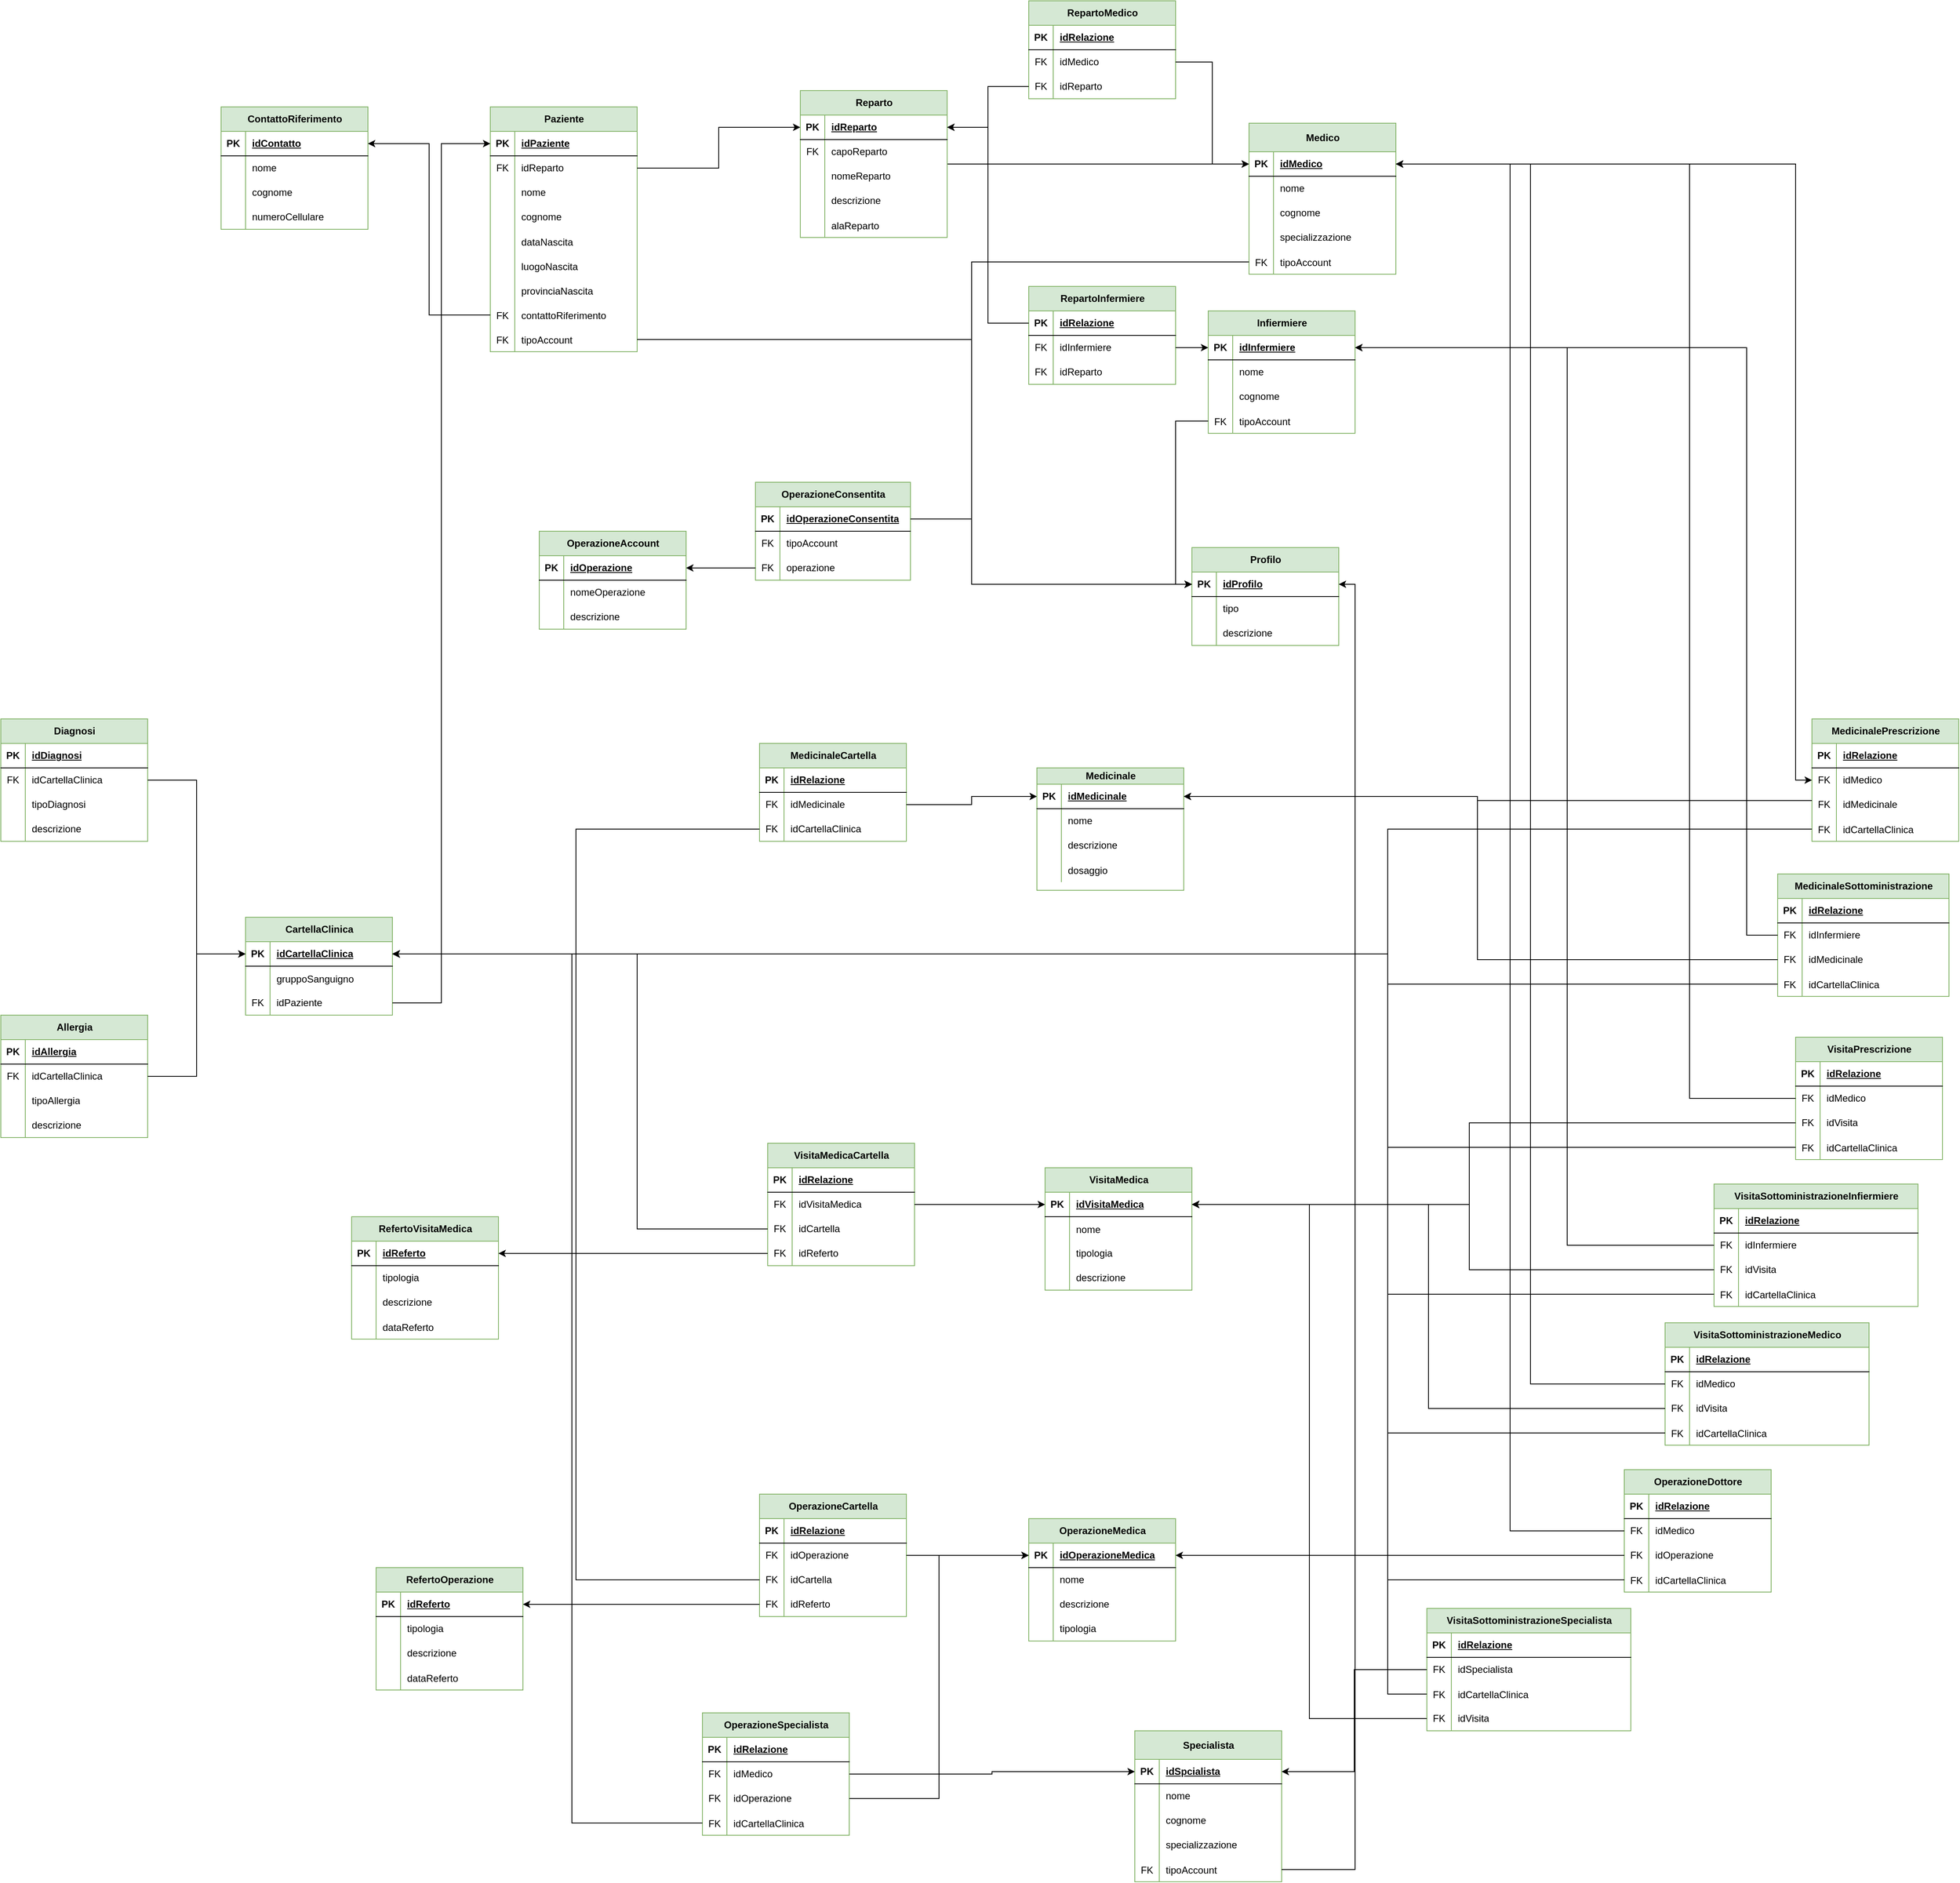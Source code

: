 <mxfile version="21.6.1" type="device">
  <diagram name="Page-1" id="OIctNYXzp_f2GCeWw9hG">
    <mxGraphModel dx="792" dy="1187" grid="1" gridSize="10" guides="1" tooltips="1" connect="1" arrows="1" fold="1" page="1" pageScale="1" pageWidth="827" pageHeight="1169" math="0" shadow="0">
      <root>
        <mxCell id="0" />
        <mxCell id="1" parent="0" />
        <mxCell id="WsH760-7sQS958u1Zutm-1" value="Paziente" style="shape=table;startSize=30;container=1;collapsible=1;childLayout=tableLayout;fixedRows=1;rowLines=0;fontStyle=1;align=center;resizeLast=1;html=1;fillColor=#d5e8d4;strokeColor=#82b366;" parent="1" vertex="1">
          <mxGeometry x="670" y="370" width="180" height="300" as="geometry" />
        </mxCell>
        <mxCell id="WsH760-7sQS958u1Zutm-2" value="" style="shape=tableRow;horizontal=0;startSize=0;swimlaneHead=0;swimlaneBody=0;fillColor=none;collapsible=0;dropTarget=0;points=[[0,0.5],[1,0.5]];portConstraint=eastwest;top=0;left=0;right=0;bottom=1;" parent="WsH760-7sQS958u1Zutm-1" vertex="1">
          <mxGeometry y="30" width="180" height="30" as="geometry" />
        </mxCell>
        <mxCell id="WsH760-7sQS958u1Zutm-3" value="PK" style="shape=partialRectangle;connectable=0;fillColor=none;top=0;left=0;bottom=0;right=0;fontStyle=1;overflow=hidden;whiteSpace=wrap;html=1;" parent="WsH760-7sQS958u1Zutm-2" vertex="1">
          <mxGeometry width="30" height="30" as="geometry">
            <mxRectangle width="30" height="30" as="alternateBounds" />
          </mxGeometry>
        </mxCell>
        <mxCell id="WsH760-7sQS958u1Zutm-4" value="idPaziente" style="shape=partialRectangle;connectable=0;fillColor=none;top=0;left=0;bottom=0;right=0;align=left;spacingLeft=6;fontStyle=5;overflow=hidden;whiteSpace=wrap;html=1;" parent="WsH760-7sQS958u1Zutm-2" vertex="1">
          <mxGeometry x="30" width="150" height="30" as="geometry">
            <mxRectangle width="150" height="30" as="alternateBounds" />
          </mxGeometry>
        </mxCell>
        <mxCell id="WsH760-7sQS958u1Zutm-5" value="" style="shape=tableRow;horizontal=0;startSize=0;swimlaneHead=0;swimlaneBody=0;fillColor=none;collapsible=0;dropTarget=0;points=[[0,0.5],[1,0.5]];portConstraint=eastwest;top=0;left=0;right=0;bottom=0;" parent="WsH760-7sQS958u1Zutm-1" vertex="1">
          <mxGeometry y="60" width="180" height="30" as="geometry" />
        </mxCell>
        <mxCell id="WsH760-7sQS958u1Zutm-6" value="FK" style="shape=partialRectangle;connectable=0;fillColor=none;top=0;left=0;bottom=0;right=0;editable=1;overflow=hidden;whiteSpace=wrap;html=1;" parent="WsH760-7sQS958u1Zutm-5" vertex="1">
          <mxGeometry width="30" height="30" as="geometry">
            <mxRectangle width="30" height="30" as="alternateBounds" />
          </mxGeometry>
        </mxCell>
        <mxCell id="WsH760-7sQS958u1Zutm-7" value="idReparto" style="shape=partialRectangle;connectable=0;fillColor=none;top=0;left=0;bottom=0;right=0;align=left;spacingLeft=6;overflow=hidden;whiteSpace=wrap;html=1;" parent="WsH760-7sQS958u1Zutm-5" vertex="1">
          <mxGeometry x="30" width="150" height="30" as="geometry">
            <mxRectangle width="150" height="30" as="alternateBounds" />
          </mxGeometry>
        </mxCell>
        <mxCell id="WsH760-7sQS958u1Zutm-8" value="" style="shape=tableRow;horizontal=0;startSize=0;swimlaneHead=0;swimlaneBody=0;fillColor=none;collapsible=0;dropTarget=0;points=[[0,0.5],[1,0.5]];portConstraint=eastwest;top=0;left=0;right=0;bottom=0;" parent="WsH760-7sQS958u1Zutm-1" vertex="1">
          <mxGeometry y="90" width="180" height="30" as="geometry" />
        </mxCell>
        <mxCell id="WsH760-7sQS958u1Zutm-9" value="" style="shape=partialRectangle;connectable=0;fillColor=none;top=0;left=0;bottom=0;right=0;editable=1;overflow=hidden;whiteSpace=wrap;html=1;" parent="WsH760-7sQS958u1Zutm-8" vertex="1">
          <mxGeometry width="30" height="30" as="geometry">
            <mxRectangle width="30" height="30" as="alternateBounds" />
          </mxGeometry>
        </mxCell>
        <mxCell id="WsH760-7sQS958u1Zutm-10" value="nome" style="shape=partialRectangle;connectable=0;fillColor=none;top=0;left=0;bottom=0;right=0;align=left;spacingLeft=6;overflow=hidden;whiteSpace=wrap;html=1;" parent="WsH760-7sQS958u1Zutm-8" vertex="1">
          <mxGeometry x="30" width="150" height="30" as="geometry">
            <mxRectangle width="150" height="30" as="alternateBounds" />
          </mxGeometry>
        </mxCell>
        <mxCell id="WsH760-7sQS958u1Zutm-11" value="" style="shape=tableRow;horizontal=0;startSize=0;swimlaneHead=0;swimlaneBody=0;fillColor=none;collapsible=0;dropTarget=0;points=[[0,0.5],[1,0.5]];portConstraint=eastwest;top=0;left=0;right=0;bottom=0;" parent="WsH760-7sQS958u1Zutm-1" vertex="1">
          <mxGeometry y="120" width="180" height="30" as="geometry" />
        </mxCell>
        <mxCell id="WsH760-7sQS958u1Zutm-12" value="" style="shape=partialRectangle;connectable=0;fillColor=none;top=0;left=0;bottom=0;right=0;editable=1;overflow=hidden;whiteSpace=wrap;html=1;" parent="WsH760-7sQS958u1Zutm-11" vertex="1">
          <mxGeometry width="30" height="30" as="geometry">
            <mxRectangle width="30" height="30" as="alternateBounds" />
          </mxGeometry>
        </mxCell>
        <mxCell id="WsH760-7sQS958u1Zutm-13" value="cognome" style="shape=partialRectangle;connectable=0;fillColor=none;top=0;left=0;bottom=0;right=0;align=left;spacingLeft=6;overflow=hidden;whiteSpace=wrap;html=1;" parent="WsH760-7sQS958u1Zutm-11" vertex="1">
          <mxGeometry x="30" width="150" height="30" as="geometry">
            <mxRectangle width="150" height="30" as="alternateBounds" />
          </mxGeometry>
        </mxCell>
        <mxCell id="WsH760-7sQS958u1Zutm-217" value="" style="shape=tableRow;horizontal=0;startSize=0;swimlaneHead=0;swimlaneBody=0;fillColor=none;collapsible=0;dropTarget=0;points=[[0,0.5],[1,0.5]];portConstraint=eastwest;top=0;left=0;right=0;bottom=0;" parent="WsH760-7sQS958u1Zutm-1" vertex="1">
          <mxGeometry y="150" width="180" height="30" as="geometry" />
        </mxCell>
        <mxCell id="WsH760-7sQS958u1Zutm-218" value="" style="shape=partialRectangle;connectable=0;fillColor=none;top=0;left=0;bottom=0;right=0;editable=1;overflow=hidden;" parent="WsH760-7sQS958u1Zutm-217" vertex="1">
          <mxGeometry width="30" height="30" as="geometry">
            <mxRectangle width="30" height="30" as="alternateBounds" />
          </mxGeometry>
        </mxCell>
        <mxCell id="WsH760-7sQS958u1Zutm-219" value="dataNascita" style="shape=partialRectangle;connectable=0;fillColor=none;top=0;left=0;bottom=0;right=0;align=left;spacingLeft=6;overflow=hidden;" parent="WsH760-7sQS958u1Zutm-217" vertex="1">
          <mxGeometry x="30" width="150" height="30" as="geometry">
            <mxRectangle width="150" height="30" as="alternateBounds" />
          </mxGeometry>
        </mxCell>
        <mxCell id="WsH760-7sQS958u1Zutm-220" value="" style="shape=tableRow;horizontal=0;startSize=0;swimlaneHead=0;swimlaneBody=0;fillColor=none;collapsible=0;dropTarget=0;points=[[0,0.5],[1,0.5]];portConstraint=eastwest;top=0;left=0;right=0;bottom=0;" parent="WsH760-7sQS958u1Zutm-1" vertex="1">
          <mxGeometry y="180" width="180" height="30" as="geometry" />
        </mxCell>
        <mxCell id="WsH760-7sQS958u1Zutm-221" value="" style="shape=partialRectangle;connectable=0;fillColor=none;top=0;left=0;bottom=0;right=0;editable=1;overflow=hidden;" parent="WsH760-7sQS958u1Zutm-220" vertex="1">
          <mxGeometry width="30" height="30" as="geometry">
            <mxRectangle width="30" height="30" as="alternateBounds" />
          </mxGeometry>
        </mxCell>
        <mxCell id="WsH760-7sQS958u1Zutm-222" value="luogoNascita" style="shape=partialRectangle;connectable=0;fillColor=none;top=0;left=0;bottom=0;right=0;align=left;spacingLeft=6;overflow=hidden;" parent="WsH760-7sQS958u1Zutm-220" vertex="1">
          <mxGeometry x="30" width="150" height="30" as="geometry">
            <mxRectangle width="150" height="30" as="alternateBounds" />
          </mxGeometry>
        </mxCell>
        <mxCell id="nSBVuSY1zFkep2hT31Py-2" value="" style="shape=tableRow;horizontal=0;startSize=0;swimlaneHead=0;swimlaneBody=0;fillColor=none;collapsible=0;dropTarget=0;points=[[0,0.5],[1,0.5]];portConstraint=eastwest;top=0;left=0;right=0;bottom=0;" parent="WsH760-7sQS958u1Zutm-1" vertex="1">
          <mxGeometry y="210" width="180" height="30" as="geometry" />
        </mxCell>
        <mxCell id="nSBVuSY1zFkep2hT31Py-3" value="" style="shape=partialRectangle;connectable=0;fillColor=none;top=0;left=0;bottom=0;right=0;editable=1;overflow=hidden;" parent="nSBVuSY1zFkep2hT31Py-2" vertex="1">
          <mxGeometry width="30" height="30" as="geometry">
            <mxRectangle width="30" height="30" as="alternateBounds" />
          </mxGeometry>
        </mxCell>
        <mxCell id="nSBVuSY1zFkep2hT31Py-4" value="provinciaNascita" style="shape=partialRectangle;connectable=0;fillColor=none;top=0;left=0;bottom=0;right=0;align=left;spacingLeft=6;overflow=hidden;" parent="nSBVuSY1zFkep2hT31Py-2" vertex="1">
          <mxGeometry x="30" width="150" height="30" as="geometry">
            <mxRectangle width="150" height="30" as="alternateBounds" />
          </mxGeometry>
        </mxCell>
        <mxCell id="WsH760-7sQS958u1Zutm-226" value="" style="shape=tableRow;horizontal=0;startSize=0;swimlaneHead=0;swimlaneBody=0;fillColor=none;collapsible=0;dropTarget=0;points=[[0,0.5],[1,0.5]];portConstraint=eastwest;top=0;left=0;right=0;bottom=0;" parent="WsH760-7sQS958u1Zutm-1" vertex="1">
          <mxGeometry y="240" width="180" height="30" as="geometry" />
        </mxCell>
        <mxCell id="WsH760-7sQS958u1Zutm-227" value="FK" style="shape=partialRectangle;connectable=0;fillColor=none;top=0;left=0;bottom=0;right=0;editable=1;overflow=hidden;" parent="WsH760-7sQS958u1Zutm-226" vertex="1">
          <mxGeometry width="30" height="30" as="geometry">
            <mxRectangle width="30" height="30" as="alternateBounds" />
          </mxGeometry>
        </mxCell>
        <mxCell id="WsH760-7sQS958u1Zutm-228" value="contattoRiferimento" style="shape=partialRectangle;connectable=0;fillColor=none;top=0;left=0;bottom=0;right=0;align=left;spacingLeft=6;overflow=hidden;" parent="WsH760-7sQS958u1Zutm-226" vertex="1">
          <mxGeometry x="30" width="150" height="30" as="geometry">
            <mxRectangle width="150" height="30" as="alternateBounds" />
          </mxGeometry>
        </mxCell>
        <mxCell id="WsH760-7sQS958u1Zutm-243" value="" style="shape=tableRow;horizontal=0;startSize=0;swimlaneHead=0;swimlaneBody=0;fillColor=none;collapsible=0;dropTarget=0;points=[[0,0.5],[1,0.5]];portConstraint=eastwest;top=0;left=0;right=0;bottom=0;" parent="WsH760-7sQS958u1Zutm-1" vertex="1">
          <mxGeometry y="270" width="180" height="30" as="geometry" />
        </mxCell>
        <mxCell id="WsH760-7sQS958u1Zutm-244" value="FK" style="shape=partialRectangle;connectable=0;fillColor=none;top=0;left=0;bottom=0;right=0;editable=1;overflow=hidden;" parent="WsH760-7sQS958u1Zutm-243" vertex="1">
          <mxGeometry width="30" height="30" as="geometry">
            <mxRectangle width="30" height="30" as="alternateBounds" />
          </mxGeometry>
        </mxCell>
        <mxCell id="WsH760-7sQS958u1Zutm-245" value="tipoAccount" style="shape=partialRectangle;connectable=0;fillColor=none;top=0;left=0;bottom=0;right=0;align=left;spacingLeft=6;overflow=hidden;" parent="WsH760-7sQS958u1Zutm-243" vertex="1">
          <mxGeometry x="30" width="150" height="30" as="geometry">
            <mxRectangle width="150" height="30" as="alternateBounds" />
          </mxGeometry>
        </mxCell>
        <mxCell id="WsH760-7sQS958u1Zutm-14" value="Medico" style="shape=table;startSize=35;container=1;collapsible=1;childLayout=tableLayout;fixedRows=1;rowLines=0;fontStyle=1;align=center;resizeLast=1;html=1;fillColor=#d5e8d4;strokeColor=#82b366;" parent="1" vertex="1">
          <mxGeometry x="1600" y="390" width="180" height="185" as="geometry" />
        </mxCell>
        <mxCell id="WsH760-7sQS958u1Zutm-15" value="" style="shape=tableRow;horizontal=0;startSize=0;swimlaneHead=0;swimlaneBody=0;fillColor=none;collapsible=0;dropTarget=0;points=[[0,0.5],[1,0.5]];portConstraint=eastwest;top=0;left=0;right=0;bottom=1;" parent="WsH760-7sQS958u1Zutm-14" vertex="1">
          <mxGeometry y="35" width="180" height="30" as="geometry" />
        </mxCell>
        <mxCell id="WsH760-7sQS958u1Zutm-16" value="PK" style="shape=partialRectangle;connectable=0;fillColor=none;top=0;left=0;bottom=0;right=0;fontStyle=1;overflow=hidden;whiteSpace=wrap;html=1;" parent="WsH760-7sQS958u1Zutm-15" vertex="1">
          <mxGeometry width="30" height="30" as="geometry">
            <mxRectangle width="30" height="30" as="alternateBounds" />
          </mxGeometry>
        </mxCell>
        <mxCell id="WsH760-7sQS958u1Zutm-17" value="idMedico" style="shape=partialRectangle;connectable=0;fillColor=none;top=0;left=0;bottom=0;right=0;align=left;spacingLeft=6;fontStyle=5;overflow=hidden;whiteSpace=wrap;html=1;" parent="WsH760-7sQS958u1Zutm-15" vertex="1">
          <mxGeometry x="30" width="150" height="30" as="geometry">
            <mxRectangle width="150" height="30" as="alternateBounds" />
          </mxGeometry>
        </mxCell>
        <mxCell id="WsH760-7sQS958u1Zutm-18" value="" style="shape=tableRow;horizontal=0;startSize=0;swimlaneHead=0;swimlaneBody=0;fillColor=none;collapsible=0;dropTarget=0;points=[[0,0.5],[1,0.5]];portConstraint=eastwest;top=0;left=0;right=0;bottom=0;" parent="WsH760-7sQS958u1Zutm-14" vertex="1">
          <mxGeometry y="65" width="180" height="30" as="geometry" />
        </mxCell>
        <mxCell id="WsH760-7sQS958u1Zutm-19" value="" style="shape=partialRectangle;connectable=0;fillColor=none;top=0;left=0;bottom=0;right=0;editable=1;overflow=hidden;whiteSpace=wrap;html=1;" parent="WsH760-7sQS958u1Zutm-18" vertex="1">
          <mxGeometry width="30" height="30" as="geometry">
            <mxRectangle width="30" height="30" as="alternateBounds" />
          </mxGeometry>
        </mxCell>
        <mxCell id="WsH760-7sQS958u1Zutm-20" value="nome" style="shape=partialRectangle;connectable=0;fillColor=none;top=0;left=0;bottom=0;right=0;align=left;spacingLeft=6;overflow=hidden;whiteSpace=wrap;html=1;" parent="WsH760-7sQS958u1Zutm-18" vertex="1">
          <mxGeometry x="30" width="150" height="30" as="geometry">
            <mxRectangle width="150" height="30" as="alternateBounds" />
          </mxGeometry>
        </mxCell>
        <mxCell id="WsH760-7sQS958u1Zutm-21" value="" style="shape=tableRow;horizontal=0;startSize=0;swimlaneHead=0;swimlaneBody=0;fillColor=none;collapsible=0;dropTarget=0;points=[[0,0.5],[1,0.5]];portConstraint=eastwest;top=0;left=0;right=0;bottom=0;" parent="WsH760-7sQS958u1Zutm-14" vertex="1">
          <mxGeometry y="95" width="180" height="30" as="geometry" />
        </mxCell>
        <mxCell id="WsH760-7sQS958u1Zutm-22" value="" style="shape=partialRectangle;connectable=0;fillColor=none;top=0;left=0;bottom=0;right=0;editable=1;overflow=hidden;whiteSpace=wrap;html=1;" parent="WsH760-7sQS958u1Zutm-21" vertex="1">
          <mxGeometry width="30" height="30" as="geometry">
            <mxRectangle width="30" height="30" as="alternateBounds" />
          </mxGeometry>
        </mxCell>
        <mxCell id="WsH760-7sQS958u1Zutm-23" value="cognome" style="shape=partialRectangle;connectable=0;fillColor=none;top=0;left=0;bottom=0;right=0;align=left;spacingLeft=6;overflow=hidden;whiteSpace=wrap;html=1;" parent="WsH760-7sQS958u1Zutm-21" vertex="1">
          <mxGeometry x="30" width="150" height="30" as="geometry">
            <mxRectangle width="150" height="30" as="alternateBounds" />
          </mxGeometry>
        </mxCell>
        <mxCell id="WsH760-7sQS958u1Zutm-24" value="" style="shape=tableRow;horizontal=0;startSize=0;swimlaneHead=0;swimlaneBody=0;fillColor=none;collapsible=0;dropTarget=0;points=[[0,0.5],[1,0.5]];portConstraint=eastwest;top=0;left=0;right=0;bottom=0;" parent="WsH760-7sQS958u1Zutm-14" vertex="1">
          <mxGeometry y="125" width="180" height="30" as="geometry" />
        </mxCell>
        <mxCell id="WsH760-7sQS958u1Zutm-25" value="" style="shape=partialRectangle;connectable=0;fillColor=none;top=0;left=0;bottom=0;right=0;editable=1;overflow=hidden;whiteSpace=wrap;html=1;" parent="WsH760-7sQS958u1Zutm-24" vertex="1">
          <mxGeometry width="30" height="30" as="geometry">
            <mxRectangle width="30" height="30" as="alternateBounds" />
          </mxGeometry>
        </mxCell>
        <mxCell id="WsH760-7sQS958u1Zutm-26" value="specializzazione" style="shape=partialRectangle;connectable=0;fillColor=none;top=0;left=0;bottom=0;right=0;align=left;spacingLeft=6;overflow=hidden;whiteSpace=wrap;html=1;" parent="WsH760-7sQS958u1Zutm-24" vertex="1">
          <mxGeometry x="30" width="150" height="30" as="geometry">
            <mxRectangle width="150" height="30" as="alternateBounds" />
          </mxGeometry>
        </mxCell>
        <mxCell id="WsH760-7sQS958u1Zutm-250" value="" style="shape=tableRow;horizontal=0;startSize=0;swimlaneHead=0;swimlaneBody=0;fillColor=none;collapsible=0;dropTarget=0;points=[[0,0.5],[1,0.5]];portConstraint=eastwest;top=0;left=0;right=0;bottom=0;" parent="WsH760-7sQS958u1Zutm-14" vertex="1">
          <mxGeometry y="155" width="180" height="30" as="geometry" />
        </mxCell>
        <mxCell id="WsH760-7sQS958u1Zutm-251" value="FK" style="shape=partialRectangle;connectable=0;fillColor=none;top=0;left=0;bottom=0;right=0;editable=1;overflow=hidden;" parent="WsH760-7sQS958u1Zutm-250" vertex="1">
          <mxGeometry width="30" height="30" as="geometry">
            <mxRectangle width="30" height="30" as="alternateBounds" />
          </mxGeometry>
        </mxCell>
        <mxCell id="WsH760-7sQS958u1Zutm-252" value="tipoAccount" style="shape=partialRectangle;connectable=0;fillColor=none;top=0;left=0;bottom=0;right=0;align=left;spacingLeft=6;overflow=hidden;" parent="WsH760-7sQS958u1Zutm-250" vertex="1">
          <mxGeometry x="30" width="150" height="30" as="geometry">
            <mxRectangle width="150" height="30" as="alternateBounds" />
          </mxGeometry>
        </mxCell>
        <mxCell id="WsH760-7sQS958u1Zutm-27" value="Infiermiere" style="shape=table;startSize=30;container=1;collapsible=1;childLayout=tableLayout;fixedRows=1;rowLines=0;fontStyle=1;align=center;resizeLast=1;html=1;fillColor=#d5e8d4;strokeColor=#82b366;" parent="1" vertex="1">
          <mxGeometry x="1550" y="620" width="180" height="150" as="geometry" />
        </mxCell>
        <mxCell id="WsH760-7sQS958u1Zutm-28" value="" style="shape=tableRow;horizontal=0;startSize=0;swimlaneHead=0;swimlaneBody=0;fillColor=none;collapsible=0;dropTarget=0;points=[[0,0.5],[1,0.5]];portConstraint=eastwest;top=0;left=0;right=0;bottom=1;" parent="WsH760-7sQS958u1Zutm-27" vertex="1">
          <mxGeometry y="30" width="180" height="30" as="geometry" />
        </mxCell>
        <mxCell id="WsH760-7sQS958u1Zutm-29" value="PK" style="shape=partialRectangle;connectable=0;fillColor=none;top=0;left=0;bottom=0;right=0;fontStyle=1;overflow=hidden;whiteSpace=wrap;html=1;" parent="WsH760-7sQS958u1Zutm-28" vertex="1">
          <mxGeometry width="30" height="30" as="geometry">
            <mxRectangle width="30" height="30" as="alternateBounds" />
          </mxGeometry>
        </mxCell>
        <mxCell id="WsH760-7sQS958u1Zutm-30" value="idInfermiere" style="shape=partialRectangle;connectable=0;fillColor=none;top=0;left=0;bottom=0;right=0;align=left;spacingLeft=6;fontStyle=5;overflow=hidden;whiteSpace=wrap;html=1;" parent="WsH760-7sQS958u1Zutm-28" vertex="1">
          <mxGeometry x="30" width="150" height="30" as="geometry">
            <mxRectangle width="150" height="30" as="alternateBounds" />
          </mxGeometry>
        </mxCell>
        <mxCell id="WsH760-7sQS958u1Zutm-31" value="" style="shape=tableRow;horizontal=0;startSize=0;swimlaneHead=0;swimlaneBody=0;fillColor=none;collapsible=0;dropTarget=0;points=[[0,0.5],[1,0.5]];portConstraint=eastwest;top=0;left=0;right=0;bottom=0;" parent="WsH760-7sQS958u1Zutm-27" vertex="1">
          <mxGeometry y="60" width="180" height="30" as="geometry" />
        </mxCell>
        <mxCell id="WsH760-7sQS958u1Zutm-32" value="" style="shape=partialRectangle;connectable=0;fillColor=none;top=0;left=0;bottom=0;right=0;editable=1;overflow=hidden;whiteSpace=wrap;html=1;" parent="WsH760-7sQS958u1Zutm-31" vertex="1">
          <mxGeometry width="30" height="30" as="geometry">
            <mxRectangle width="30" height="30" as="alternateBounds" />
          </mxGeometry>
        </mxCell>
        <mxCell id="WsH760-7sQS958u1Zutm-33" value="nome" style="shape=partialRectangle;connectable=0;fillColor=none;top=0;left=0;bottom=0;right=0;align=left;spacingLeft=6;overflow=hidden;whiteSpace=wrap;html=1;" parent="WsH760-7sQS958u1Zutm-31" vertex="1">
          <mxGeometry x="30" width="150" height="30" as="geometry">
            <mxRectangle width="150" height="30" as="alternateBounds" />
          </mxGeometry>
        </mxCell>
        <mxCell id="WsH760-7sQS958u1Zutm-34" value="" style="shape=tableRow;horizontal=0;startSize=0;swimlaneHead=0;swimlaneBody=0;fillColor=none;collapsible=0;dropTarget=0;points=[[0,0.5],[1,0.5]];portConstraint=eastwest;top=0;left=0;right=0;bottom=0;" parent="WsH760-7sQS958u1Zutm-27" vertex="1">
          <mxGeometry y="90" width="180" height="30" as="geometry" />
        </mxCell>
        <mxCell id="WsH760-7sQS958u1Zutm-35" value="" style="shape=partialRectangle;connectable=0;fillColor=none;top=0;left=0;bottom=0;right=0;editable=1;overflow=hidden;whiteSpace=wrap;html=1;" parent="WsH760-7sQS958u1Zutm-34" vertex="1">
          <mxGeometry width="30" height="30" as="geometry">
            <mxRectangle width="30" height="30" as="alternateBounds" />
          </mxGeometry>
        </mxCell>
        <mxCell id="WsH760-7sQS958u1Zutm-36" value="cognome" style="shape=partialRectangle;connectable=0;fillColor=none;top=0;left=0;bottom=0;right=0;align=left;spacingLeft=6;overflow=hidden;whiteSpace=wrap;html=1;" parent="WsH760-7sQS958u1Zutm-34" vertex="1">
          <mxGeometry x="30" width="150" height="30" as="geometry">
            <mxRectangle width="150" height="30" as="alternateBounds" />
          </mxGeometry>
        </mxCell>
        <mxCell id="WsH760-7sQS958u1Zutm-253" value="" style="shape=tableRow;horizontal=0;startSize=0;swimlaneHead=0;swimlaneBody=0;fillColor=none;collapsible=0;dropTarget=0;points=[[0,0.5],[1,0.5]];portConstraint=eastwest;top=0;left=0;right=0;bottom=0;" parent="WsH760-7sQS958u1Zutm-27" vertex="1">
          <mxGeometry y="120" width="180" height="30" as="geometry" />
        </mxCell>
        <mxCell id="WsH760-7sQS958u1Zutm-254" value="FK" style="shape=partialRectangle;connectable=0;fillColor=none;top=0;left=0;bottom=0;right=0;editable=1;overflow=hidden;" parent="WsH760-7sQS958u1Zutm-253" vertex="1">
          <mxGeometry width="30" height="30" as="geometry">
            <mxRectangle width="30" height="30" as="alternateBounds" />
          </mxGeometry>
        </mxCell>
        <mxCell id="WsH760-7sQS958u1Zutm-255" value="tipoAccount" style="shape=partialRectangle;connectable=0;fillColor=none;top=0;left=0;bottom=0;right=0;align=left;spacingLeft=6;overflow=hidden;" parent="WsH760-7sQS958u1Zutm-253" vertex="1">
          <mxGeometry x="30" width="150" height="30" as="geometry">
            <mxRectangle width="150" height="30" as="alternateBounds" />
          </mxGeometry>
        </mxCell>
        <mxCell id="WsH760-7sQS958u1Zutm-105" style="edgeStyle=orthogonalEdgeStyle;rounded=0;orthogonalLoop=1;jettySize=auto;html=1;" parent="1" source="WsH760-7sQS958u1Zutm-40" target="WsH760-7sQS958u1Zutm-15" edge="1">
          <mxGeometry relative="1" as="geometry" />
        </mxCell>
        <mxCell id="WsH760-7sQS958u1Zutm-40" value="Reparto" style="shape=table;startSize=30;container=1;collapsible=1;childLayout=tableLayout;fixedRows=1;rowLines=0;fontStyle=1;align=center;resizeLast=1;html=1;fillColor=#d5e8d4;strokeColor=#82b366;" parent="1" vertex="1">
          <mxGeometry x="1050" y="350" width="180" height="180" as="geometry" />
        </mxCell>
        <mxCell id="WsH760-7sQS958u1Zutm-41" value="" style="shape=tableRow;horizontal=0;startSize=0;swimlaneHead=0;swimlaneBody=0;fillColor=none;collapsible=0;dropTarget=0;points=[[0,0.5],[1,0.5]];portConstraint=eastwest;top=0;left=0;right=0;bottom=1;" parent="WsH760-7sQS958u1Zutm-40" vertex="1">
          <mxGeometry y="30" width="180" height="30" as="geometry" />
        </mxCell>
        <mxCell id="WsH760-7sQS958u1Zutm-42" value="PK" style="shape=partialRectangle;connectable=0;fillColor=none;top=0;left=0;bottom=0;right=0;fontStyle=1;overflow=hidden;whiteSpace=wrap;html=1;" parent="WsH760-7sQS958u1Zutm-41" vertex="1">
          <mxGeometry width="30" height="30" as="geometry">
            <mxRectangle width="30" height="30" as="alternateBounds" />
          </mxGeometry>
        </mxCell>
        <mxCell id="WsH760-7sQS958u1Zutm-43" value="idReparto" style="shape=partialRectangle;connectable=0;fillColor=none;top=0;left=0;bottom=0;right=0;align=left;spacingLeft=6;fontStyle=5;overflow=hidden;whiteSpace=wrap;html=1;" parent="WsH760-7sQS958u1Zutm-41" vertex="1">
          <mxGeometry x="30" width="150" height="30" as="geometry">
            <mxRectangle width="150" height="30" as="alternateBounds" />
          </mxGeometry>
        </mxCell>
        <mxCell id="WsH760-7sQS958u1Zutm-44" value="" style="shape=tableRow;horizontal=0;startSize=0;swimlaneHead=0;swimlaneBody=0;fillColor=none;collapsible=0;dropTarget=0;points=[[0,0.5],[1,0.5]];portConstraint=eastwest;top=0;left=0;right=0;bottom=0;" parent="WsH760-7sQS958u1Zutm-40" vertex="1">
          <mxGeometry y="60" width="180" height="30" as="geometry" />
        </mxCell>
        <mxCell id="WsH760-7sQS958u1Zutm-45" value="FK" style="shape=partialRectangle;connectable=0;fillColor=none;top=0;left=0;bottom=0;right=0;editable=1;overflow=hidden;whiteSpace=wrap;html=1;" parent="WsH760-7sQS958u1Zutm-44" vertex="1">
          <mxGeometry width="30" height="30" as="geometry">
            <mxRectangle width="30" height="30" as="alternateBounds" />
          </mxGeometry>
        </mxCell>
        <mxCell id="WsH760-7sQS958u1Zutm-46" value="capoReparto" style="shape=partialRectangle;connectable=0;fillColor=none;top=0;left=0;bottom=0;right=0;align=left;spacingLeft=6;overflow=hidden;whiteSpace=wrap;html=1;" parent="WsH760-7sQS958u1Zutm-44" vertex="1">
          <mxGeometry x="30" width="150" height="30" as="geometry">
            <mxRectangle width="150" height="30" as="alternateBounds" />
          </mxGeometry>
        </mxCell>
        <mxCell id="WsH760-7sQS958u1Zutm-47" value="" style="shape=tableRow;horizontal=0;startSize=0;swimlaneHead=0;swimlaneBody=0;fillColor=none;collapsible=0;dropTarget=0;points=[[0,0.5],[1,0.5]];portConstraint=eastwest;top=0;left=0;right=0;bottom=0;" parent="WsH760-7sQS958u1Zutm-40" vertex="1">
          <mxGeometry y="90" width="180" height="30" as="geometry" />
        </mxCell>
        <mxCell id="WsH760-7sQS958u1Zutm-48" value="" style="shape=partialRectangle;connectable=0;fillColor=none;top=0;left=0;bottom=0;right=0;editable=1;overflow=hidden;whiteSpace=wrap;html=1;" parent="WsH760-7sQS958u1Zutm-47" vertex="1">
          <mxGeometry width="30" height="30" as="geometry">
            <mxRectangle width="30" height="30" as="alternateBounds" />
          </mxGeometry>
        </mxCell>
        <mxCell id="WsH760-7sQS958u1Zutm-49" value="nomeReparto" style="shape=partialRectangle;connectable=0;fillColor=none;top=0;left=0;bottom=0;right=0;align=left;spacingLeft=6;overflow=hidden;whiteSpace=wrap;html=1;" parent="WsH760-7sQS958u1Zutm-47" vertex="1">
          <mxGeometry x="30" width="150" height="30" as="geometry">
            <mxRectangle width="150" height="30" as="alternateBounds" />
          </mxGeometry>
        </mxCell>
        <mxCell id="WsH760-7sQS958u1Zutm-50" value="" style="shape=tableRow;horizontal=0;startSize=0;swimlaneHead=0;swimlaneBody=0;fillColor=none;collapsible=0;dropTarget=0;points=[[0,0.5],[1,0.5]];portConstraint=eastwest;top=0;left=0;right=0;bottom=0;" parent="WsH760-7sQS958u1Zutm-40" vertex="1">
          <mxGeometry y="120" width="180" height="30" as="geometry" />
        </mxCell>
        <mxCell id="WsH760-7sQS958u1Zutm-51" value="" style="shape=partialRectangle;connectable=0;fillColor=none;top=0;left=0;bottom=0;right=0;editable=1;overflow=hidden;whiteSpace=wrap;html=1;" parent="WsH760-7sQS958u1Zutm-50" vertex="1">
          <mxGeometry width="30" height="30" as="geometry">
            <mxRectangle width="30" height="30" as="alternateBounds" />
          </mxGeometry>
        </mxCell>
        <mxCell id="WsH760-7sQS958u1Zutm-52" value="descrizione" style="shape=partialRectangle;connectable=0;fillColor=none;top=0;left=0;bottom=0;right=0;align=left;spacingLeft=6;overflow=hidden;whiteSpace=wrap;html=1;" parent="WsH760-7sQS958u1Zutm-50" vertex="1">
          <mxGeometry x="30" width="150" height="30" as="geometry">
            <mxRectangle width="150" height="30" as="alternateBounds" />
          </mxGeometry>
        </mxCell>
        <mxCell id="WsH760-7sQS958u1Zutm-135" value="" style="shape=tableRow;horizontal=0;startSize=0;swimlaneHead=0;swimlaneBody=0;fillColor=none;collapsible=0;dropTarget=0;points=[[0,0.5],[1,0.5]];portConstraint=eastwest;top=0;left=0;right=0;bottom=0;" parent="WsH760-7sQS958u1Zutm-40" vertex="1">
          <mxGeometry y="150" width="180" height="30" as="geometry" />
        </mxCell>
        <mxCell id="WsH760-7sQS958u1Zutm-136" value="" style="shape=partialRectangle;connectable=0;fillColor=none;top=0;left=0;bottom=0;right=0;editable=1;overflow=hidden;" parent="WsH760-7sQS958u1Zutm-135" vertex="1">
          <mxGeometry width="30" height="30" as="geometry">
            <mxRectangle width="30" height="30" as="alternateBounds" />
          </mxGeometry>
        </mxCell>
        <mxCell id="WsH760-7sQS958u1Zutm-137" value="alaReparto" style="shape=partialRectangle;connectable=0;fillColor=none;top=0;left=0;bottom=0;right=0;align=left;spacingLeft=6;overflow=hidden;" parent="WsH760-7sQS958u1Zutm-135" vertex="1">
          <mxGeometry x="30" width="150" height="30" as="geometry">
            <mxRectangle width="150" height="30" as="alternateBounds" />
          </mxGeometry>
        </mxCell>
        <mxCell id="WsH760-7sQS958u1Zutm-53" value="Medicinale" style="shape=table;startSize=20;container=1;collapsible=1;childLayout=tableLayout;fixedRows=1;rowLines=0;fontStyle=1;align=center;resizeLast=1;html=1;fillColor=#d5e8d4;strokeColor=#82b366;" parent="1" vertex="1">
          <mxGeometry x="1340" y="1180" width="180" height="150" as="geometry" />
        </mxCell>
        <mxCell id="WsH760-7sQS958u1Zutm-54" value="" style="shape=tableRow;horizontal=0;startSize=0;swimlaneHead=0;swimlaneBody=0;fillColor=none;collapsible=0;dropTarget=0;points=[[0,0.5],[1,0.5]];portConstraint=eastwest;top=0;left=0;right=0;bottom=1;" parent="WsH760-7sQS958u1Zutm-53" vertex="1">
          <mxGeometry y="20" width="180" height="30" as="geometry" />
        </mxCell>
        <mxCell id="WsH760-7sQS958u1Zutm-55" value="PK" style="shape=partialRectangle;connectable=0;fillColor=none;top=0;left=0;bottom=0;right=0;fontStyle=1;overflow=hidden;whiteSpace=wrap;html=1;" parent="WsH760-7sQS958u1Zutm-54" vertex="1">
          <mxGeometry width="30" height="30" as="geometry">
            <mxRectangle width="30" height="30" as="alternateBounds" />
          </mxGeometry>
        </mxCell>
        <mxCell id="WsH760-7sQS958u1Zutm-56" value="idMedicinale" style="shape=partialRectangle;connectable=0;fillColor=none;top=0;left=0;bottom=0;right=0;align=left;spacingLeft=6;fontStyle=5;overflow=hidden;whiteSpace=wrap;html=1;" parent="WsH760-7sQS958u1Zutm-54" vertex="1">
          <mxGeometry x="30" width="150" height="30" as="geometry">
            <mxRectangle width="150" height="30" as="alternateBounds" />
          </mxGeometry>
        </mxCell>
        <mxCell id="WsH760-7sQS958u1Zutm-60" value="" style="shape=tableRow;horizontal=0;startSize=0;swimlaneHead=0;swimlaneBody=0;fillColor=none;collapsible=0;dropTarget=0;points=[[0,0.5],[1,0.5]];portConstraint=eastwest;top=0;left=0;right=0;bottom=0;" parent="WsH760-7sQS958u1Zutm-53" vertex="1">
          <mxGeometry y="50" width="180" height="30" as="geometry" />
        </mxCell>
        <mxCell id="WsH760-7sQS958u1Zutm-61" value="" style="shape=partialRectangle;connectable=0;fillColor=none;top=0;left=0;bottom=0;right=0;editable=1;overflow=hidden;whiteSpace=wrap;html=1;" parent="WsH760-7sQS958u1Zutm-60" vertex="1">
          <mxGeometry width="30" height="30" as="geometry">
            <mxRectangle width="30" height="30" as="alternateBounds" />
          </mxGeometry>
        </mxCell>
        <mxCell id="WsH760-7sQS958u1Zutm-62" value="nome" style="shape=partialRectangle;connectable=0;fillColor=none;top=0;left=0;bottom=0;right=0;align=left;spacingLeft=6;overflow=hidden;whiteSpace=wrap;html=1;" parent="WsH760-7sQS958u1Zutm-60" vertex="1">
          <mxGeometry x="30" width="150" height="30" as="geometry">
            <mxRectangle width="150" height="30" as="alternateBounds" />
          </mxGeometry>
        </mxCell>
        <mxCell id="WsH760-7sQS958u1Zutm-63" value="" style="shape=tableRow;horizontal=0;startSize=0;swimlaneHead=0;swimlaneBody=0;fillColor=none;collapsible=0;dropTarget=0;points=[[0,0.5],[1,0.5]];portConstraint=eastwest;top=0;left=0;right=0;bottom=0;" parent="WsH760-7sQS958u1Zutm-53" vertex="1">
          <mxGeometry y="80" width="180" height="30" as="geometry" />
        </mxCell>
        <mxCell id="WsH760-7sQS958u1Zutm-64" value="" style="shape=partialRectangle;connectable=0;fillColor=none;top=0;left=0;bottom=0;right=0;editable=1;overflow=hidden;whiteSpace=wrap;html=1;" parent="WsH760-7sQS958u1Zutm-63" vertex="1">
          <mxGeometry width="30" height="30" as="geometry">
            <mxRectangle width="30" height="30" as="alternateBounds" />
          </mxGeometry>
        </mxCell>
        <mxCell id="WsH760-7sQS958u1Zutm-65" value="descrizione" style="shape=partialRectangle;connectable=0;fillColor=none;top=0;left=0;bottom=0;right=0;align=left;spacingLeft=6;overflow=hidden;whiteSpace=wrap;html=1;" parent="WsH760-7sQS958u1Zutm-63" vertex="1">
          <mxGeometry x="30" width="150" height="30" as="geometry">
            <mxRectangle width="150" height="30" as="alternateBounds" />
          </mxGeometry>
        </mxCell>
        <mxCell id="WsH760-7sQS958u1Zutm-211" value="" style="shape=tableRow;horizontal=0;startSize=0;swimlaneHead=0;swimlaneBody=0;fillColor=none;collapsible=0;dropTarget=0;points=[[0,0.5],[1,0.5]];portConstraint=eastwest;top=0;left=0;right=0;bottom=0;" parent="WsH760-7sQS958u1Zutm-53" vertex="1">
          <mxGeometry y="110" width="180" height="30" as="geometry" />
        </mxCell>
        <mxCell id="WsH760-7sQS958u1Zutm-212" value="" style="shape=partialRectangle;connectable=0;fillColor=none;top=0;left=0;bottom=0;right=0;editable=1;overflow=hidden;" parent="WsH760-7sQS958u1Zutm-211" vertex="1">
          <mxGeometry width="30" height="30" as="geometry">
            <mxRectangle width="30" height="30" as="alternateBounds" />
          </mxGeometry>
        </mxCell>
        <mxCell id="WsH760-7sQS958u1Zutm-213" value="dosaggio" style="shape=partialRectangle;connectable=0;fillColor=none;top=0;left=0;bottom=0;right=0;align=left;spacingLeft=6;overflow=hidden;" parent="WsH760-7sQS958u1Zutm-211" vertex="1">
          <mxGeometry x="30" width="150" height="30" as="geometry">
            <mxRectangle width="150" height="30" as="alternateBounds" />
          </mxGeometry>
        </mxCell>
        <mxCell id="WsH760-7sQS958u1Zutm-66" value="VisitaMedica" style="shape=table;startSize=30;container=1;collapsible=1;childLayout=tableLayout;fixedRows=1;rowLines=0;fontStyle=1;align=center;resizeLast=1;html=1;fillColor=#d5e8d4;strokeColor=#82b366;" parent="1" vertex="1">
          <mxGeometry x="1350" y="1670" width="180" height="150" as="geometry" />
        </mxCell>
        <mxCell id="WsH760-7sQS958u1Zutm-67" value="" style="shape=tableRow;horizontal=0;startSize=0;swimlaneHead=0;swimlaneBody=0;fillColor=none;collapsible=0;dropTarget=0;points=[[0,0.5],[1,0.5]];portConstraint=eastwest;top=0;left=0;right=0;bottom=1;" parent="WsH760-7sQS958u1Zutm-66" vertex="1">
          <mxGeometry y="30" width="180" height="30" as="geometry" />
        </mxCell>
        <mxCell id="WsH760-7sQS958u1Zutm-68" value="PK" style="shape=partialRectangle;connectable=0;fillColor=none;top=0;left=0;bottom=0;right=0;fontStyle=1;overflow=hidden;whiteSpace=wrap;html=1;" parent="WsH760-7sQS958u1Zutm-67" vertex="1">
          <mxGeometry width="30" height="30" as="geometry">
            <mxRectangle width="30" height="30" as="alternateBounds" />
          </mxGeometry>
        </mxCell>
        <mxCell id="WsH760-7sQS958u1Zutm-69" value="idVisitaMedica" style="shape=partialRectangle;connectable=0;fillColor=none;top=0;left=0;bottom=0;right=0;align=left;spacingLeft=6;fontStyle=5;overflow=hidden;whiteSpace=wrap;html=1;" parent="WsH760-7sQS958u1Zutm-67" vertex="1">
          <mxGeometry x="30" width="150" height="30" as="geometry">
            <mxRectangle width="150" height="30" as="alternateBounds" />
          </mxGeometry>
        </mxCell>
        <mxCell id="6wc-t4YXfFv5NlyFffi2-1" value="" style="shape=tableRow;horizontal=0;startSize=0;swimlaneHead=0;swimlaneBody=0;fillColor=none;collapsible=0;dropTarget=0;points=[[0,0.5],[1,0.5]];portConstraint=eastwest;top=0;left=0;right=0;bottom=0;" parent="WsH760-7sQS958u1Zutm-66" vertex="1">
          <mxGeometry y="60" width="180" height="30" as="geometry" />
        </mxCell>
        <mxCell id="6wc-t4YXfFv5NlyFffi2-2" value="" style="shape=partialRectangle;connectable=0;fillColor=none;top=0;left=0;bottom=0;right=0;editable=1;overflow=hidden;" parent="6wc-t4YXfFv5NlyFffi2-1" vertex="1">
          <mxGeometry width="30" height="30" as="geometry">
            <mxRectangle width="30" height="30" as="alternateBounds" />
          </mxGeometry>
        </mxCell>
        <mxCell id="6wc-t4YXfFv5NlyFffi2-3" value="nome" style="shape=partialRectangle;connectable=0;fillColor=none;top=0;left=0;bottom=0;right=0;align=left;spacingLeft=6;overflow=hidden;" parent="6wc-t4YXfFv5NlyFffi2-1" vertex="1">
          <mxGeometry x="30" width="150" height="30" as="geometry">
            <mxRectangle width="150" height="30" as="alternateBounds" />
          </mxGeometry>
        </mxCell>
        <mxCell id="WsH760-7sQS958u1Zutm-73" value="" style="shape=tableRow;horizontal=0;startSize=0;swimlaneHead=0;swimlaneBody=0;fillColor=none;collapsible=0;dropTarget=0;points=[[0,0.5],[1,0.5]];portConstraint=eastwest;top=0;left=0;right=0;bottom=0;" parent="WsH760-7sQS958u1Zutm-66" vertex="1">
          <mxGeometry y="90" width="180" height="30" as="geometry" />
        </mxCell>
        <mxCell id="WsH760-7sQS958u1Zutm-74" value="" style="shape=partialRectangle;connectable=0;fillColor=none;top=0;left=0;bottom=0;right=0;editable=1;overflow=hidden;whiteSpace=wrap;html=1;" parent="WsH760-7sQS958u1Zutm-73" vertex="1">
          <mxGeometry width="30" height="30" as="geometry">
            <mxRectangle width="30" height="30" as="alternateBounds" />
          </mxGeometry>
        </mxCell>
        <mxCell id="WsH760-7sQS958u1Zutm-75" value="tipologia" style="shape=partialRectangle;connectable=0;fillColor=none;top=0;left=0;bottom=0;right=0;align=left;spacingLeft=6;overflow=hidden;whiteSpace=wrap;html=1;" parent="WsH760-7sQS958u1Zutm-73" vertex="1">
          <mxGeometry x="30" width="150" height="30" as="geometry">
            <mxRectangle width="150" height="30" as="alternateBounds" />
          </mxGeometry>
        </mxCell>
        <mxCell id="WsH760-7sQS958u1Zutm-76" value="" style="shape=tableRow;horizontal=0;startSize=0;swimlaneHead=0;swimlaneBody=0;fillColor=none;collapsible=0;dropTarget=0;points=[[0,0.5],[1,0.5]];portConstraint=eastwest;top=0;left=0;right=0;bottom=0;" parent="WsH760-7sQS958u1Zutm-66" vertex="1">
          <mxGeometry y="120" width="180" height="30" as="geometry" />
        </mxCell>
        <mxCell id="WsH760-7sQS958u1Zutm-77" value="" style="shape=partialRectangle;connectable=0;fillColor=none;top=0;left=0;bottom=0;right=0;editable=1;overflow=hidden;whiteSpace=wrap;html=1;" parent="WsH760-7sQS958u1Zutm-76" vertex="1">
          <mxGeometry width="30" height="30" as="geometry">
            <mxRectangle width="30" height="30" as="alternateBounds" />
          </mxGeometry>
        </mxCell>
        <mxCell id="WsH760-7sQS958u1Zutm-78" value="descrizione" style="shape=partialRectangle;connectable=0;fillColor=none;top=0;left=0;bottom=0;right=0;align=left;spacingLeft=6;overflow=hidden;whiteSpace=wrap;html=1;" parent="WsH760-7sQS958u1Zutm-76" vertex="1">
          <mxGeometry x="30" width="150" height="30" as="geometry">
            <mxRectangle width="150" height="30" as="alternateBounds" />
          </mxGeometry>
        </mxCell>
        <mxCell id="WsH760-7sQS958u1Zutm-79" value="OperazioneMedica" style="shape=table;startSize=30;container=1;collapsible=1;childLayout=tableLayout;fixedRows=1;rowLines=0;fontStyle=1;align=center;resizeLast=1;html=1;fillColor=#d5e8d4;strokeColor=#82b366;" parent="1" vertex="1">
          <mxGeometry x="1330" y="2100" width="180" height="150" as="geometry" />
        </mxCell>
        <mxCell id="WsH760-7sQS958u1Zutm-80" value="" style="shape=tableRow;horizontal=0;startSize=0;swimlaneHead=0;swimlaneBody=0;fillColor=none;collapsible=0;dropTarget=0;points=[[0,0.5],[1,0.5]];portConstraint=eastwest;top=0;left=0;right=0;bottom=1;" parent="WsH760-7sQS958u1Zutm-79" vertex="1">
          <mxGeometry y="30" width="180" height="30" as="geometry" />
        </mxCell>
        <mxCell id="WsH760-7sQS958u1Zutm-81" value="PK" style="shape=partialRectangle;connectable=0;fillColor=none;top=0;left=0;bottom=0;right=0;fontStyle=1;overflow=hidden;whiteSpace=wrap;html=1;" parent="WsH760-7sQS958u1Zutm-80" vertex="1">
          <mxGeometry width="30" height="30" as="geometry">
            <mxRectangle width="30" height="30" as="alternateBounds" />
          </mxGeometry>
        </mxCell>
        <mxCell id="WsH760-7sQS958u1Zutm-82" value="idOperazioneMedica" style="shape=partialRectangle;connectable=0;fillColor=none;top=0;left=0;bottom=0;right=0;align=left;spacingLeft=6;fontStyle=5;overflow=hidden;whiteSpace=wrap;html=1;" parent="WsH760-7sQS958u1Zutm-80" vertex="1">
          <mxGeometry x="30" width="150" height="30" as="geometry">
            <mxRectangle width="150" height="30" as="alternateBounds" />
          </mxGeometry>
        </mxCell>
        <mxCell id="WsH760-7sQS958u1Zutm-83" value="" style="shape=tableRow;horizontal=0;startSize=0;swimlaneHead=0;swimlaneBody=0;fillColor=none;collapsible=0;dropTarget=0;points=[[0,0.5],[1,0.5]];portConstraint=eastwest;top=0;left=0;right=0;bottom=0;" parent="WsH760-7sQS958u1Zutm-79" vertex="1">
          <mxGeometry y="60" width="180" height="30" as="geometry" />
        </mxCell>
        <mxCell id="WsH760-7sQS958u1Zutm-84" value="" style="shape=partialRectangle;connectable=0;fillColor=none;top=0;left=0;bottom=0;right=0;editable=1;overflow=hidden;whiteSpace=wrap;html=1;" parent="WsH760-7sQS958u1Zutm-83" vertex="1">
          <mxGeometry width="30" height="30" as="geometry">
            <mxRectangle width="30" height="30" as="alternateBounds" />
          </mxGeometry>
        </mxCell>
        <mxCell id="WsH760-7sQS958u1Zutm-85" value="nome" style="shape=partialRectangle;connectable=0;fillColor=none;top=0;left=0;bottom=0;right=0;align=left;spacingLeft=6;overflow=hidden;whiteSpace=wrap;html=1;" parent="WsH760-7sQS958u1Zutm-83" vertex="1">
          <mxGeometry x="30" width="150" height="30" as="geometry">
            <mxRectangle width="150" height="30" as="alternateBounds" />
          </mxGeometry>
        </mxCell>
        <mxCell id="WsH760-7sQS958u1Zutm-86" value="" style="shape=tableRow;horizontal=0;startSize=0;swimlaneHead=0;swimlaneBody=0;fillColor=none;collapsible=0;dropTarget=0;points=[[0,0.5],[1,0.5]];portConstraint=eastwest;top=0;left=0;right=0;bottom=0;" parent="WsH760-7sQS958u1Zutm-79" vertex="1">
          <mxGeometry y="90" width="180" height="30" as="geometry" />
        </mxCell>
        <mxCell id="WsH760-7sQS958u1Zutm-87" value="" style="shape=partialRectangle;connectable=0;fillColor=none;top=0;left=0;bottom=0;right=0;editable=1;overflow=hidden;whiteSpace=wrap;html=1;" parent="WsH760-7sQS958u1Zutm-86" vertex="1">
          <mxGeometry width="30" height="30" as="geometry">
            <mxRectangle width="30" height="30" as="alternateBounds" />
          </mxGeometry>
        </mxCell>
        <mxCell id="WsH760-7sQS958u1Zutm-88" value="descrizione" style="shape=partialRectangle;connectable=0;fillColor=none;top=0;left=0;bottom=0;right=0;align=left;spacingLeft=6;overflow=hidden;whiteSpace=wrap;html=1;" parent="WsH760-7sQS958u1Zutm-86" vertex="1">
          <mxGeometry x="30" width="150" height="30" as="geometry">
            <mxRectangle width="150" height="30" as="alternateBounds" />
          </mxGeometry>
        </mxCell>
        <mxCell id="GNbFlX3Q_T4Xay_Im6As-43" value="" style="shape=tableRow;horizontal=0;startSize=0;swimlaneHead=0;swimlaneBody=0;fillColor=none;collapsible=0;dropTarget=0;points=[[0,0.5],[1,0.5]];portConstraint=eastwest;top=0;left=0;right=0;bottom=0;" parent="WsH760-7sQS958u1Zutm-79" vertex="1">
          <mxGeometry y="120" width="180" height="30" as="geometry" />
        </mxCell>
        <mxCell id="GNbFlX3Q_T4Xay_Im6As-44" value="" style="shape=partialRectangle;connectable=0;fillColor=none;top=0;left=0;bottom=0;right=0;fontStyle=0;overflow=hidden;whiteSpace=wrap;html=1;" parent="GNbFlX3Q_T4Xay_Im6As-43" vertex="1">
          <mxGeometry width="30" height="30" as="geometry">
            <mxRectangle width="30" height="30" as="alternateBounds" />
          </mxGeometry>
        </mxCell>
        <mxCell id="GNbFlX3Q_T4Xay_Im6As-45" value="tipologia" style="shape=partialRectangle;connectable=0;fillColor=none;top=0;left=0;bottom=0;right=0;align=left;spacingLeft=6;fontStyle=0;overflow=hidden;whiteSpace=wrap;html=1;" parent="GNbFlX3Q_T4Xay_Im6As-43" vertex="1">
          <mxGeometry x="30" width="150" height="30" as="geometry">
            <mxRectangle width="150" height="30" as="alternateBounds" />
          </mxGeometry>
        </mxCell>
        <mxCell id="WsH760-7sQS958u1Zutm-92" value="Diagnosi" style="shape=table;startSize=30;container=1;collapsible=1;childLayout=tableLayout;fixedRows=1;rowLines=0;fontStyle=1;align=center;resizeLast=1;html=1;fillColor=#d5e8d4;strokeColor=#82b366;" parent="1" vertex="1">
          <mxGeometry x="70" y="1120" width="180" height="150" as="geometry" />
        </mxCell>
        <mxCell id="WsH760-7sQS958u1Zutm-93" value="" style="shape=tableRow;horizontal=0;startSize=0;swimlaneHead=0;swimlaneBody=0;fillColor=none;collapsible=0;dropTarget=0;points=[[0,0.5],[1,0.5]];portConstraint=eastwest;top=0;left=0;right=0;bottom=1;" parent="WsH760-7sQS958u1Zutm-92" vertex="1">
          <mxGeometry y="30" width="180" height="30" as="geometry" />
        </mxCell>
        <mxCell id="WsH760-7sQS958u1Zutm-94" value="PK" style="shape=partialRectangle;connectable=0;fillColor=none;top=0;left=0;bottom=0;right=0;fontStyle=1;overflow=hidden;whiteSpace=wrap;html=1;" parent="WsH760-7sQS958u1Zutm-93" vertex="1">
          <mxGeometry width="30" height="30" as="geometry">
            <mxRectangle width="30" height="30" as="alternateBounds" />
          </mxGeometry>
        </mxCell>
        <mxCell id="WsH760-7sQS958u1Zutm-95" value="idDiagnosi" style="shape=partialRectangle;connectable=0;fillColor=none;top=0;left=0;bottom=0;right=0;align=left;spacingLeft=6;fontStyle=5;overflow=hidden;whiteSpace=wrap;html=1;" parent="WsH760-7sQS958u1Zutm-93" vertex="1">
          <mxGeometry x="30" width="150" height="30" as="geometry">
            <mxRectangle width="150" height="30" as="alternateBounds" />
          </mxGeometry>
        </mxCell>
        <mxCell id="WsH760-7sQS958u1Zutm-96" value="" style="shape=tableRow;horizontal=0;startSize=0;swimlaneHead=0;swimlaneBody=0;fillColor=none;collapsible=0;dropTarget=0;points=[[0,0.5],[1,0.5]];portConstraint=eastwest;top=0;left=0;right=0;bottom=0;" parent="WsH760-7sQS958u1Zutm-92" vertex="1">
          <mxGeometry y="60" width="180" height="30" as="geometry" />
        </mxCell>
        <mxCell id="WsH760-7sQS958u1Zutm-97" value="FK" style="shape=partialRectangle;connectable=0;fillColor=none;top=0;left=0;bottom=0;right=0;editable=1;overflow=hidden;whiteSpace=wrap;html=1;" parent="WsH760-7sQS958u1Zutm-96" vertex="1">
          <mxGeometry width="30" height="30" as="geometry">
            <mxRectangle width="30" height="30" as="alternateBounds" />
          </mxGeometry>
        </mxCell>
        <mxCell id="WsH760-7sQS958u1Zutm-98" value="idCartellaClinica" style="shape=partialRectangle;connectable=0;fillColor=none;top=0;left=0;bottom=0;right=0;align=left;spacingLeft=6;overflow=hidden;whiteSpace=wrap;html=1;" parent="WsH760-7sQS958u1Zutm-96" vertex="1">
          <mxGeometry x="30" width="150" height="30" as="geometry">
            <mxRectangle width="150" height="30" as="alternateBounds" />
          </mxGeometry>
        </mxCell>
        <mxCell id="WsH760-7sQS958u1Zutm-99" value="" style="shape=tableRow;horizontal=0;startSize=0;swimlaneHead=0;swimlaneBody=0;fillColor=none;collapsible=0;dropTarget=0;points=[[0,0.5],[1,0.5]];portConstraint=eastwest;top=0;left=0;right=0;bottom=0;" parent="WsH760-7sQS958u1Zutm-92" vertex="1">
          <mxGeometry y="90" width="180" height="30" as="geometry" />
        </mxCell>
        <mxCell id="WsH760-7sQS958u1Zutm-100" value="" style="shape=partialRectangle;connectable=0;fillColor=none;top=0;left=0;bottom=0;right=0;editable=1;overflow=hidden;whiteSpace=wrap;html=1;" parent="WsH760-7sQS958u1Zutm-99" vertex="1">
          <mxGeometry width="30" height="30" as="geometry">
            <mxRectangle width="30" height="30" as="alternateBounds" />
          </mxGeometry>
        </mxCell>
        <mxCell id="WsH760-7sQS958u1Zutm-101" value="tipoDiagnosi" style="shape=partialRectangle;connectable=0;fillColor=none;top=0;left=0;bottom=0;right=0;align=left;spacingLeft=6;overflow=hidden;whiteSpace=wrap;html=1;" parent="WsH760-7sQS958u1Zutm-99" vertex="1">
          <mxGeometry x="30" width="150" height="30" as="geometry">
            <mxRectangle width="150" height="30" as="alternateBounds" />
          </mxGeometry>
        </mxCell>
        <mxCell id="WsH760-7sQS958u1Zutm-102" value="" style="shape=tableRow;horizontal=0;startSize=0;swimlaneHead=0;swimlaneBody=0;fillColor=none;collapsible=0;dropTarget=0;points=[[0,0.5],[1,0.5]];portConstraint=eastwest;top=0;left=0;right=0;bottom=0;" parent="WsH760-7sQS958u1Zutm-92" vertex="1">
          <mxGeometry y="120" width="180" height="30" as="geometry" />
        </mxCell>
        <mxCell id="WsH760-7sQS958u1Zutm-103" value="" style="shape=partialRectangle;connectable=0;fillColor=none;top=0;left=0;bottom=0;right=0;editable=1;overflow=hidden;whiteSpace=wrap;html=1;" parent="WsH760-7sQS958u1Zutm-102" vertex="1">
          <mxGeometry width="30" height="30" as="geometry">
            <mxRectangle width="30" height="30" as="alternateBounds" />
          </mxGeometry>
        </mxCell>
        <mxCell id="WsH760-7sQS958u1Zutm-104" value="descrizione" style="shape=partialRectangle;connectable=0;fillColor=none;top=0;left=0;bottom=0;right=0;align=left;spacingLeft=6;overflow=hidden;whiteSpace=wrap;html=1;" parent="WsH760-7sQS958u1Zutm-102" vertex="1">
          <mxGeometry x="30" width="150" height="30" as="geometry">
            <mxRectangle width="150" height="30" as="alternateBounds" />
          </mxGeometry>
        </mxCell>
        <mxCell id="WsH760-7sQS958u1Zutm-107" value="RepartoInfermiere" style="shape=table;startSize=30;container=1;collapsible=1;childLayout=tableLayout;fixedRows=1;rowLines=0;fontStyle=1;align=center;resizeLast=1;html=1;fillColor=#d5e8d4;strokeColor=#82b366;" parent="1" vertex="1">
          <mxGeometry x="1330" y="590" width="180" height="120" as="geometry" />
        </mxCell>
        <mxCell id="WsH760-7sQS958u1Zutm-108" value="" style="shape=tableRow;horizontal=0;startSize=0;swimlaneHead=0;swimlaneBody=0;fillColor=none;collapsible=0;dropTarget=0;points=[[0,0.5],[1,0.5]];portConstraint=eastwest;top=0;left=0;right=0;bottom=1;" parent="WsH760-7sQS958u1Zutm-107" vertex="1">
          <mxGeometry y="30" width="180" height="30" as="geometry" />
        </mxCell>
        <mxCell id="WsH760-7sQS958u1Zutm-109" value="PK" style="shape=partialRectangle;connectable=0;fillColor=none;top=0;left=0;bottom=0;right=0;fontStyle=1;overflow=hidden;whiteSpace=wrap;html=1;" parent="WsH760-7sQS958u1Zutm-108" vertex="1">
          <mxGeometry width="30" height="30" as="geometry">
            <mxRectangle width="30" height="30" as="alternateBounds" />
          </mxGeometry>
        </mxCell>
        <mxCell id="WsH760-7sQS958u1Zutm-110" value="idRelazione" style="shape=partialRectangle;connectable=0;fillColor=none;top=0;left=0;bottom=0;right=0;align=left;spacingLeft=6;fontStyle=5;overflow=hidden;whiteSpace=wrap;html=1;" parent="WsH760-7sQS958u1Zutm-108" vertex="1">
          <mxGeometry x="30" width="150" height="30" as="geometry">
            <mxRectangle width="150" height="30" as="alternateBounds" />
          </mxGeometry>
        </mxCell>
        <mxCell id="WsH760-7sQS958u1Zutm-111" value="" style="shape=tableRow;horizontal=0;startSize=0;swimlaneHead=0;swimlaneBody=0;fillColor=none;collapsible=0;dropTarget=0;points=[[0,0.5],[1,0.5]];portConstraint=eastwest;top=0;left=0;right=0;bottom=0;" parent="WsH760-7sQS958u1Zutm-107" vertex="1">
          <mxGeometry y="60" width="180" height="30" as="geometry" />
        </mxCell>
        <mxCell id="WsH760-7sQS958u1Zutm-112" value="FK" style="shape=partialRectangle;connectable=0;fillColor=none;top=0;left=0;bottom=0;right=0;editable=1;overflow=hidden;whiteSpace=wrap;html=1;" parent="WsH760-7sQS958u1Zutm-111" vertex="1">
          <mxGeometry width="30" height="30" as="geometry">
            <mxRectangle width="30" height="30" as="alternateBounds" />
          </mxGeometry>
        </mxCell>
        <mxCell id="WsH760-7sQS958u1Zutm-113" value="idInfermiere" style="shape=partialRectangle;connectable=0;fillColor=none;top=0;left=0;bottom=0;right=0;align=left;spacingLeft=6;overflow=hidden;whiteSpace=wrap;html=1;" parent="WsH760-7sQS958u1Zutm-111" vertex="1">
          <mxGeometry x="30" width="150" height="30" as="geometry">
            <mxRectangle width="150" height="30" as="alternateBounds" />
          </mxGeometry>
        </mxCell>
        <mxCell id="WsH760-7sQS958u1Zutm-114" value="" style="shape=tableRow;horizontal=0;startSize=0;swimlaneHead=0;swimlaneBody=0;fillColor=none;collapsible=0;dropTarget=0;points=[[0,0.5],[1,0.5]];portConstraint=eastwest;top=0;left=0;right=0;bottom=0;" parent="WsH760-7sQS958u1Zutm-107" vertex="1">
          <mxGeometry y="90" width="180" height="30" as="geometry" />
        </mxCell>
        <mxCell id="WsH760-7sQS958u1Zutm-115" value="FK" style="shape=partialRectangle;connectable=0;fillColor=none;top=0;left=0;bottom=0;right=0;editable=1;overflow=hidden;whiteSpace=wrap;html=1;" parent="WsH760-7sQS958u1Zutm-114" vertex="1">
          <mxGeometry width="30" height="30" as="geometry">
            <mxRectangle width="30" height="30" as="alternateBounds" />
          </mxGeometry>
        </mxCell>
        <mxCell id="WsH760-7sQS958u1Zutm-116" value="idReparto" style="shape=partialRectangle;connectable=0;fillColor=none;top=0;left=0;bottom=0;right=0;align=left;spacingLeft=6;overflow=hidden;whiteSpace=wrap;html=1;" parent="WsH760-7sQS958u1Zutm-114" vertex="1">
          <mxGeometry x="30" width="150" height="30" as="geometry">
            <mxRectangle width="150" height="30" as="alternateBounds" />
          </mxGeometry>
        </mxCell>
        <mxCell id="WsH760-7sQS958u1Zutm-120" style="edgeStyle=orthogonalEdgeStyle;rounded=0;orthogonalLoop=1;jettySize=auto;html=1;entryX=0;entryY=0.5;entryDx=0;entryDy=0;" parent="1" source="WsH760-7sQS958u1Zutm-111" target="WsH760-7sQS958u1Zutm-28" edge="1">
          <mxGeometry relative="1" as="geometry" />
        </mxCell>
        <mxCell id="WsH760-7sQS958u1Zutm-122" style="edgeStyle=orthogonalEdgeStyle;rounded=0;orthogonalLoop=1;jettySize=auto;html=1;entryX=1;entryY=0.5;entryDx=0;entryDy=0;" parent="1" source="WsH760-7sQS958u1Zutm-108" target="WsH760-7sQS958u1Zutm-41" edge="1">
          <mxGeometry relative="1" as="geometry" />
        </mxCell>
        <mxCell id="WsH760-7sQS958u1Zutm-123" value="RepartoMedico" style="shape=table;startSize=30;container=1;collapsible=1;childLayout=tableLayout;fixedRows=1;rowLines=0;fontStyle=1;align=center;resizeLast=1;html=1;fillColor=#d5e8d4;strokeColor=#82b366;" parent="1" vertex="1">
          <mxGeometry x="1330" y="240" width="180" height="120" as="geometry" />
        </mxCell>
        <mxCell id="WsH760-7sQS958u1Zutm-124" value="" style="shape=tableRow;horizontal=0;startSize=0;swimlaneHead=0;swimlaneBody=0;fillColor=none;collapsible=0;dropTarget=0;points=[[0,0.5],[1,0.5]];portConstraint=eastwest;top=0;left=0;right=0;bottom=1;" parent="WsH760-7sQS958u1Zutm-123" vertex="1">
          <mxGeometry y="30" width="180" height="30" as="geometry" />
        </mxCell>
        <mxCell id="WsH760-7sQS958u1Zutm-125" value="PK" style="shape=partialRectangle;connectable=0;fillColor=none;top=0;left=0;bottom=0;right=0;fontStyle=1;overflow=hidden;whiteSpace=wrap;html=1;" parent="WsH760-7sQS958u1Zutm-124" vertex="1">
          <mxGeometry width="30" height="30" as="geometry">
            <mxRectangle width="30" height="30" as="alternateBounds" />
          </mxGeometry>
        </mxCell>
        <mxCell id="WsH760-7sQS958u1Zutm-126" value="idRelazione" style="shape=partialRectangle;connectable=0;fillColor=none;top=0;left=0;bottom=0;right=0;align=left;spacingLeft=6;fontStyle=5;overflow=hidden;whiteSpace=wrap;html=1;" parent="WsH760-7sQS958u1Zutm-124" vertex="1">
          <mxGeometry x="30" width="150" height="30" as="geometry">
            <mxRectangle width="150" height="30" as="alternateBounds" />
          </mxGeometry>
        </mxCell>
        <mxCell id="WsH760-7sQS958u1Zutm-127" value="" style="shape=tableRow;horizontal=0;startSize=0;swimlaneHead=0;swimlaneBody=0;fillColor=none;collapsible=0;dropTarget=0;points=[[0,0.5],[1,0.5]];portConstraint=eastwest;top=0;left=0;right=0;bottom=0;" parent="WsH760-7sQS958u1Zutm-123" vertex="1">
          <mxGeometry y="60" width="180" height="30" as="geometry" />
        </mxCell>
        <mxCell id="WsH760-7sQS958u1Zutm-128" value="FK" style="shape=partialRectangle;connectable=0;fillColor=none;top=0;left=0;bottom=0;right=0;editable=1;overflow=hidden;whiteSpace=wrap;html=1;" parent="WsH760-7sQS958u1Zutm-127" vertex="1">
          <mxGeometry width="30" height="30" as="geometry">
            <mxRectangle width="30" height="30" as="alternateBounds" />
          </mxGeometry>
        </mxCell>
        <mxCell id="WsH760-7sQS958u1Zutm-129" value="idMedico" style="shape=partialRectangle;connectable=0;fillColor=none;top=0;left=0;bottom=0;right=0;align=left;spacingLeft=6;overflow=hidden;whiteSpace=wrap;html=1;" parent="WsH760-7sQS958u1Zutm-127" vertex="1">
          <mxGeometry x="30" width="150" height="30" as="geometry">
            <mxRectangle width="150" height="30" as="alternateBounds" />
          </mxGeometry>
        </mxCell>
        <mxCell id="WsH760-7sQS958u1Zutm-130" value="" style="shape=tableRow;horizontal=0;startSize=0;swimlaneHead=0;swimlaneBody=0;fillColor=none;collapsible=0;dropTarget=0;points=[[0,0.5],[1,0.5]];portConstraint=eastwest;top=0;left=0;right=0;bottom=0;" parent="WsH760-7sQS958u1Zutm-123" vertex="1">
          <mxGeometry y="90" width="180" height="30" as="geometry" />
        </mxCell>
        <mxCell id="WsH760-7sQS958u1Zutm-131" value="FK" style="shape=partialRectangle;connectable=0;fillColor=none;top=0;left=0;bottom=0;right=0;editable=1;overflow=hidden;whiteSpace=wrap;html=1;" parent="WsH760-7sQS958u1Zutm-130" vertex="1">
          <mxGeometry width="30" height="30" as="geometry">
            <mxRectangle width="30" height="30" as="alternateBounds" />
          </mxGeometry>
        </mxCell>
        <mxCell id="WsH760-7sQS958u1Zutm-132" value="idReparto" style="shape=partialRectangle;connectable=0;fillColor=none;top=0;left=0;bottom=0;right=0;align=left;spacingLeft=6;overflow=hidden;whiteSpace=wrap;html=1;" parent="WsH760-7sQS958u1Zutm-130" vertex="1">
          <mxGeometry x="30" width="150" height="30" as="geometry">
            <mxRectangle width="150" height="30" as="alternateBounds" />
          </mxGeometry>
        </mxCell>
        <mxCell id="WsH760-7sQS958u1Zutm-133" style="edgeStyle=orthogonalEdgeStyle;rounded=0;orthogonalLoop=1;jettySize=auto;html=1;entryX=0;entryY=0.5;entryDx=0;entryDy=0;" parent="1" source="WsH760-7sQS958u1Zutm-127" target="WsH760-7sQS958u1Zutm-15" edge="1">
          <mxGeometry relative="1" as="geometry" />
        </mxCell>
        <mxCell id="WsH760-7sQS958u1Zutm-134" style="edgeStyle=orthogonalEdgeStyle;rounded=0;orthogonalLoop=1;jettySize=auto;html=1;entryX=1;entryY=0.5;entryDx=0;entryDy=0;" parent="1" source="WsH760-7sQS958u1Zutm-130" target="WsH760-7sQS958u1Zutm-41" edge="1">
          <mxGeometry relative="1" as="geometry" />
        </mxCell>
        <mxCell id="WsH760-7sQS958u1Zutm-153" style="edgeStyle=orthogonalEdgeStyle;rounded=0;orthogonalLoop=1;jettySize=auto;html=1;entryX=0;entryY=0.5;entryDx=0;entryDy=0;" parent="1" source="WsH760-7sQS958u1Zutm-5" target="WsH760-7sQS958u1Zutm-41" edge="1">
          <mxGeometry relative="1" as="geometry" />
        </mxCell>
        <mxCell id="WsH760-7sQS958u1Zutm-154" value="Profilo" style="shape=table;startSize=30;container=1;collapsible=1;childLayout=tableLayout;fixedRows=1;rowLines=0;fontStyle=1;align=center;resizeLast=1;html=1;fillColor=#d5e8d4;strokeColor=#82b366;" parent="1" vertex="1">
          <mxGeometry x="1530" y="910" width="180" height="120" as="geometry" />
        </mxCell>
        <mxCell id="WsH760-7sQS958u1Zutm-155" value="" style="shape=tableRow;horizontal=0;startSize=0;swimlaneHead=0;swimlaneBody=0;fillColor=none;collapsible=0;dropTarget=0;points=[[0,0.5],[1,0.5]];portConstraint=eastwest;top=0;left=0;right=0;bottom=1;" parent="WsH760-7sQS958u1Zutm-154" vertex="1">
          <mxGeometry y="30" width="180" height="30" as="geometry" />
        </mxCell>
        <mxCell id="WsH760-7sQS958u1Zutm-156" value="PK" style="shape=partialRectangle;connectable=0;fillColor=none;top=0;left=0;bottom=0;right=0;fontStyle=1;overflow=hidden;whiteSpace=wrap;html=1;" parent="WsH760-7sQS958u1Zutm-155" vertex="1">
          <mxGeometry width="30" height="30" as="geometry">
            <mxRectangle width="30" height="30" as="alternateBounds" />
          </mxGeometry>
        </mxCell>
        <mxCell id="WsH760-7sQS958u1Zutm-157" value="idProfilo" style="shape=partialRectangle;connectable=0;fillColor=none;top=0;left=0;bottom=0;right=0;align=left;spacingLeft=6;fontStyle=5;overflow=hidden;whiteSpace=wrap;html=1;" parent="WsH760-7sQS958u1Zutm-155" vertex="1">
          <mxGeometry x="30" width="150" height="30" as="geometry">
            <mxRectangle width="150" height="30" as="alternateBounds" />
          </mxGeometry>
        </mxCell>
        <mxCell id="WsH760-7sQS958u1Zutm-158" value="" style="shape=tableRow;horizontal=0;startSize=0;swimlaneHead=0;swimlaneBody=0;fillColor=none;collapsible=0;dropTarget=0;points=[[0,0.5],[1,0.5]];portConstraint=eastwest;top=0;left=0;right=0;bottom=0;" parent="WsH760-7sQS958u1Zutm-154" vertex="1">
          <mxGeometry y="60" width="180" height="30" as="geometry" />
        </mxCell>
        <mxCell id="WsH760-7sQS958u1Zutm-159" value="" style="shape=partialRectangle;connectable=0;fillColor=none;top=0;left=0;bottom=0;right=0;editable=1;overflow=hidden;whiteSpace=wrap;html=1;" parent="WsH760-7sQS958u1Zutm-158" vertex="1">
          <mxGeometry width="30" height="30" as="geometry">
            <mxRectangle width="30" height="30" as="alternateBounds" />
          </mxGeometry>
        </mxCell>
        <mxCell id="WsH760-7sQS958u1Zutm-160" value="tipo" style="shape=partialRectangle;connectable=0;fillColor=none;top=0;left=0;bottom=0;right=0;align=left;spacingLeft=6;overflow=hidden;whiteSpace=wrap;html=1;" parent="WsH760-7sQS958u1Zutm-158" vertex="1">
          <mxGeometry x="30" width="150" height="30" as="geometry">
            <mxRectangle width="150" height="30" as="alternateBounds" />
          </mxGeometry>
        </mxCell>
        <mxCell id="WsH760-7sQS958u1Zutm-161" value="" style="shape=tableRow;horizontal=0;startSize=0;swimlaneHead=0;swimlaneBody=0;fillColor=none;collapsible=0;dropTarget=0;points=[[0,0.5],[1,0.5]];portConstraint=eastwest;top=0;left=0;right=0;bottom=0;" parent="WsH760-7sQS958u1Zutm-154" vertex="1">
          <mxGeometry y="90" width="180" height="30" as="geometry" />
        </mxCell>
        <mxCell id="WsH760-7sQS958u1Zutm-162" value="" style="shape=partialRectangle;connectable=0;fillColor=none;top=0;left=0;bottom=0;right=0;editable=1;overflow=hidden;whiteSpace=wrap;html=1;" parent="WsH760-7sQS958u1Zutm-161" vertex="1">
          <mxGeometry width="30" height="30" as="geometry">
            <mxRectangle width="30" height="30" as="alternateBounds" />
          </mxGeometry>
        </mxCell>
        <mxCell id="WsH760-7sQS958u1Zutm-163" value="descrizione" style="shape=partialRectangle;connectable=0;fillColor=none;top=0;left=0;bottom=0;right=0;align=left;spacingLeft=6;overflow=hidden;whiteSpace=wrap;html=1;" parent="WsH760-7sQS958u1Zutm-161" vertex="1">
          <mxGeometry x="30" width="150" height="30" as="geometry">
            <mxRectangle width="150" height="30" as="alternateBounds" />
          </mxGeometry>
        </mxCell>
        <mxCell id="WsH760-7sQS958u1Zutm-167" value="OperazioneConsentita" style="shape=table;startSize=30;container=1;collapsible=1;childLayout=tableLayout;fixedRows=1;rowLines=0;fontStyle=1;align=center;resizeLast=1;html=1;fillColor=#d5e8d4;strokeColor=#82b366;" parent="1" vertex="1">
          <mxGeometry x="995" y="830" width="190" height="120" as="geometry" />
        </mxCell>
        <mxCell id="WsH760-7sQS958u1Zutm-168" value="" style="shape=tableRow;horizontal=0;startSize=0;swimlaneHead=0;swimlaneBody=0;fillColor=none;collapsible=0;dropTarget=0;points=[[0,0.5],[1,0.5]];portConstraint=eastwest;top=0;left=0;right=0;bottom=1;" parent="WsH760-7sQS958u1Zutm-167" vertex="1">
          <mxGeometry y="30" width="190" height="30" as="geometry" />
        </mxCell>
        <mxCell id="WsH760-7sQS958u1Zutm-169" value="PK" style="shape=partialRectangle;connectable=0;fillColor=none;top=0;left=0;bottom=0;right=0;fontStyle=1;overflow=hidden;whiteSpace=wrap;html=1;" parent="WsH760-7sQS958u1Zutm-168" vertex="1">
          <mxGeometry width="30" height="30" as="geometry">
            <mxRectangle width="30" height="30" as="alternateBounds" />
          </mxGeometry>
        </mxCell>
        <mxCell id="WsH760-7sQS958u1Zutm-170" value="idOperazioneConsentita" style="shape=partialRectangle;connectable=0;fillColor=none;top=0;left=0;bottom=0;right=0;align=left;spacingLeft=6;fontStyle=5;overflow=hidden;whiteSpace=wrap;html=1;" parent="WsH760-7sQS958u1Zutm-168" vertex="1">
          <mxGeometry x="30" width="160" height="30" as="geometry">
            <mxRectangle width="160" height="30" as="alternateBounds" />
          </mxGeometry>
        </mxCell>
        <mxCell id="WsH760-7sQS958u1Zutm-171" value="" style="shape=tableRow;horizontal=0;startSize=0;swimlaneHead=0;swimlaneBody=0;fillColor=none;collapsible=0;dropTarget=0;points=[[0,0.5],[1,0.5]];portConstraint=eastwest;top=0;left=0;right=0;bottom=0;" parent="WsH760-7sQS958u1Zutm-167" vertex="1">
          <mxGeometry y="60" width="190" height="30" as="geometry" />
        </mxCell>
        <mxCell id="WsH760-7sQS958u1Zutm-172" value="FK" style="shape=partialRectangle;connectable=0;fillColor=none;top=0;left=0;bottom=0;right=0;editable=1;overflow=hidden;whiteSpace=wrap;html=1;" parent="WsH760-7sQS958u1Zutm-171" vertex="1">
          <mxGeometry width="30" height="30" as="geometry">
            <mxRectangle width="30" height="30" as="alternateBounds" />
          </mxGeometry>
        </mxCell>
        <mxCell id="WsH760-7sQS958u1Zutm-173" value="tipoAccount" style="shape=partialRectangle;connectable=0;fillColor=none;top=0;left=0;bottom=0;right=0;align=left;spacingLeft=6;overflow=hidden;whiteSpace=wrap;html=1;" parent="WsH760-7sQS958u1Zutm-171" vertex="1">
          <mxGeometry x="30" width="160" height="30" as="geometry">
            <mxRectangle width="160" height="30" as="alternateBounds" />
          </mxGeometry>
        </mxCell>
        <mxCell id="WsH760-7sQS958u1Zutm-174" value="" style="shape=tableRow;horizontal=0;startSize=0;swimlaneHead=0;swimlaneBody=0;fillColor=none;collapsible=0;dropTarget=0;points=[[0,0.5],[1,0.5]];portConstraint=eastwest;top=0;left=0;right=0;bottom=0;" parent="WsH760-7sQS958u1Zutm-167" vertex="1">
          <mxGeometry y="90" width="190" height="30" as="geometry" />
        </mxCell>
        <mxCell id="WsH760-7sQS958u1Zutm-175" value="FK" style="shape=partialRectangle;connectable=0;fillColor=none;top=0;left=0;bottom=0;right=0;editable=1;overflow=hidden;whiteSpace=wrap;html=1;" parent="WsH760-7sQS958u1Zutm-174" vertex="1">
          <mxGeometry width="30" height="30" as="geometry">
            <mxRectangle width="30" height="30" as="alternateBounds" />
          </mxGeometry>
        </mxCell>
        <mxCell id="WsH760-7sQS958u1Zutm-176" value="operazione" style="shape=partialRectangle;connectable=0;fillColor=none;top=0;left=0;bottom=0;right=0;align=left;spacingLeft=6;overflow=hidden;whiteSpace=wrap;html=1;" parent="WsH760-7sQS958u1Zutm-174" vertex="1">
          <mxGeometry x="30" width="160" height="30" as="geometry">
            <mxRectangle width="160" height="30" as="alternateBounds" />
          </mxGeometry>
        </mxCell>
        <mxCell id="WsH760-7sQS958u1Zutm-180" value="OperazioneAccount" style="shape=table;startSize=30;container=1;collapsible=1;childLayout=tableLayout;fixedRows=1;rowLines=0;fontStyle=1;align=center;resizeLast=1;html=1;fillColor=#d5e8d4;strokeColor=#82b366;" parent="1" vertex="1">
          <mxGeometry x="730" y="890" width="180" height="120" as="geometry" />
        </mxCell>
        <mxCell id="WsH760-7sQS958u1Zutm-181" value="" style="shape=tableRow;horizontal=0;startSize=0;swimlaneHead=0;swimlaneBody=0;fillColor=none;collapsible=0;dropTarget=0;points=[[0,0.5],[1,0.5]];portConstraint=eastwest;top=0;left=0;right=0;bottom=1;" parent="WsH760-7sQS958u1Zutm-180" vertex="1">
          <mxGeometry y="30" width="180" height="30" as="geometry" />
        </mxCell>
        <mxCell id="WsH760-7sQS958u1Zutm-182" value="PK" style="shape=partialRectangle;connectable=0;fillColor=none;top=0;left=0;bottom=0;right=0;fontStyle=1;overflow=hidden;whiteSpace=wrap;html=1;" parent="WsH760-7sQS958u1Zutm-181" vertex="1">
          <mxGeometry width="30" height="30" as="geometry">
            <mxRectangle width="30" height="30" as="alternateBounds" />
          </mxGeometry>
        </mxCell>
        <mxCell id="WsH760-7sQS958u1Zutm-183" value="idOperazione" style="shape=partialRectangle;connectable=0;fillColor=none;top=0;left=0;bottom=0;right=0;align=left;spacingLeft=6;fontStyle=5;overflow=hidden;whiteSpace=wrap;html=1;" parent="WsH760-7sQS958u1Zutm-181" vertex="1">
          <mxGeometry x="30" width="150" height="30" as="geometry">
            <mxRectangle width="150" height="30" as="alternateBounds" />
          </mxGeometry>
        </mxCell>
        <mxCell id="WsH760-7sQS958u1Zutm-184" value="" style="shape=tableRow;horizontal=0;startSize=0;swimlaneHead=0;swimlaneBody=0;fillColor=none;collapsible=0;dropTarget=0;points=[[0,0.5],[1,0.5]];portConstraint=eastwest;top=0;left=0;right=0;bottom=0;" parent="WsH760-7sQS958u1Zutm-180" vertex="1">
          <mxGeometry y="60" width="180" height="30" as="geometry" />
        </mxCell>
        <mxCell id="WsH760-7sQS958u1Zutm-185" value="" style="shape=partialRectangle;connectable=0;fillColor=none;top=0;left=0;bottom=0;right=0;editable=1;overflow=hidden;whiteSpace=wrap;html=1;" parent="WsH760-7sQS958u1Zutm-184" vertex="1">
          <mxGeometry width="30" height="30" as="geometry">
            <mxRectangle width="30" height="30" as="alternateBounds" />
          </mxGeometry>
        </mxCell>
        <mxCell id="WsH760-7sQS958u1Zutm-186" value="nomeOperazione" style="shape=partialRectangle;connectable=0;fillColor=none;top=0;left=0;bottom=0;right=0;align=left;spacingLeft=6;overflow=hidden;whiteSpace=wrap;html=1;" parent="WsH760-7sQS958u1Zutm-184" vertex="1">
          <mxGeometry x="30" width="150" height="30" as="geometry">
            <mxRectangle width="150" height="30" as="alternateBounds" />
          </mxGeometry>
        </mxCell>
        <mxCell id="WsH760-7sQS958u1Zutm-187" value="" style="shape=tableRow;horizontal=0;startSize=0;swimlaneHead=0;swimlaneBody=0;fillColor=none;collapsible=0;dropTarget=0;points=[[0,0.5],[1,0.5]];portConstraint=eastwest;top=0;left=0;right=0;bottom=0;" parent="WsH760-7sQS958u1Zutm-180" vertex="1">
          <mxGeometry y="90" width="180" height="30" as="geometry" />
        </mxCell>
        <mxCell id="WsH760-7sQS958u1Zutm-188" value="" style="shape=partialRectangle;connectable=0;fillColor=none;top=0;left=0;bottom=0;right=0;editable=1;overflow=hidden;whiteSpace=wrap;html=1;" parent="WsH760-7sQS958u1Zutm-187" vertex="1">
          <mxGeometry width="30" height="30" as="geometry">
            <mxRectangle width="30" height="30" as="alternateBounds" />
          </mxGeometry>
        </mxCell>
        <mxCell id="WsH760-7sQS958u1Zutm-189" value="descrizione" style="shape=partialRectangle;connectable=0;fillColor=none;top=0;left=0;bottom=0;right=0;align=left;spacingLeft=6;overflow=hidden;whiteSpace=wrap;html=1;" parent="WsH760-7sQS958u1Zutm-187" vertex="1">
          <mxGeometry x="30" width="150" height="30" as="geometry">
            <mxRectangle width="150" height="30" as="alternateBounds" />
          </mxGeometry>
        </mxCell>
        <mxCell id="WsH760-7sQS958u1Zutm-195" value="CartellaClinica" style="shape=table;startSize=30;container=1;collapsible=1;childLayout=tableLayout;fixedRows=1;rowLines=0;fontStyle=1;align=center;resizeLast=1;html=1;fillColor=#d5e8d4;strokeColor=#82b366;" parent="1" vertex="1">
          <mxGeometry x="370" y="1363" width="180" height="120" as="geometry" />
        </mxCell>
        <mxCell id="WsH760-7sQS958u1Zutm-196" value="" style="shape=tableRow;horizontal=0;startSize=0;swimlaneHead=0;swimlaneBody=0;fillColor=none;collapsible=0;dropTarget=0;points=[[0,0.5],[1,0.5]];portConstraint=eastwest;top=0;left=0;right=0;bottom=1;" parent="WsH760-7sQS958u1Zutm-195" vertex="1">
          <mxGeometry y="30" width="180" height="30" as="geometry" />
        </mxCell>
        <mxCell id="WsH760-7sQS958u1Zutm-197" value="PK" style="shape=partialRectangle;connectable=0;fillColor=none;top=0;left=0;bottom=0;right=0;fontStyle=1;overflow=hidden;whiteSpace=wrap;html=1;" parent="WsH760-7sQS958u1Zutm-196" vertex="1">
          <mxGeometry width="30" height="30" as="geometry">
            <mxRectangle width="30" height="30" as="alternateBounds" />
          </mxGeometry>
        </mxCell>
        <mxCell id="WsH760-7sQS958u1Zutm-198" value="idCartellaClinica" style="shape=partialRectangle;connectable=0;fillColor=none;top=0;left=0;bottom=0;right=0;align=left;spacingLeft=6;fontStyle=5;overflow=hidden;whiteSpace=wrap;html=1;" parent="WsH760-7sQS958u1Zutm-196" vertex="1">
          <mxGeometry x="30" width="150" height="30" as="geometry">
            <mxRectangle width="150" height="30" as="alternateBounds" />
          </mxGeometry>
        </mxCell>
        <mxCell id="WsH760-7sQS958u1Zutm-223" value="" style="shape=tableRow;horizontal=0;startSize=0;swimlaneHead=0;swimlaneBody=0;fillColor=none;collapsible=0;dropTarget=0;points=[[0,0.5],[1,0.5]];portConstraint=eastwest;top=0;left=0;right=0;bottom=0;" parent="WsH760-7sQS958u1Zutm-195" vertex="1">
          <mxGeometry y="60" width="180" height="30" as="geometry" />
        </mxCell>
        <mxCell id="WsH760-7sQS958u1Zutm-224" value="" style="shape=partialRectangle;connectable=0;fillColor=none;top=0;left=0;bottom=0;right=0;editable=1;overflow=hidden;" parent="WsH760-7sQS958u1Zutm-223" vertex="1">
          <mxGeometry width="30" height="30" as="geometry">
            <mxRectangle width="30" height="30" as="alternateBounds" />
          </mxGeometry>
        </mxCell>
        <mxCell id="WsH760-7sQS958u1Zutm-225" value="gruppoSanguigno" style="shape=partialRectangle;connectable=0;fillColor=none;top=0;left=0;bottom=0;right=0;align=left;spacingLeft=6;overflow=hidden;" parent="WsH760-7sQS958u1Zutm-223" vertex="1">
          <mxGeometry x="30" width="150" height="30" as="geometry">
            <mxRectangle width="150" height="30" as="alternateBounds" />
          </mxGeometry>
        </mxCell>
        <mxCell id="WsH760-7sQS958u1Zutm-199" value="" style="shape=tableRow;horizontal=0;startSize=0;swimlaneHead=0;swimlaneBody=0;fillColor=none;collapsible=0;dropTarget=0;points=[[0,0.5],[1,0.5]];portConstraint=eastwest;top=0;left=0;right=0;bottom=0;" parent="WsH760-7sQS958u1Zutm-195" vertex="1">
          <mxGeometry y="90" width="180" height="30" as="geometry" />
        </mxCell>
        <mxCell id="WsH760-7sQS958u1Zutm-200" value="FK" style="shape=partialRectangle;connectable=0;fillColor=none;top=0;left=0;bottom=0;right=0;editable=1;overflow=hidden;whiteSpace=wrap;html=1;" parent="WsH760-7sQS958u1Zutm-199" vertex="1">
          <mxGeometry width="30" height="30" as="geometry">
            <mxRectangle width="30" height="30" as="alternateBounds" />
          </mxGeometry>
        </mxCell>
        <mxCell id="WsH760-7sQS958u1Zutm-201" value="idPaziente" style="shape=partialRectangle;connectable=0;fillColor=none;top=0;left=0;bottom=0;right=0;align=left;spacingLeft=6;overflow=hidden;whiteSpace=wrap;html=1;" parent="WsH760-7sQS958u1Zutm-199" vertex="1">
          <mxGeometry x="30" width="150" height="30" as="geometry">
            <mxRectangle width="150" height="30" as="alternateBounds" />
          </mxGeometry>
        </mxCell>
        <mxCell id="WsH760-7sQS958u1Zutm-209" style="edgeStyle=orthogonalEdgeStyle;rounded=0;orthogonalLoop=1;jettySize=auto;html=1;entryX=0;entryY=0.5;entryDx=0;entryDy=0;" parent="1" source="WsH760-7sQS958u1Zutm-96" target="WsH760-7sQS958u1Zutm-196" edge="1">
          <mxGeometry relative="1" as="geometry" />
        </mxCell>
        <mxCell id="WsH760-7sQS958u1Zutm-229" value="ContattoRiferimento" style="shape=table;startSize=30;container=1;collapsible=1;childLayout=tableLayout;fixedRows=1;rowLines=0;fontStyle=1;align=center;resizeLast=1;html=1;fillColor=#d5e8d4;strokeColor=#82b366;" parent="1" vertex="1">
          <mxGeometry x="340" y="370" width="180" height="150" as="geometry" />
        </mxCell>
        <mxCell id="WsH760-7sQS958u1Zutm-230" value="" style="shape=tableRow;horizontal=0;startSize=0;swimlaneHead=0;swimlaneBody=0;fillColor=none;collapsible=0;dropTarget=0;points=[[0,0.5],[1,0.5]];portConstraint=eastwest;top=0;left=0;right=0;bottom=1;" parent="WsH760-7sQS958u1Zutm-229" vertex="1">
          <mxGeometry y="30" width="180" height="30" as="geometry" />
        </mxCell>
        <mxCell id="WsH760-7sQS958u1Zutm-231" value="PK" style="shape=partialRectangle;connectable=0;fillColor=none;top=0;left=0;bottom=0;right=0;fontStyle=1;overflow=hidden;whiteSpace=wrap;html=1;" parent="WsH760-7sQS958u1Zutm-230" vertex="1">
          <mxGeometry width="30" height="30" as="geometry">
            <mxRectangle width="30" height="30" as="alternateBounds" />
          </mxGeometry>
        </mxCell>
        <mxCell id="WsH760-7sQS958u1Zutm-232" value="idContatto" style="shape=partialRectangle;connectable=0;fillColor=none;top=0;left=0;bottom=0;right=0;align=left;spacingLeft=6;fontStyle=5;overflow=hidden;whiteSpace=wrap;html=1;" parent="WsH760-7sQS958u1Zutm-230" vertex="1">
          <mxGeometry x="30" width="150" height="30" as="geometry">
            <mxRectangle width="150" height="30" as="alternateBounds" />
          </mxGeometry>
        </mxCell>
        <mxCell id="WsH760-7sQS958u1Zutm-233" value="" style="shape=tableRow;horizontal=0;startSize=0;swimlaneHead=0;swimlaneBody=0;fillColor=none;collapsible=0;dropTarget=0;points=[[0,0.5],[1,0.5]];portConstraint=eastwest;top=0;left=0;right=0;bottom=0;" parent="WsH760-7sQS958u1Zutm-229" vertex="1">
          <mxGeometry y="60" width="180" height="30" as="geometry" />
        </mxCell>
        <mxCell id="WsH760-7sQS958u1Zutm-234" value="" style="shape=partialRectangle;connectable=0;fillColor=none;top=0;left=0;bottom=0;right=0;editable=1;overflow=hidden;whiteSpace=wrap;html=1;" parent="WsH760-7sQS958u1Zutm-233" vertex="1">
          <mxGeometry width="30" height="30" as="geometry">
            <mxRectangle width="30" height="30" as="alternateBounds" />
          </mxGeometry>
        </mxCell>
        <mxCell id="WsH760-7sQS958u1Zutm-235" value="nome" style="shape=partialRectangle;connectable=0;fillColor=none;top=0;left=0;bottom=0;right=0;align=left;spacingLeft=6;overflow=hidden;whiteSpace=wrap;html=1;" parent="WsH760-7sQS958u1Zutm-233" vertex="1">
          <mxGeometry x="30" width="150" height="30" as="geometry">
            <mxRectangle width="150" height="30" as="alternateBounds" />
          </mxGeometry>
        </mxCell>
        <mxCell id="WsH760-7sQS958u1Zutm-236" value="" style="shape=tableRow;horizontal=0;startSize=0;swimlaneHead=0;swimlaneBody=0;fillColor=none;collapsible=0;dropTarget=0;points=[[0,0.5],[1,0.5]];portConstraint=eastwest;top=0;left=0;right=0;bottom=0;" parent="WsH760-7sQS958u1Zutm-229" vertex="1">
          <mxGeometry y="90" width="180" height="30" as="geometry" />
        </mxCell>
        <mxCell id="WsH760-7sQS958u1Zutm-237" value="" style="shape=partialRectangle;connectable=0;fillColor=none;top=0;left=0;bottom=0;right=0;editable=1;overflow=hidden;whiteSpace=wrap;html=1;" parent="WsH760-7sQS958u1Zutm-236" vertex="1">
          <mxGeometry width="30" height="30" as="geometry">
            <mxRectangle width="30" height="30" as="alternateBounds" />
          </mxGeometry>
        </mxCell>
        <mxCell id="WsH760-7sQS958u1Zutm-238" value="cognome" style="shape=partialRectangle;connectable=0;fillColor=none;top=0;left=0;bottom=0;right=0;align=left;spacingLeft=6;overflow=hidden;whiteSpace=wrap;html=1;" parent="WsH760-7sQS958u1Zutm-236" vertex="1">
          <mxGeometry x="30" width="150" height="30" as="geometry">
            <mxRectangle width="150" height="30" as="alternateBounds" />
          </mxGeometry>
        </mxCell>
        <mxCell id="WsH760-7sQS958u1Zutm-239" value="" style="shape=tableRow;horizontal=0;startSize=0;swimlaneHead=0;swimlaneBody=0;fillColor=none;collapsible=0;dropTarget=0;points=[[0,0.5],[1,0.5]];portConstraint=eastwest;top=0;left=0;right=0;bottom=0;" parent="WsH760-7sQS958u1Zutm-229" vertex="1">
          <mxGeometry y="120" width="180" height="30" as="geometry" />
        </mxCell>
        <mxCell id="WsH760-7sQS958u1Zutm-240" value="" style="shape=partialRectangle;connectable=0;fillColor=none;top=0;left=0;bottom=0;right=0;editable=1;overflow=hidden;whiteSpace=wrap;html=1;" parent="WsH760-7sQS958u1Zutm-239" vertex="1">
          <mxGeometry width="30" height="30" as="geometry">
            <mxRectangle width="30" height="30" as="alternateBounds" />
          </mxGeometry>
        </mxCell>
        <mxCell id="WsH760-7sQS958u1Zutm-241" value="numeroCellulare" style="shape=partialRectangle;connectable=0;fillColor=none;top=0;left=0;bottom=0;right=0;align=left;spacingLeft=6;overflow=hidden;whiteSpace=wrap;html=1;" parent="WsH760-7sQS958u1Zutm-239" vertex="1">
          <mxGeometry x="30" width="150" height="30" as="geometry">
            <mxRectangle width="150" height="30" as="alternateBounds" />
          </mxGeometry>
        </mxCell>
        <mxCell id="WsH760-7sQS958u1Zutm-242" style="edgeStyle=orthogonalEdgeStyle;rounded=0;orthogonalLoop=1;jettySize=auto;html=1;entryX=1;entryY=0.5;entryDx=0;entryDy=0;" parent="1" source="WsH760-7sQS958u1Zutm-226" target="WsH760-7sQS958u1Zutm-230" edge="1">
          <mxGeometry relative="1" as="geometry" />
        </mxCell>
        <mxCell id="WsH760-7sQS958u1Zutm-258" value="Allergia" style="shape=table;startSize=30;container=1;collapsible=1;childLayout=tableLayout;fixedRows=1;rowLines=0;fontStyle=1;align=center;resizeLast=1;html=1;fillColor=#d5e8d4;strokeColor=#82b366;" parent="1" vertex="1">
          <mxGeometry x="70" y="1483" width="180" height="150" as="geometry" />
        </mxCell>
        <mxCell id="WsH760-7sQS958u1Zutm-259" value="" style="shape=tableRow;horizontal=0;startSize=0;swimlaneHead=0;swimlaneBody=0;fillColor=none;collapsible=0;dropTarget=0;points=[[0,0.5],[1,0.5]];portConstraint=eastwest;top=0;left=0;right=0;bottom=1;" parent="WsH760-7sQS958u1Zutm-258" vertex="1">
          <mxGeometry y="30" width="180" height="30" as="geometry" />
        </mxCell>
        <mxCell id="WsH760-7sQS958u1Zutm-260" value="PK" style="shape=partialRectangle;connectable=0;fillColor=none;top=0;left=0;bottom=0;right=0;fontStyle=1;overflow=hidden;whiteSpace=wrap;html=1;" parent="WsH760-7sQS958u1Zutm-259" vertex="1">
          <mxGeometry width="30" height="30" as="geometry">
            <mxRectangle width="30" height="30" as="alternateBounds" />
          </mxGeometry>
        </mxCell>
        <mxCell id="WsH760-7sQS958u1Zutm-261" value="idAllergia" style="shape=partialRectangle;connectable=0;fillColor=none;top=0;left=0;bottom=0;right=0;align=left;spacingLeft=6;fontStyle=5;overflow=hidden;whiteSpace=wrap;html=1;" parent="WsH760-7sQS958u1Zutm-259" vertex="1">
          <mxGeometry x="30" width="150" height="30" as="geometry">
            <mxRectangle width="150" height="30" as="alternateBounds" />
          </mxGeometry>
        </mxCell>
        <mxCell id="WsH760-7sQS958u1Zutm-262" value="" style="shape=tableRow;horizontal=0;startSize=0;swimlaneHead=0;swimlaneBody=0;fillColor=none;collapsible=0;dropTarget=0;points=[[0,0.5],[1,0.5]];portConstraint=eastwest;top=0;left=0;right=0;bottom=0;" parent="WsH760-7sQS958u1Zutm-258" vertex="1">
          <mxGeometry y="60" width="180" height="30" as="geometry" />
        </mxCell>
        <mxCell id="WsH760-7sQS958u1Zutm-263" value="FK" style="shape=partialRectangle;connectable=0;fillColor=none;top=0;left=0;bottom=0;right=0;editable=1;overflow=hidden;whiteSpace=wrap;html=1;" parent="WsH760-7sQS958u1Zutm-262" vertex="1">
          <mxGeometry width="30" height="30" as="geometry">
            <mxRectangle width="30" height="30" as="alternateBounds" />
          </mxGeometry>
        </mxCell>
        <mxCell id="WsH760-7sQS958u1Zutm-264" value="idCartellaClinica" style="shape=partialRectangle;connectable=0;fillColor=none;top=0;left=0;bottom=0;right=0;align=left;spacingLeft=6;overflow=hidden;whiteSpace=wrap;html=1;" parent="WsH760-7sQS958u1Zutm-262" vertex="1">
          <mxGeometry x="30" width="150" height="30" as="geometry">
            <mxRectangle width="150" height="30" as="alternateBounds" />
          </mxGeometry>
        </mxCell>
        <mxCell id="WsH760-7sQS958u1Zutm-265" value="" style="shape=tableRow;horizontal=0;startSize=0;swimlaneHead=0;swimlaneBody=0;fillColor=none;collapsible=0;dropTarget=0;points=[[0,0.5],[1,0.5]];portConstraint=eastwest;top=0;left=0;right=0;bottom=0;" parent="WsH760-7sQS958u1Zutm-258" vertex="1">
          <mxGeometry y="90" width="180" height="30" as="geometry" />
        </mxCell>
        <mxCell id="WsH760-7sQS958u1Zutm-266" value="" style="shape=partialRectangle;connectable=0;fillColor=none;top=0;left=0;bottom=0;right=0;editable=1;overflow=hidden;whiteSpace=wrap;html=1;" parent="WsH760-7sQS958u1Zutm-265" vertex="1">
          <mxGeometry width="30" height="30" as="geometry">
            <mxRectangle width="30" height="30" as="alternateBounds" />
          </mxGeometry>
        </mxCell>
        <mxCell id="WsH760-7sQS958u1Zutm-267" value="tipoAllergia" style="shape=partialRectangle;connectable=0;fillColor=none;top=0;left=0;bottom=0;right=0;align=left;spacingLeft=6;overflow=hidden;whiteSpace=wrap;html=1;" parent="WsH760-7sQS958u1Zutm-265" vertex="1">
          <mxGeometry x="30" width="150" height="30" as="geometry">
            <mxRectangle width="150" height="30" as="alternateBounds" />
          </mxGeometry>
        </mxCell>
        <mxCell id="WsH760-7sQS958u1Zutm-268" value="" style="shape=tableRow;horizontal=0;startSize=0;swimlaneHead=0;swimlaneBody=0;fillColor=none;collapsible=0;dropTarget=0;points=[[0,0.5],[1,0.5]];portConstraint=eastwest;top=0;left=0;right=0;bottom=0;" parent="WsH760-7sQS958u1Zutm-258" vertex="1">
          <mxGeometry y="120" width="180" height="30" as="geometry" />
        </mxCell>
        <mxCell id="WsH760-7sQS958u1Zutm-269" value="" style="shape=partialRectangle;connectable=0;fillColor=none;top=0;left=0;bottom=0;right=0;editable=1;overflow=hidden;whiteSpace=wrap;html=1;" parent="WsH760-7sQS958u1Zutm-268" vertex="1">
          <mxGeometry width="30" height="30" as="geometry">
            <mxRectangle width="30" height="30" as="alternateBounds" />
          </mxGeometry>
        </mxCell>
        <mxCell id="WsH760-7sQS958u1Zutm-270" value="descrizione" style="shape=partialRectangle;connectable=0;fillColor=none;top=0;left=0;bottom=0;right=0;align=left;spacingLeft=6;overflow=hidden;whiteSpace=wrap;html=1;" parent="WsH760-7sQS958u1Zutm-268" vertex="1">
          <mxGeometry x="30" width="150" height="30" as="geometry">
            <mxRectangle width="150" height="30" as="alternateBounds" />
          </mxGeometry>
        </mxCell>
        <mxCell id="WsH760-7sQS958u1Zutm-271" style="edgeStyle=orthogonalEdgeStyle;rounded=0;orthogonalLoop=1;jettySize=auto;html=1;entryX=0;entryY=0.5;entryDx=0;entryDy=0;" parent="1" source="WsH760-7sQS958u1Zutm-262" target="WsH760-7sQS958u1Zutm-196" edge="1">
          <mxGeometry relative="1" as="geometry" />
        </mxCell>
        <mxCell id="WsH760-7sQS958u1Zutm-291" value="MedicinalePrescrizione" style="shape=table;startSize=30;container=1;collapsible=1;childLayout=tableLayout;fixedRows=1;rowLines=0;fontStyle=1;align=center;resizeLast=1;html=1;fillColor=#d5e8d4;strokeColor=#82b366;" parent="1" vertex="1">
          <mxGeometry x="2290" y="1120" width="180" height="150" as="geometry" />
        </mxCell>
        <mxCell id="WsH760-7sQS958u1Zutm-292" value="" style="shape=tableRow;horizontal=0;startSize=0;swimlaneHead=0;swimlaneBody=0;fillColor=none;collapsible=0;dropTarget=0;points=[[0,0.5],[1,0.5]];portConstraint=eastwest;top=0;left=0;right=0;bottom=1;" parent="WsH760-7sQS958u1Zutm-291" vertex="1">
          <mxGeometry y="30" width="180" height="30" as="geometry" />
        </mxCell>
        <mxCell id="WsH760-7sQS958u1Zutm-293" value="PK" style="shape=partialRectangle;connectable=0;fillColor=none;top=0;left=0;bottom=0;right=0;fontStyle=1;overflow=hidden;whiteSpace=wrap;html=1;" parent="WsH760-7sQS958u1Zutm-292" vertex="1">
          <mxGeometry width="30" height="30" as="geometry">
            <mxRectangle width="30" height="30" as="alternateBounds" />
          </mxGeometry>
        </mxCell>
        <mxCell id="WsH760-7sQS958u1Zutm-294" value="idRelazione" style="shape=partialRectangle;connectable=0;fillColor=none;top=0;left=0;bottom=0;right=0;align=left;spacingLeft=6;fontStyle=5;overflow=hidden;whiteSpace=wrap;html=1;" parent="WsH760-7sQS958u1Zutm-292" vertex="1">
          <mxGeometry x="30" width="150" height="30" as="geometry">
            <mxRectangle width="150" height="30" as="alternateBounds" />
          </mxGeometry>
        </mxCell>
        <mxCell id="WsH760-7sQS958u1Zutm-295" value="" style="shape=tableRow;horizontal=0;startSize=0;swimlaneHead=0;swimlaneBody=0;fillColor=none;collapsible=0;dropTarget=0;points=[[0,0.5],[1,0.5]];portConstraint=eastwest;top=0;left=0;right=0;bottom=0;" parent="WsH760-7sQS958u1Zutm-291" vertex="1">
          <mxGeometry y="60" width="180" height="30" as="geometry" />
        </mxCell>
        <mxCell id="WsH760-7sQS958u1Zutm-296" value="FK" style="shape=partialRectangle;connectable=0;fillColor=none;top=0;left=0;bottom=0;right=0;editable=1;overflow=hidden;whiteSpace=wrap;html=1;" parent="WsH760-7sQS958u1Zutm-295" vertex="1">
          <mxGeometry width="30" height="30" as="geometry">
            <mxRectangle width="30" height="30" as="alternateBounds" />
          </mxGeometry>
        </mxCell>
        <mxCell id="WsH760-7sQS958u1Zutm-297" value="idMedico" style="shape=partialRectangle;connectable=0;fillColor=none;top=0;left=0;bottom=0;right=0;align=left;spacingLeft=6;overflow=hidden;whiteSpace=wrap;html=1;" parent="WsH760-7sQS958u1Zutm-295" vertex="1">
          <mxGeometry x="30" width="150" height="30" as="geometry">
            <mxRectangle width="150" height="30" as="alternateBounds" />
          </mxGeometry>
        </mxCell>
        <mxCell id="WsH760-7sQS958u1Zutm-298" value="" style="shape=tableRow;horizontal=0;startSize=0;swimlaneHead=0;swimlaneBody=0;fillColor=none;collapsible=0;dropTarget=0;points=[[0,0.5],[1,0.5]];portConstraint=eastwest;top=0;left=0;right=0;bottom=0;" parent="WsH760-7sQS958u1Zutm-291" vertex="1">
          <mxGeometry y="90" width="180" height="30" as="geometry" />
        </mxCell>
        <mxCell id="WsH760-7sQS958u1Zutm-299" value="FK" style="shape=partialRectangle;connectable=0;fillColor=none;top=0;left=0;bottom=0;right=0;editable=1;overflow=hidden;whiteSpace=wrap;html=1;" parent="WsH760-7sQS958u1Zutm-298" vertex="1">
          <mxGeometry width="30" height="30" as="geometry">
            <mxRectangle width="30" height="30" as="alternateBounds" />
          </mxGeometry>
        </mxCell>
        <mxCell id="WsH760-7sQS958u1Zutm-300" value="idMedicinale" style="shape=partialRectangle;connectable=0;fillColor=none;top=0;left=0;bottom=0;right=0;align=left;spacingLeft=6;overflow=hidden;whiteSpace=wrap;html=1;" parent="WsH760-7sQS958u1Zutm-298" vertex="1">
          <mxGeometry x="30" width="150" height="30" as="geometry">
            <mxRectangle width="150" height="30" as="alternateBounds" />
          </mxGeometry>
        </mxCell>
        <mxCell id="6wc-t4YXfFv5NlyFffi2-27" value="" style="shape=tableRow;horizontal=0;startSize=0;swimlaneHead=0;swimlaneBody=0;fillColor=none;collapsible=0;dropTarget=0;points=[[0,0.5],[1,0.5]];portConstraint=eastwest;top=0;left=0;right=0;bottom=0;" parent="WsH760-7sQS958u1Zutm-291" vertex="1">
          <mxGeometry y="120" width="180" height="30" as="geometry" />
        </mxCell>
        <mxCell id="6wc-t4YXfFv5NlyFffi2-28" value="FK" style="shape=partialRectangle;connectable=0;fillColor=none;top=0;left=0;bottom=0;right=0;editable=1;overflow=hidden;" parent="6wc-t4YXfFv5NlyFffi2-27" vertex="1">
          <mxGeometry width="30" height="30" as="geometry">
            <mxRectangle width="30" height="30" as="alternateBounds" />
          </mxGeometry>
        </mxCell>
        <mxCell id="6wc-t4YXfFv5NlyFffi2-29" value="idCartellaClinica" style="shape=partialRectangle;connectable=0;fillColor=none;top=0;left=0;bottom=0;right=0;align=left;spacingLeft=6;overflow=hidden;" parent="6wc-t4YXfFv5NlyFffi2-27" vertex="1">
          <mxGeometry x="30" width="150" height="30" as="geometry">
            <mxRectangle width="150" height="30" as="alternateBounds" />
          </mxGeometry>
        </mxCell>
        <mxCell id="WsH760-7sQS958u1Zutm-307" style="edgeStyle=orthogonalEdgeStyle;rounded=0;orthogonalLoop=1;jettySize=auto;html=1;entryX=0;entryY=0.5;entryDx=0;entryDy=0;" parent="1" source="WsH760-7sQS958u1Zutm-15" target="WsH760-7sQS958u1Zutm-295" edge="1">
          <mxGeometry relative="1" as="geometry">
            <Array as="points">
              <mxPoint x="2270" y="440" />
              <mxPoint x="2270" y="1195" />
            </Array>
          </mxGeometry>
        </mxCell>
        <mxCell id="WsH760-7sQS958u1Zutm-309" value="MedicinaleSottoministrazione" style="shape=table;startSize=30;container=1;collapsible=1;childLayout=tableLayout;fixedRows=1;rowLines=0;fontStyle=1;align=center;resizeLast=1;html=1;fillColor=#d5e8d4;strokeColor=#82b366;" parent="1" vertex="1">
          <mxGeometry x="2248" y="1310" width="210.0" height="150" as="geometry" />
        </mxCell>
        <mxCell id="WsH760-7sQS958u1Zutm-310" value="" style="shape=tableRow;horizontal=0;startSize=0;swimlaneHead=0;swimlaneBody=0;fillColor=none;collapsible=0;dropTarget=0;points=[[0,0.5],[1,0.5]];portConstraint=eastwest;top=0;left=0;right=0;bottom=1;" parent="WsH760-7sQS958u1Zutm-309" vertex="1">
          <mxGeometry y="30" width="210.0" height="30" as="geometry" />
        </mxCell>
        <mxCell id="WsH760-7sQS958u1Zutm-311" value="PK" style="shape=partialRectangle;connectable=0;fillColor=none;top=0;left=0;bottom=0;right=0;fontStyle=1;overflow=hidden;whiteSpace=wrap;html=1;" parent="WsH760-7sQS958u1Zutm-310" vertex="1">
          <mxGeometry width="30" height="30" as="geometry">
            <mxRectangle width="30" height="30" as="alternateBounds" />
          </mxGeometry>
        </mxCell>
        <mxCell id="WsH760-7sQS958u1Zutm-312" value="idRelazione" style="shape=partialRectangle;connectable=0;fillColor=none;top=0;left=0;bottom=0;right=0;align=left;spacingLeft=6;fontStyle=5;overflow=hidden;whiteSpace=wrap;html=1;" parent="WsH760-7sQS958u1Zutm-310" vertex="1">
          <mxGeometry x="30" width="180.0" height="30" as="geometry">
            <mxRectangle width="180.0" height="30" as="alternateBounds" />
          </mxGeometry>
        </mxCell>
        <mxCell id="WsH760-7sQS958u1Zutm-313" value="" style="shape=tableRow;horizontal=0;startSize=0;swimlaneHead=0;swimlaneBody=0;fillColor=none;collapsible=0;dropTarget=0;points=[[0,0.5],[1,0.5]];portConstraint=eastwest;top=0;left=0;right=0;bottom=0;" parent="WsH760-7sQS958u1Zutm-309" vertex="1">
          <mxGeometry y="60" width="210.0" height="30" as="geometry" />
        </mxCell>
        <mxCell id="WsH760-7sQS958u1Zutm-314" value="FK" style="shape=partialRectangle;connectable=0;fillColor=none;top=0;left=0;bottom=0;right=0;editable=1;overflow=hidden;whiteSpace=wrap;html=1;" parent="WsH760-7sQS958u1Zutm-313" vertex="1">
          <mxGeometry width="30" height="30" as="geometry">
            <mxRectangle width="30" height="30" as="alternateBounds" />
          </mxGeometry>
        </mxCell>
        <mxCell id="WsH760-7sQS958u1Zutm-315" value="idInfermiere" style="shape=partialRectangle;connectable=0;fillColor=none;top=0;left=0;bottom=0;right=0;align=left;spacingLeft=6;overflow=hidden;whiteSpace=wrap;html=1;" parent="WsH760-7sQS958u1Zutm-313" vertex="1">
          <mxGeometry x="30" width="180.0" height="30" as="geometry">
            <mxRectangle width="180.0" height="30" as="alternateBounds" />
          </mxGeometry>
        </mxCell>
        <mxCell id="WsH760-7sQS958u1Zutm-316" value="" style="shape=tableRow;horizontal=0;startSize=0;swimlaneHead=0;swimlaneBody=0;fillColor=none;collapsible=0;dropTarget=0;points=[[0,0.5],[1,0.5]];portConstraint=eastwest;top=0;left=0;right=0;bottom=0;" parent="WsH760-7sQS958u1Zutm-309" vertex="1">
          <mxGeometry y="90" width="210.0" height="30" as="geometry" />
        </mxCell>
        <mxCell id="WsH760-7sQS958u1Zutm-317" value="FK" style="shape=partialRectangle;connectable=0;fillColor=none;top=0;left=0;bottom=0;right=0;editable=1;overflow=hidden;whiteSpace=wrap;html=1;" parent="WsH760-7sQS958u1Zutm-316" vertex="1">
          <mxGeometry width="30" height="30" as="geometry">
            <mxRectangle width="30" height="30" as="alternateBounds" />
          </mxGeometry>
        </mxCell>
        <mxCell id="WsH760-7sQS958u1Zutm-318" value="idMedicinale" style="shape=partialRectangle;connectable=0;fillColor=none;top=0;left=0;bottom=0;right=0;align=left;spacingLeft=6;overflow=hidden;whiteSpace=wrap;html=1;" parent="WsH760-7sQS958u1Zutm-316" vertex="1">
          <mxGeometry x="30" width="180.0" height="30" as="geometry">
            <mxRectangle width="180.0" height="30" as="alternateBounds" />
          </mxGeometry>
        </mxCell>
        <mxCell id="6wc-t4YXfFv5NlyFffi2-31" value="" style="shape=tableRow;horizontal=0;startSize=0;swimlaneHead=0;swimlaneBody=0;fillColor=none;collapsible=0;dropTarget=0;points=[[0,0.5],[1,0.5]];portConstraint=eastwest;top=0;left=0;right=0;bottom=0;" parent="WsH760-7sQS958u1Zutm-309" vertex="1">
          <mxGeometry y="120" width="210.0" height="30" as="geometry" />
        </mxCell>
        <mxCell id="6wc-t4YXfFv5NlyFffi2-32" value="FK" style="shape=partialRectangle;connectable=0;fillColor=none;top=0;left=0;bottom=0;right=0;editable=1;overflow=hidden;" parent="6wc-t4YXfFv5NlyFffi2-31" vertex="1">
          <mxGeometry width="30" height="30" as="geometry">
            <mxRectangle width="30" height="30" as="alternateBounds" />
          </mxGeometry>
        </mxCell>
        <mxCell id="6wc-t4YXfFv5NlyFffi2-33" value="idCartellaClinica" style="shape=partialRectangle;connectable=0;fillColor=none;top=0;left=0;bottom=0;right=0;align=left;spacingLeft=6;overflow=hidden;" parent="6wc-t4YXfFv5NlyFffi2-31" vertex="1">
          <mxGeometry x="30" width="180.0" height="30" as="geometry">
            <mxRectangle width="180.0" height="30" as="alternateBounds" />
          </mxGeometry>
        </mxCell>
        <mxCell id="WsH760-7sQS958u1Zutm-325" style="edgeStyle=orthogonalEdgeStyle;rounded=0;orthogonalLoop=1;jettySize=auto;html=1;entryX=1;entryY=0.5;entryDx=0;entryDy=0;" parent="1" source="WsH760-7sQS958u1Zutm-313" target="WsH760-7sQS958u1Zutm-28" edge="1">
          <mxGeometry relative="1" as="geometry">
            <Array as="points">
              <mxPoint x="2210" y="1385" />
              <mxPoint x="2210" y="665" />
            </Array>
          </mxGeometry>
        </mxCell>
        <mxCell id="WsH760-7sQS958u1Zutm-340" value="VisitaPrescrizione" style="shape=table;startSize=30;container=1;collapsible=1;childLayout=tableLayout;fixedRows=1;rowLines=0;fontStyle=1;align=center;resizeLast=1;html=1;fillColor=#d5e8d4;strokeColor=#82b366;" parent="1" vertex="1">
          <mxGeometry x="2270" y="1510" width="180" height="150" as="geometry" />
        </mxCell>
        <mxCell id="WsH760-7sQS958u1Zutm-341" value="" style="shape=tableRow;horizontal=0;startSize=0;swimlaneHead=0;swimlaneBody=0;fillColor=none;collapsible=0;dropTarget=0;points=[[0,0.5],[1,0.5]];portConstraint=eastwest;top=0;left=0;right=0;bottom=1;" parent="WsH760-7sQS958u1Zutm-340" vertex="1">
          <mxGeometry y="30" width="180" height="30" as="geometry" />
        </mxCell>
        <mxCell id="WsH760-7sQS958u1Zutm-342" value="PK" style="shape=partialRectangle;connectable=0;fillColor=none;top=0;left=0;bottom=0;right=0;fontStyle=1;overflow=hidden;whiteSpace=wrap;html=1;" parent="WsH760-7sQS958u1Zutm-341" vertex="1">
          <mxGeometry width="30" height="30" as="geometry">
            <mxRectangle width="30" height="30" as="alternateBounds" />
          </mxGeometry>
        </mxCell>
        <mxCell id="WsH760-7sQS958u1Zutm-343" value="idRelazione" style="shape=partialRectangle;connectable=0;fillColor=none;top=0;left=0;bottom=0;right=0;align=left;spacingLeft=6;fontStyle=5;overflow=hidden;whiteSpace=wrap;html=1;" parent="WsH760-7sQS958u1Zutm-341" vertex="1">
          <mxGeometry x="30" width="150" height="30" as="geometry">
            <mxRectangle width="150" height="30" as="alternateBounds" />
          </mxGeometry>
        </mxCell>
        <mxCell id="WsH760-7sQS958u1Zutm-344" value="" style="shape=tableRow;horizontal=0;startSize=0;swimlaneHead=0;swimlaneBody=0;fillColor=none;collapsible=0;dropTarget=0;points=[[0,0.5],[1,0.5]];portConstraint=eastwest;top=0;left=0;right=0;bottom=0;" parent="WsH760-7sQS958u1Zutm-340" vertex="1">
          <mxGeometry y="60" width="180" height="30" as="geometry" />
        </mxCell>
        <mxCell id="WsH760-7sQS958u1Zutm-345" value="FK" style="shape=partialRectangle;connectable=0;fillColor=none;top=0;left=0;bottom=0;right=0;editable=1;overflow=hidden;whiteSpace=wrap;html=1;" parent="WsH760-7sQS958u1Zutm-344" vertex="1">
          <mxGeometry width="30" height="30" as="geometry">
            <mxRectangle width="30" height="30" as="alternateBounds" />
          </mxGeometry>
        </mxCell>
        <mxCell id="WsH760-7sQS958u1Zutm-346" value="idMedico" style="shape=partialRectangle;connectable=0;fillColor=none;top=0;left=0;bottom=0;right=0;align=left;spacingLeft=6;overflow=hidden;whiteSpace=wrap;html=1;" parent="WsH760-7sQS958u1Zutm-344" vertex="1">
          <mxGeometry x="30" width="150" height="30" as="geometry">
            <mxRectangle width="150" height="30" as="alternateBounds" />
          </mxGeometry>
        </mxCell>
        <mxCell id="WsH760-7sQS958u1Zutm-347" value="" style="shape=tableRow;horizontal=0;startSize=0;swimlaneHead=0;swimlaneBody=0;fillColor=none;collapsible=0;dropTarget=0;points=[[0,0.5],[1,0.5]];portConstraint=eastwest;top=0;left=0;right=0;bottom=0;" parent="WsH760-7sQS958u1Zutm-340" vertex="1">
          <mxGeometry y="90" width="180" height="30" as="geometry" />
        </mxCell>
        <mxCell id="WsH760-7sQS958u1Zutm-348" value="FK" style="shape=partialRectangle;connectable=0;fillColor=none;top=0;left=0;bottom=0;right=0;editable=1;overflow=hidden;whiteSpace=wrap;html=1;" parent="WsH760-7sQS958u1Zutm-347" vertex="1">
          <mxGeometry width="30" height="30" as="geometry">
            <mxRectangle width="30" height="30" as="alternateBounds" />
          </mxGeometry>
        </mxCell>
        <mxCell id="WsH760-7sQS958u1Zutm-349" value="idVisita" style="shape=partialRectangle;connectable=0;fillColor=none;top=0;left=0;bottom=0;right=0;align=left;spacingLeft=6;overflow=hidden;whiteSpace=wrap;html=1;" parent="WsH760-7sQS958u1Zutm-347" vertex="1">
          <mxGeometry x="30" width="150" height="30" as="geometry">
            <mxRectangle width="150" height="30" as="alternateBounds" />
          </mxGeometry>
        </mxCell>
        <mxCell id="6wc-t4YXfFv5NlyFffi2-34" value="" style="shape=tableRow;horizontal=0;startSize=0;swimlaneHead=0;swimlaneBody=0;fillColor=none;collapsible=0;dropTarget=0;points=[[0,0.5],[1,0.5]];portConstraint=eastwest;top=0;left=0;right=0;bottom=0;" parent="WsH760-7sQS958u1Zutm-340" vertex="1">
          <mxGeometry y="120" width="180" height="30" as="geometry" />
        </mxCell>
        <mxCell id="6wc-t4YXfFv5NlyFffi2-35" value="FK" style="shape=partialRectangle;connectable=0;fillColor=none;top=0;left=0;bottom=0;right=0;editable=1;overflow=hidden;" parent="6wc-t4YXfFv5NlyFffi2-34" vertex="1">
          <mxGeometry width="30" height="30" as="geometry">
            <mxRectangle width="30" height="30" as="alternateBounds" />
          </mxGeometry>
        </mxCell>
        <mxCell id="6wc-t4YXfFv5NlyFffi2-36" value="idCartellaClinica" style="shape=partialRectangle;connectable=0;fillColor=none;top=0;left=0;bottom=0;right=0;align=left;spacingLeft=6;overflow=hidden;" parent="6wc-t4YXfFv5NlyFffi2-34" vertex="1">
          <mxGeometry x="30" width="150" height="30" as="geometry">
            <mxRectangle width="150" height="30" as="alternateBounds" />
          </mxGeometry>
        </mxCell>
        <mxCell id="WsH760-7sQS958u1Zutm-350" value="VisitaSottoministrazioneInfiermiere" style="shape=table;startSize=30;container=1;collapsible=1;childLayout=tableLayout;fixedRows=1;rowLines=0;fontStyle=1;align=center;resizeLast=1;html=1;fillColor=#d5e8d4;strokeColor=#82b366;" parent="1" vertex="1">
          <mxGeometry x="2170" y="1690" width="250" height="150" as="geometry" />
        </mxCell>
        <mxCell id="WsH760-7sQS958u1Zutm-351" value="" style="shape=tableRow;horizontal=0;startSize=0;swimlaneHead=0;swimlaneBody=0;fillColor=none;collapsible=0;dropTarget=0;points=[[0,0.5],[1,0.5]];portConstraint=eastwest;top=0;left=0;right=0;bottom=1;" parent="WsH760-7sQS958u1Zutm-350" vertex="1">
          <mxGeometry y="30" width="250" height="30" as="geometry" />
        </mxCell>
        <mxCell id="WsH760-7sQS958u1Zutm-352" value="PK" style="shape=partialRectangle;connectable=0;fillColor=none;top=0;left=0;bottom=0;right=0;fontStyle=1;overflow=hidden;whiteSpace=wrap;html=1;" parent="WsH760-7sQS958u1Zutm-351" vertex="1">
          <mxGeometry width="30" height="30" as="geometry">
            <mxRectangle width="30" height="30" as="alternateBounds" />
          </mxGeometry>
        </mxCell>
        <mxCell id="WsH760-7sQS958u1Zutm-353" value="idRelazione" style="shape=partialRectangle;connectable=0;fillColor=none;top=0;left=0;bottom=0;right=0;align=left;spacingLeft=6;fontStyle=5;overflow=hidden;whiteSpace=wrap;html=1;" parent="WsH760-7sQS958u1Zutm-351" vertex="1">
          <mxGeometry x="30" width="220" height="30" as="geometry">
            <mxRectangle width="220" height="30" as="alternateBounds" />
          </mxGeometry>
        </mxCell>
        <mxCell id="WsH760-7sQS958u1Zutm-354" value="" style="shape=tableRow;horizontal=0;startSize=0;swimlaneHead=0;swimlaneBody=0;fillColor=none;collapsible=0;dropTarget=0;points=[[0,0.5],[1,0.5]];portConstraint=eastwest;top=0;left=0;right=0;bottom=0;" parent="WsH760-7sQS958u1Zutm-350" vertex="1">
          <mxGeometry y="60" width="250" height="30" as="geometry" />
        </mxCell>
        <mxCell id="WsH760-7sQS958u1Zutm-355" value="FK" style="shape=partialRectangle;connectable=0;fillColor=none;top=0;left=0;bottom=0;right=0;editable=1;overflow=hidden;whiteSpace=wrap;html=1;" parent="WsH760-7sQS958u1Zutm-354" vertex="1">
          <mxGeometry width="30" height="30" as="geometry">
            <mxRectangle width="30" height="30" as="alternateBounds" />
          </mxGeometry>
        </mxCell>
        <mxCell id="WsH760-7sQS958u1Zutm-356" value="idInfermiere" style="shape=partialRectangle;connectable=0;fillColor=none;top=0;left=0;bottom=0;right=0;align=left;spacingLeft=6;overflow=hidden;whiteSpace=wrap;html=1;" parent="WsH760-7sQS958u1Zutm-354" vertex="1">
          <mxGeometry x="30" width="220" height="30" as="geometry">
            <mxRectangle width="220" height="30" as="alternateBounds" />
          </mxGeometry>
        </mxCell>
        <mxCell id="WsH760-7sQS958u1Zutm-357" value="" style="shape=tableRow;horizontal=0;startSize=0;swimlaneHead=0;swimlaneBody=0;fillColor=none;collapsible=0;dropTarget=0;points=[[0,0.5],[1,0.5]];portConstraint=eastwest;top=0;left=0;right=0;bottom=0;" parent="WsH760-7sQS958u1Zutm-350" vertex="1">
          <mxGeometry y="90" width="250" height="30" as="geometry" />
        </mxCell>
        <mxCell id="WsH760-7sQS958u1Zutm-358" value="FK" style="shape=partialRectangle;connectable=0;fillColor=none;top=0;left=0;bottom=0;right=0;editable=1;overflow=hidden;whiteSpace=wrap;html=1;" parent="WsH760-7sQS958u1Zutm-357" vertex="1">
          <mxGeometry width="30" height="30" as="geometry">
            <mxRectangle width="30" height="30" as="alternateBounds" />
          </mxGeometry>
        </mxCell>
        <mxCell id="WsH760-7sQS958u1Zutm-359" value="idVisita" style="shape=partialRectangle;connectable=0;fillColor=none;top=0;left=0;bottom=0;right=0;align=left;spacingLeft=6;overflow=hidden;whiteSpace=wrap;html=1;" parent="WsH760-7sQS958u1Zutm-357" vertex="1">
          <mxGeometry x="30" width="220" height="30" as="geometry">
            <mxRectangle width="220" height="30" as="alternateBounds" />
          </mxGeometry>
        </mxCell>
        <mxCell id="6wc-t4YXfFv5NlyFffi2-42" value="" style="shape=tableRow;horizontal=0;startSize=0;swimlaneHead=0;swimlaneBody=0;fillColor=none;collapsible=0;dropTarget=0;points=[[0,0.5],[1,0.5]];portConstraint=eastwest;top=0;left=0;right=0;bottom=0;" parent="WsH760-7sQS958u1Zutm-350" vertex="1">
          <mxGeometry y="120" width="250" height="30" as="geometry" />
        </mxCell>
        <mxCell id="6wc-t4YXfFv5NlyFffi2-43" value="FK" style="shape=partialRectangle;connectable=0;fillColor=none;top=0;left=0;bottom=0;right=0;editable=1;overflow=hidden;" parent="6wc-t4YXfFv5NlyFffi2-42" vertex="1">
          <mxGeometry width="30" height="30" as="geometry">
            <mxRectangle width="30" height="30" as="alternateBounds" />
          </mxGeometry>
        </mxCell>
        <mxCell id="6wc-t4YXfFv5NlyFffi2-44" value="idCartellaClinica" style="shape=partialRectangle;connectable=0;fillColor=none;top=0;left=0;bottom=0;right=0;align=left;spacingLeft=6;overflow=hidden;" parent="6wc-t4YXfFv5NlyFffi2-42" vertex="1">
          <mxGeometry x="30" width="220" height="30" as="geometry">
            <mxRectangle width="220" height="30" as="alternateBounds" />
          </mxGeometry>
        </mxCell>
        <mxCell id="WsH760-7sQS958u1Zutm-363" style="edgeStyle=orthogonalEdgeStyle;rounded=0;orthogonalLoop=1;jettySize=auto;html=1;" parent="1" source="WsH760-7sQS958u1Zutm-344" target="WsH760-7sQS958u1Zutm-15" edge="1">
          <mxGeometry relative="1" as="geometry">
            <Array as="points">
              <mxPoint x="2140" y="1585" />
              <mxPoint x="2140" y="440" />
            </Array>
          </mxGeometry>
        </mxCell>
        <mxCell id="WsH760-7sQS958u1Zutm-364" style="edgeStyle=orthogonalEdgeStyle;rounded=0;orthogonalLoop=1;jettySize=auto;html=1;entryX=1;entryY=0.5;entryDx=0;entryDy=0;" parent="1" source="WsH760-7sQS958u1Zutm-354" target="WsH760-7sQS958u1Zutm-28" edge="1">
          <mxGeometry relative="1" as="geometry">
            <Array as="points">
              <mxPoint x="1990" y="1765" />
              <mxPoint x="1990" y="665" />
            </Array>
          </mxGeometry>
        </mxCell>
        <mxCell id="GNbFlX3Q_T4Xay_Im6As-2" style="edgeStyle=orthogonalEdgeStyle;rounded=0;orthogonalLoop=1;jettySize=auto;html=1;entryX=1;entryY=0.5;entryDx=0;entryDy=0;" parent="1" source="WsH760-7sQS958u1Zutm-298" target="WsH760-7sQS958u1Zutm-54" edge="1">
          <mxGeometry relative="1" as="geometry">
            <Array as="points">
              <mxPoint x="1880" y="1220" />
              <mxPoint x="1880" y="1215" />
            </Array>
          </mxGeometry>
        </mxCell>
        <mxCell id="GNbFlX3Q_T4Xay_Im6As-3" value="MedicinaleCartella" style="shape=table;startSize=30;container=1;collapsible=1;childLayout=tableLayout;fixedRows=1;rowLines=0;fontStyle=1;align=center;resizeLast=1;html=1;fillColor=#d5e8d4;strokeColor=#82b366;" parent="1" vertex="1">
          <mxGeometry x="1000" y="1150" width="180" height="120" as="geometry" />
        </mxCell>
        <mxCell id="GNbFlX3Q_T4Xay_Im6As-4" value="" style="shape=tableRow;horizontal=0;startSize=0;swimlaneHead=0;swimlaneBody=0;fillColor=none;collapsible=0;dropTarget=0;points=[[0,0.5],[1,0.5]];portConstraint=eastwest;top=0;left=0;right=0;bottom=1;" parent="GNbFlX3Q_T4Xay_Im6As-3" vertex="1">
          <mxGeometry y="30" width="180" height="30" as="geometry" />
        </mxCell>
        <mxCell id="GNbFlX3Q_T4Xay_Im6As-5" value="PK" style="shape=partialRectangle;connectable=0;fillColor=none;top=0;left=0;bottom=0;right=0;fontStyle=1;overflow=hidden;whiteSpace=wrap;html=1;" parent="GNbFlX3Q_T4Xay_Im6As-4" vertex="1">
          <mxGeometry width="30" height="30" as="geometry">
            <mxRectangle width="30" height="30" as="alternateBounds" />
          </mxGeometry>
        </mxCell>
        <mxCell id="GNbFlX3Q_T4Xay_Im6As-6" value="idRelazione" style="shape=partialRectangle;connectable=0;fillColor=none;top=0;left=0;bottom=0;right=0;align=left;spacingLeft=6;fontStyle=5;overflow=hidden;whiteSpace=wrap;html=1;" parent="GNbFlX3Q_T4Xay_Im6As-4" vertex="1">
          <mxGeometry x="30" width="150" height="30" as="geometry">
            <mxRectangle width="150" height="30" as="alternateBounds" />
          </mxGeometry>
        </mxCell>
        <mxCell id="GNbFlX3Q_T4Xay_Im6As-7" value="" style="shape=tableRow;horizontal=0;startSize=0;swimlaneHead=0;swimlaneBody=0;fillColor=none;collapsible=0;dropTarget=0;points=[[0,0.5],[1,0.5]];portConstraint=eastwest;top=0;left=0;right=0;bottom=0;" parent="GNbFlX3Q_T4Xay_Im6As-3" vertex="1">
          <mxGeometry y="60" width="180" height="30" as="geometry" />
        </mxCell>
        <mxCell id="GNbFlX3Q_T4Xay_Im6As-8" value="FK" style="shape=partialRectangle;connectable=0;fillColor=none;top=0;left=0;bottom=0;right=0;editable=1;overflow=hidden;whiteSpace=wrap;html=1;" parent="GNbFlX3Q_T4Xay_Im6As-7" vertex="1">
          <mxGeometry width="30" height="30" as="geometry">
            <mxRectangle width="30" height="30" as="alternateBounds" />
          </mxGeometry>
        </mxCell>
        <mxCell id="GNbFlX3Q_T4Xay_Im6As-9" value="idMedicinale" style="shape=partialRectangle;connectable=0;fillColor=none;top=0;left=0;bottom=0;right=0;align=left;spacingLeft=6;overflow=hidden;whiteSpace=wrap;html=1;" parent="GNbFlX3Q_T4Xay_Im6As-7" vertex="1">
          <mxGeometry x="30" width="150" height="30" as="geometry">
            <mxRectangle width="150" height="30" as="alternateBounds" />
          </mxGeometry>
        </mxCell>
        <mxCell id="GNbFlX3Q_T4Xay_Im6As-10" value="" style="shape=tableRow;horizontal=0;startSize=0;swimlaneHead=0;swimlaneBody=0;fillColor=none;collapsible=0;dropTarget=0;points=[[0,0.5],[1,0.5]];portConstraint=eastwest;top=0;left=0;right=0;bottom=0;" parent="GNbFlX3Q_T4Xay_Im6As-3" vertex="1">
          <mxGeometry y="90" width="180" height="30" as="geometry" />
        </mxCell>
        <mxCell id="GNbFlX3Q_T4Xay_Im6As-11" value="FK" style="shape=partialRectangle;connectable=0;fillColor=none;top=0;left=0;bottom=0;right=0;editable=1;overflow=hidden;whiteSpace=wrap;html=1;" parent="GNbFlX3Q_T4Xay_Im6As-10" vertex="1">
          <mxGeometry width="30" height="30" as="geometry">
            <mxRectangle width="30" height="30" as="alternateBounds" />
          </mxGeometry>
        </mxCell>
        <mxCell id="GNbFlX3Q_T4Xay_Im6As-12" value="idCartellaClinica" style="shape=partialRectangle;connectable=0;fillColor=none;top=0;left=0;bottom=0;right=0;align=left;spacingLeft=6;overflow=hidden;whiteSpace=wrap;html=1;" parent="GNbFlX3Q_T4Xay_Im6As-10" vertex="1">
          <mxGeometry x="30" width="150" height="30" as="geometry">
            <mxRectangle width="150" height="30" as="alternateBounds" />
          </mxGeometry>
        </mxCell>
        <mxCell id="GNbFlX3Q_T4Xay_Im6As-16" style="edgeStyle=orthogonalEdgeStyle;rounded=0;orthogonalLoop=1;jettySize=auto;html=1;entryX=0;entryY=0.5;entryDx=0;entryDy=0;" parent="1" source="GNbFlX3Q_T4Xay_Im6As-7" target="WsH760-7sQS958u1Zutm-54" edge="1">
          <mxGeometry relative="1" as="geometry" />
        </mxCell>
        <mxCell id="GNbFlX3Q_T4Xay_Im6As-17" style="edgeStyle=orthogonalEdgeStyle;rounded=0;orthogonalLoop=1;jettySize=auto;html=1;entryX=1;entryY=0.5;entryDx=0;entryDy=0;" parent="1" source="GNbFlX3Q_T4Xay_Im6As-10" target="WsH760-7sQS958u1Zutm-196" edge="1">
          <mxGeometry relative="1" as="geometry" />
        </mxCell>
        <mxCell id="GNbFlX3Q_T4Xay_Im6As-21" value="VisitaMedicaCartella" style="shape=table;startSize=30;container=1;collapsible=1;childLayout=tableLayout;fixedRows=1;rowLines=0;fontStyle=1;align=center;resizeLast=1;html=1;fillColor=#d5e8d4;strokeColor=#82b366;" parent="1" vertex="1">
          <mxGeometry x="1010" y="1640" width="180" height="150" as="geometry" />
        </mxCell>
        <mxCell id="GNbFlX3Q_T4Xay_Im6As-22" value="" style="shape=tableRow;horizontal=0;startSize=0;swimlaneHead=0;swimlaneBody=0;fillColor=none;collapsible=0;dropTarget=0;points=[[0,0.5],[1,0.5]];portConstraint=eastwest;top=0;left=0;right=0;bottom=1;" parent="GNbFlX3Q_T4Xay_Im6As-21" vertex="1">
          <mxGeometry y="30" width="180" height="30" as="geometry" />
        </mxCell>
        <mxCell id="GNbFlX3Q_T4Xay_Im6As-23" value="PK" style="shape=partialRectangle;connectable=0;fillColor=none;top=0;left=0;bottom=0;right=0;fontStyle=1;overflow=hidden;whiteSpace=wrap;html=1;" parent="GNbFlX3Q_T4Xay_Im6As-22" vertex="1">
          <mxGeometry width="30" height="30" as="geometry">
            <mxRectangle width="30" height="30" as="alternateBounds" />
          </mxGeometry>
        </mxCell>
        <mxCell id="GNbFlX3Q_T4Xay_Im6As-24" value="idRelazione" style="shape=partialRectangle;connectable=0;fillColor=none;top=0;left=0;bottom=0;right=0;align=left;spacingLeft=6;fontStyle=5;overflow=hidden;whiteSpace=wrap;html=1;" parent="GNbFlX3Q_T4Xay_Im6As-22" vertex="1">
          <mxGeometry x="30" width="150" height="30" as="geometry">
            <mxRectangle width="150" height="30" as="alternateBounds" />
          </mxGeometry>
        </mxCell>
        <mxCell id="GNbFlX3Q_T4Xay_Im6As-25" value="" style="shape=tableRow;horizontal=0;startSize=0;swimlaneHead=0;swimlaneBody=0;fillColor=none;collapsible=0;dropTarget=0;points=[[0,0.5],[1,0.5]];portConstraint=eastwest;top=0;left=0;right=0;bottom=0;" parent="GNbFlX3Q_T4Xay_Im6As-21" vertex="1">
          <mxGeometry y="60" width="180" height="30" as="geometry" />
        </mxCell>
        <mxCell id="GNbFlX3Q_T4Xay_Im6As-26" value="FK" style="shape=partialRectangle;connectable=0;fillColor=none;top=0;left=0;bottom=0;right=0;editable=1;overflow=hidden;whiteSpace=wrap;html=1;" parent="GNbFlX3Q_T4Xay_Im6As-25" vertex="1">
          <mxGeometry width="30" height="30" as="geometry">
            <mxRectangle width="30" height="30" as="alternateBounds" />
          </mxGeometry>
        </mxCell>
        <mxCell id="GNbFlX3Q_T4Xay_Im6As-27" value="idVisitaMedica" style="shape=partialRectangle;connectable=0;fillColor=none;top=0;left=0;bottom=0;right=0;align=left;spacingLeft=6;overflow=hidden;whiteSpace=wrap;html=1;" parent="GNbFlX3Q_T4Xay_Im6As-25" vertex="1">
          <mxGeometry x="30" width="150" height="30" as="geometry">
            <mxRectangle width="150" height="30" as="alternateBounds" />
          </mxGeometry>
        </mxCell>
        <mxCell id="GNbFlX3Q_T4Xay_Im6As-28" value="" style="shape=tableRow;horizontal=0;startSize=0;swimlaneHead=0;swimlaneBody=0;fillColor=none;collapsible=0;dropTarget=0;points=[[0,0.5],[1,0.5]];portConstraint=eastwest;top=0;left=0;right=0;bottom=0;" parent="GNbFlX3Q_T4Xay_Im6As-21" vertex="1">
          <mxGeometry y="90" width="180" height="30" as="geometry" />
        </mxCell>
        <mxCell id="GNbFlX3Q_T4Xay_Im6As-29" value="FK" style="shape=partialRectangle;connectable=0;fillColor=none;top=0;left=0;bottom=0;right=0;editable=1;overflow=hidden;whiteSpace=wrap;html=1;" parent="GNbFlX3Q_T4Xay_Im6As-28" vertex="1">
          <mxGeometry width="30" height="30" as="geometry">
            <mxRectangle width="30" height="30" as="alternateBounds" />
          </mxGeometry>
        </mxCell>
        <mxCell id="GNbFlX3Q_T4Xay_Im6As-30" value="idCartella" style="shape=partialRectangle;connectable=0;fillColor=none;top=0;left=0;bottom=0;right=0;align=left;spacingLeft=6;overflow=hidden;whiteSpace=wrap;html=1;" parent="GNbFlX3Q_T4Xay_Im6As-28" vertex="1">
          <mxGeometry x="30" width="150" height="30" as="geometry">
            <mxRectangle width="150" height="30" as="alternateBounds" />
          </mxGeometry>
        </mxCell>
        <mxCell id="GNbFlX3Q_T4Xay_Im6As-80" value="" style="shape=tableRow;horizontal=0;startSize=0;swimlaneHead=0;swimlaneBody=0;fillColor=none;collapsible=0;dropTarget=0;points=[[0,0.5],[1,0.5]];portConstraint=eastwest;top=0;left=0;right=0;bottom=0;" parent="GNbFlX3Q_T4Xay_Im6As-21" vertex="1">
          <mxGeometry y="120" width="180" height="30" as="geometry" />
        </mxCell>
        <mxCell id="GNbFlX3Q_T4Xay_Im6As-81" value="FK" style="shape=partialRectangle;connectable=0;fillColor=none;top=0;left=0;bottom=0;right=0;fontStyle=0;overflow=hidden;whiteSpace=wrap;html=1;" parent="GNbFlX3Q_T4Xay_Im6As-80" vertex="1">
          <mxGeometry width="30" height="30" as="geometry">
            <mxRectangle width="30" height="30" as="alternateBounds" />
          </mxGeometry>
        </mxCell>
        <mxCell id="GNbFlX3Q_T4Xay_Im6As-82" value="idReferto" style="shape=partialRectangle;connectable=0;fillColor=none;top=0;left=0;bottom=0;right=0;align=left;spacingLeft=6;fontStyle=0;overflow=hidden;whiteSpace=wrap;html=1;" parent="GNbFlX3Q_T4Xay_Im6As-80" vertex="1">
          <mxGeometry x="30" width="150" height="30" as="geometry">
            <mxRectangle width="150" height="30" as="alternateBounds" />
          </mxGeometry>
        </mxCell>
        <mxCell id="GNbFlX3Q_T4Xay_Im6As-31" style="edgeStyle=orthogonalEdgeStyle;rounded=0;orthogonalLoop=1;jettySize=auto;html=1;entryX=0;entryY=0.5;entryDx=0;entryDy=0;" parent="1" source="GNbFlX3Q_T4Xay_Im6As-25" target="WsH760-7sQS958u1Zutm-67" edge="1">
          <mxGeometry relative="1" as="geometry" />
        </mxCell>
        <mxCell id="GNbFlX3Q_T4Xay_Im6As-32" style="edgeStyle=orthogonalEdgeStyle;rounded=0;orthogonalLoop=1;jettySize=auto;html=1;entryX=1;entryY=0.5;entryDx=0;entryDy=0;" parent="1" source="GNbFlX3Q_T4Xay_Im6As-28" target="WsH760-7sQS958u1Zutm-196" edge="1">
          <mxGeometry relative="1" as="geometry">
            <Array as="points">
              <mxPoint x="850" y="1745" />
              <mxPoint x="850" y="1408" />
            </Array>
          </mxGeometry>
        </mxCell>
        <mxCell id="GNbFlX3Q_T4Xay_Im6As-33" value="OperazioneCartella" style="shape=table;startSize=30;container=1;collapsible=1;childLayout=tableLayout;fixedRows=1;rowLines=0;fontStyle=1;align=center;resizeLast=1;html=1;fillColor=#d5e8d4;strokeColor=#82b366;" parent="1" vertex="1">
          <mxGeometry x="1000" y="2070" width="180" height="150" as="geometry" />
        </mxCell>
        <mxCell id="GNbFlX3Q_T4Xay_Im6As-34" value="" style="shape=tableRow;horizontal=0;startSize=0;swimlaneHead=0;swimlaneBody=0;fillColor=none;collapsible=0;dropTarget=0;points=[[0,0.5],[1,0.5]];portConstraint=eastwest;top=0;left=0;right=0;bottom=1;" parent="GNbFlX3Q_T4Xay_Im6As-33" vertex="1">
          <mxGeometry y="30" width="180" height="30" as="geometry" />
        </mxCell>
        <mxCell id="GNbFlX3Q_T4Xay_Im6As-35" value="PK" style="shape=partialRectangle;connectable=0;fillColor=none;top=0;left=0;bottom=0;right=0;fontStyle=1;overflow=hidden;whiteSpace=wrap;html=1;" parent="GNbFlX3Q_T4Xay_Im6As-34" vertex="1">
          <mxGeometry width="30" height="30" as="geometry">
            <mxRectangle width="30" height="30" as="alternateBounds" />
          </mxGeometry>
        </mxCell>
        <mxCell id="GNbFlX3Q_T4Xay_Im6As-36" value="idRelazione" style="shape=partialRectangle;connectable=0;fillColor=none;top=0;left=0;bottom=0;right=0;align=left;spacingLeft=6;fontStyle=5;overflow=hidden;whiteSpace=wrap;html=1;" parent="GNbFlX3Q_T4Xay_Im6As-34" vertex="1">
          <mxGeometry x="30" width="150" height="30" as="geometry">
            <mxRectangle width="150" height="30" as="alternateBounds" />
          </mxGeometry>
        </mxCell>
        <mxCell id="GNbFlX3Q_T4Xay_Im6As-37" value="" style="shape=tableRow;horizontal=0;startSize=0;swimlaneHead=0;swimlaneBody=0;fillColor=none;collapsible=0;dropTarget=0;points=[[0,0.5],[1,0.5]];portConstraint=eastwest;top=0;left=0;right=0;bottom=0;" parent="GNbFlX3Q_T4Xay_Im6As-33" vertex="1">
          <mxGeometry y="60" width="180" height="30" as="geometry" />
        </mxCell>
        <mxCell id="GNbFlX3Q_T4Xay_Im6As-38" value="FK" style="shape=partialRectangle;connectable=0;fillColor=none;top=0;left=0;bottom=0;right=0;editable=1;overflow=hidden;whiteSpace=wrap;html=1;" parent="GNbFlX3Q_T4Xay_Im6As-37" vertex="1">
          <mxGeometry width="30" height="30" as="geometry">
            <mxRectangle width="30" height="30" as="alternateBounds" />
          </mxGeometry>
        </mxCell>
        <mxCell id="GNbFlX3Q_T4Xay_Im6As-39" value="idOperazione" style="shape=partialRectangle;connectable=0;fillColor=none;top=0;left=0;bottom=0;right=0;align=left;spacingLeft=6;overflow=hidden;whiteSpace=wrap;html=1;" parent="GNbFlX3Q_T4Xay_Im6As-37" vertex="1">
          <mxGeometry x="30" width="150" height="30" as="geometry">
            <mxRectangle width="150" height="30" as="alternateBounds" />
          </mxGeometry>
        </mxCell>
        <mxCell id="GNbFlX3Q_T4Xay_Im6As-40" value="" style="shape=tableRow;horizontal=0;startSize=0;swimlaneHead=0;swimlaneBody=0;fillColor=none;collapsible=0;dropTarget=0;points=[[0,0.5],[1,0.5]];portConstraint=eastwest;top=0;left=0;right=0;bottom=0;" parent="GNbFlX3Q_T4Xay_Im6As-33" vertex="1">
          <mxGeometry y="90" width="180" height="30" as="geometry" />
        </mxCell>
        <mxCell id="GNbFlX3Q_T4Xay_Im6As-41" value="FK" style="shape=partialRectangle;connectable=0;fillColor=none;top=0;left=0;bottom=0;right=0;editable=1;overflow=hidden;whiteSpace=wrap;html=1;" parent="GNbFlX3Q_T4Xay_Im6As-40" vertex="1">
          <mxGeometry width="30" height="30" as="geometry">
            <mxRectangle width="30" height="30" as="alternateBounds" />
          </mxGeometry>
        </mxCell>
        <mxCell id="GNbFlX3Q_T4Xay_Im6As-42" value="idCartella" style="shape=partialRectangle;connectable=0;fillColor=none;top=0;left=0;bottom=0;right=0;align=left;spacingLeft=6;overflow=hidden;whiteSpace=wrap;html=1;" parent="GNbFlX3Q_T4Xay_Im6As-40" vertex="1">
          <mxGeometry x="30" width="150" height="30" as="geometry">
            <mxRectangle width="150" height="30" as="alternateBounds" />
          </mxGeometry>
        </mxCell>
        <mxCell id="GNbFlX3Q_T4Xay_Im6As-111" value="" style="shape=tableRow;horizontal=0;startSize=0;swimlaneHead=0;swimlaneBody=0;fillColor=none;collapsible=0;dropTarget=0;points=[[0,0.5],[1,0.5]];portConstraint=eastwest;top=0;left=0;right=0;bottom=0;" parent="GNbFlX3Q_T4Xay_Im6As-33" vertex="1">
          <mxGeometry y="120" width="180" height="30" as="geometry" />
        </mxCell>
        <mxCell id="GNbFlX3Q_T4Xay_Im6As-112" value="FK" style="shape=partialRectangle;connectable=0;fillColor=none;top=0;left=0;bottom=0;right=0;fontStyle=0;overflow=hidden;whiteSpace=wrap;html=1;" parent="GNbFlX3Q_T4Xay_Im6As-111" vertex="1">
          <mxGeometry width="30" height="30" as="geometry">
            <mxRectangle width="30" height="30" as="alternateBounds" />
          </mxGeometry>
        </mxCell>
        <mxCell id="GNbFlX3Q_T4Xay_Im6As-113" value="idReferto" style="shape=partialRectangle;connectable=0;fillColor=none;top=0;left=0;bottom=0;right=0;align=left;spacingLeft=6;fontStyle=0;overflow=hidden;whiteSpace=wrap;html=1;" parent="GNbFlX3Q_T4Xay_Im6As-111" vertex="1">
          <mxGeometry x="30" width="150" height="30" as="geometry">
            <mxRectangle width="150" height="30" as="alternateBounds" />
          </mxGeometry>
        </mxCell>
        <mxCell id="GNbFlX3Q_T4Xay_Im6As-46" style="edgeStyle=orthogonalEdgeStyle;rounded=0;orthogonalLoop=1;jettySize=auto;html=1;entryX=0;entryY=0.5;entryDx=0;entryDy=0;" parent="1" source="GNbFlX3Q_T4Xay_Im6As-37" target="WsH760-7sQS958u1Zutm-80" edge="1">
          <mxGeometry relative="1" as="geometry" />
        </mxCell>
        <mxCell id="GNbFlX3Q_T4Xay_Im6As-48" value="OperazioneDottore" style="shape=table;startSize=30;container=1;collapsible=1;childLayout=tableLayout;fixedRows=1;rowLines=0;fontStyle=1;align=center;resizeLast=1;html=1;fillColor=#d5e8d4;strokeColor=#82b366;" parent="1" vertex="1">
          <mxGeometry x="2060" y="2040" width="180" height="150" as="geometry" />
        </mxCell>
        <mxCell id="GNbFlX3Q_T4Xay_Im6As-49" value="" style="shape=tableRow;horizontal=0;startSize=0;swimlaneHead=0;swimlaneBody=0;fillColor=none;collapsible=0;dropTarget=0;points=[[0,0.5],[1,0.5]];portConstraint=eastwest;top=0;left=0;right=0;bottom=1;" parent="GNbFlX3Q_T4Xay_Im6As-48" vertex="1">
          <mxGeometry y="30" width="180" height="30" as="geometry" />
        </mxCell>
        <mxCell id="GNbFlX3Q_T4Xay_Im6As-50" value="PK" style="shape=partialRectangle;connectable=0;fillColor=none;top=0;left=0;bottom=0;right=0;fontStyle=1;overflow=hidden;whiteSpace=wrap;html=1;" parent="GNbFlX3Q_T4Xay_Im6As-49" vertex="1">
          <mxGeometry width="30" height="30" as="geometry">
            <mxRectangle width="30" height="30" as="alternateBounds" />
          </mxGeometry>
        </mxCell>
        <mxCell id="GNbFlX3Q_T4Xay_Im6As-51" value="idRelazione" style="shape=partialRectangle;connectable=0;fillColor=none;top=0;left=0;bottom=0;right=0;align=left;spacingLeft=6;fontStyle=5;overflow=hidden;whiteSpace=wrap;html=1;" parent="GNbFlX3Q_T4Xay_Im6As-49" vertex="1">
          <mxGeometry x="30" width="150" height="30" as="geometry">
            <mxRectangle width="150" height="30" as="alternateBounds" />
          </mxGeometry>
        </mxCell>
        <mxCell id="GNbFlX3Q_T4Xay_Im6As-52" value="" style="shape=tableRow;horizontal=0;startSize=0;swimlaneHead=0;swimlaneBody=0;fillColor=none;collapsible=0;dropTarget=0;points=[[0,0.5],[1,0.5]];portConstraint=eastwest;top=0;left=0;right=0;bottom=0;" parent="GNbFlX3Q_T4Xay_Im6As-48" vertex="1">
          <mxGeometry y="60" width="180" height="30" as="geometry" />
        </mxCell>
        <mxCell id="GNbFlX3Q_T4Xay_Im6As-53" value="FK" style="shape=partialRectangle;connectable=0;fillColor=none;top=0;left=0;bottom=0;right=0;editable=1;overflow=hidden;whiteSpace=wrap;html=1;" parent="GNbFlX3Q_T4Xay_Im6As-52" vertex="1">
          <mxGeometry width="30" height="30" as="geometry">
            <mxRectangle width="30" height="30" as="alternateBounds" />
          </mxGeometry>
        </mxCell>
        <mxCell id="GNbFlX3Q_T4Xay_Im6As-54" value="idMedico" style="shape=partialRectangle;connectable=0;fillColor=none;top=0;left=0;bottom=0;right=0;align=left;spacingLeft=6;overflow=hidden;whiteSpace=wrap;html=1;" parent="GNbFlX3Q_T4Xay_Im6As-52" vertex="1">
          <mxGeometry x="30" width="150" height="30" as="geometry">
            <mxRectangle width="150" height="30" as="alternateBounds" />
          </mxGeometry>
        </mxCell>
        <mxCell id="GNbFlX3Q_T4Xay_Im6As-55" value="" style="shape=tableRow;horizontal=0;startSize=0;swimlaneHead=0;swimlaneBody=0;fillColor=none;collapsible=0;dropTarget=0;points=[[0,0.5],[1,0.5]];portConstraint=eastwest;top=0;left=0;right=0;bottom=0;" parent="GNbFlX3Q_T4Xay_Im6As-48" vertex="1">
          <mxGeometry y="90" width="180" height="30" as="geometry" />
        </mxCell>
        <mxCell id="GNbFlX3Q_T4Xay_Im6As-56" value="FK" style="shape=partialRectangle;connectable=0;fillColor=none;top=0;left=0;bottom=0;right=0;editable=1;overflow=hidden;whiteSpace=wrap;html=1;" parent="GNbFlX3Q_T4Xay_Im6As-55" vertex="1">
          <mxGeometry width="30" height="30" as="geometry">
            <mxRectangle width="30" height="30" as="alternateBounds" />
          </mxGeometry>
        </mxCell>
        <mxCell id="GNbFlX3Q_T4Xay_Im6As-57" value="idOperazione" style="shape=partialRectangle;connectable=0;fillColor=none;top=0;left=0;bottom=0;right=0;align=left;spacingLeft=6;overflow=hidden;whiteSpace=wrap;html=1;" parent="GNbFlX3Q_T4Xay_Im6As-55" vertex="1">
          <mxGeometry x="30" width="150" height="30" as="geometry">
            <mxRectangle width="150" height="30" as="alternateBounds" />
          </mxGeometry>
        </mxCell>
        <mxCell id="6wc-t4YXfFv5NlyFffi2-45" value="" style="shape=tableRow;horizontal=0;startSize=0;swimlaneHead=0;swimlaneBody=0;fillColor=none;collapsible=0;dropTarget=0;points=[[0,0.5],[1,0.5]];portConstraint=eastwest;top=0;left=0;right=0;bottom=0;" parent="GNbFlX3Q_T4Xay_Im6As-48" vertex="1">
          <mxGeometry y="120" width="180" height="30" as="geometry" />
        </mxCell>
        <mxCell id="6wc-t4YXfFv5NlyFffi2-46" value="FK" style="shape=partialRectangle;connectable=0;fillColor=none;top=0;left=0;bottom=0;right=0;editable=1;overflow=hidden;" parent="6wc-t4YXfFv5NlyFffi2-45" vertex="1">
          <mxGeometry width="30" height="30" as="geometry">
            <mxRectangle width="30" height="30" as="alternateBounds" />
          </mxGeometry>
        </mxCell>
        <mxCell id="6wc-t4YXfFv5NlyFffi2-47" value="idCartellaClinica" style="shape=partialRectangle;connectable=0;fillColor=none;top=0;left=0;bottom=0;right=0;align=left;spacingLeft=6;overflow=hidden;" parent="6wc-t4YXfFv5NlyFffi2-45" vertex="1">
          <mxGeometry x="30" width="150" height="30" as="geometry">
            <mxRectangle width="150" height="30" as="alternateBounds" />
          </mxGeometry>
        </mxCell>
        <mxCell id="GNbFlX3Q_T4Xay_Im6As-62" style="edgeStyle=orthogonalEdgeStyle;rounded=0;orthogonalLoop=1;jettySize=auto;html=1;entryX=1;entryY=0.5;entryDx=0;entryDy=0;" parent="1" source="GNbFlX3Q_T4Xay_Im6As-55" target="WsH760-7sQS958u1Zutm-80" edge="1">
          <mxGeometry relative="1" as="geometry" />
        </mxCell>
        <mxCell id="GNbFlX3Q_T4Xay_Im6As-63" style="edgeStyle=orthogonalEdgeStyle;rounded=0;orthogonalLoop=1;jettySize=auto;html=1;" parent="1" source="GNbFlX3Q_T4Xay_Im6As-52" target="WsH760-7sQS958u1Zutm-15" edge="1">
          <mxGeometry relative="1" as="geometry" />
        </mxCell>
        <mxCell id="GNbFlX3Q_T4Xay_Im6As-83" value="RefertoVisitaMedica" style="shape=table;startSize=30;container=1;collapsible=1;childLayout=tableLayout;fixedRows=1;rowLines=0;fontStyle=1;align=center;resizeLast=1;html=1;fillColor=#d5e8d4;strokeColor=#82b366;" parent="1" vertex="1">
          <mxGeometry x="500" y="1730" width="180" height="150" as="geometry" />
        </mxCell>
        <mxCell id="GNbFlX3Q_T4Xay_Im6As-84" value="" style="shape=tableRow;horizontal=0;startSize=0;swimlaneHead=0;swimlaneBody=0;fillColor=none;collapsible=0;dropTarget=0;points=[[0,0.5],[1,0.5]];portConstraint=eastwest;top=0;left=0;right=0;bottom=1;" parent="GNbFlX3Q_T4Xay_Im6As-83" vertex="1">
          <mxGeometry y="30" width="180" height="30" as="geometry" />
        </mxCell>
        <mxCell id="GNbFlX3Q_T4Xay_Im6As-85" value="PK" style="shape=partialRectangle;connectable=0;fillColor=none;top=0;left=0;bottom=0;right=0;fontStyle=1;overflow=hidden;whiteSpace=wrap;html=1;" parent="GNbFlX3Q_T4Xay_Im6As-84" vertex="1">
          <mxGeometry width="30" height="30" as="geometry">
            <mxRectangle width="30" height="30" as="alternateBounds" />
          </mxGeometry>
        </mxCell>
        <mxCell id="GNbFlX3Q_T4Xay_Im6As-86" value="idReferto" style="shape=partialRectangle;connectable=0;fillColor=none;top=0;left=0;bottom=0;right=0;align=left;spacingLeft=6;fontStyle=5;overflow=hidden;whiteSpace=wrap;html=1;" parent="GNbFlX3Q_T4Xay_Im6As-84" vertex="1">
          <mxGeometry x="30" width="150" height="30" as="geometry">
            <mxRectangle width="150" height="30" as="alternateBounds" />
          </mxGeometry>
        </mxCell>
        <mxCell id="GNbFlX3Q_T4Xay_Im6As-87" value="" style="shape=tableRow;horizontal=0;startSize=0;swimlaneHead=0;swimlaneBody=0;fillColor=none;collapsible=0;dropTarget=0;points=[[0,0.5],[1,0.5]];portConstraint=eastwest;top=0;left=0;right=0;bottom=0;" parent="GNbFlX3Q_T4Xay_Im6As-83" vertex="1">
          <mxGeometry y="60" width="180" height="30" as="geometry" />
        </mxCell>
        <mxCell id="GNbFlX3Q_T4Xay_Im6As-88" value="" style="shape=partialRectangle;connectable=0;fillColor=none;top=0;left=0;bottom=0;right=0;editable=1;overflow=hidden;whiteSpace=wrap;html=1;" parent="GNbFlX3Q_T4Xay_Im6As-87" vertex="1">
          <mxGeometry width="30" height="30" as="geometry">
            <mxRectangle width="30" height="30" as="alternateBounds" />
          </mxGeometry>
        </mxCell>
        <mxCell id="GNbFlX3Q_T4Xay_Im6As-89" value="tipologia" style="shape=partialRectangle;connectable=0;fillColor=none;top=0;left=0;bottom=0;right=0;align=left;spacingLeft=6;overflow=hidden;whiteSpace=wrap;html=1;" parent="GNbFlX3Q_T4Xay_Im6As-87" vertex="1">
          <mxGeometry x="30" width="150" height="30" as="geometry">
            <mxRectangle width="150" height="30" as="alternateBounds" />
          </mxGeometry>
        </mxCell>
        <mxCell id="GNbFlX3Q_T4Xay_Im6As-90" value="" style="shape=tableRow;horizontal=0;startSize=0;swimlaneHead=0;swimlaneBody=0;fillColor=none;collapsible=0;dropTarget=0;points=[[0,0.5],[1,0.5]];portConstraint=eastwest;top=0;left=0;right=0;bottom=0;" parent="GNbFlX3Q_T4Xay_Im6As-83" vertex="1">
          <mxGeometry y="90" width="180" height="30" as="geometry" />
        </mxCell>
        <mxCell id="GNbFlX3Q_T4Xay_Im6As-91" value="" style="shape=partialRectangle;connectable=0;fillColor=none;top=0;left=0;bottom=0;right=0;editable=1;overflow=hidden;whiteSpace=wrap;html=1;" parent="GNbFlX3Q_T4Xay_Im6As-90" vertex="1">
          <mxGeometry width="30" height="30" as="geometry">
            <mxRectangle width="30" height="30" as="alternateBounds" />
          </mxGeometry>
        </mxCell>
        <mxCell id="GNbFlX3Q_T4Xay_Im6As-92" value="descrizione" style="shape=partialRectangle;connectable=0;fillColor=none;top=0;left=0;bottom=0;right=0;align=left;spacingLeft=6;overflow=hidden;whiteSpace=wrap;html=1;" parent="GNbFlX3Q_T4Xay_Im6As-90" vertex="1">
          <mxGeometry x="30" width="150" height="30" as="geometry">
            <mxRectangle width="150" height="30" as="alternateBounds" />
          </mxGeometry>
        </mxCell>
        <mxCell id="GNbFlX3Q_T4Xay_Im6As-95" value="" style="shape=tableRow;horizontal=0;startSize=0;swimlaneHead=0;swimlaneBody=0;fillColor=none;collapsible=0;dropTarget=0;points=[[0,0.5],[1,0.5]];portConstraint=eastwest;top=0;left=0;right=0;bottom=0;" parent="GNbFlX3Q_T4Xay_Im6As-83" vertex="1">
          <mxGeometry y="120" width="180" height="30" as="geometry" />
        </mxCell>
        <mxCell id="GNbFlX3Q_T4Xay_Im6As-96" value="" style="shape=partialRectangle;connectable=0;fillColor=none;top=0;left=0;bottom=0;right=0;editable=1;overflow=hidden;" parent="GNbFlX3Q_T4Xay_Im6As-95" vertex="1">
          <mxGeometry width="30" height="30" as="geometry">
            <mxRectangle width="30" height="30" as="alternateBounds" />
          </mxGeometry>
        </mxCell>
        <mxCell id="GNbFlX3Q_T4Xay_Im6As-97" value="dataReferto" style="shape=partialRectangle;connectable=0;fillColor=none;top=0;left=0;bottom=0;right=0;align=left;spacingLeft=6;overflow=hidden;" parent="GNbFlX3Q_T4Xay_Im6As-95" vertex="1">
          <mxGeometry x="30" width="150" height="30" as="geometry">
            <mxRectangle width="150" height="30" as="alternateBounds" />
          </mxGeometry>
        </mxCell>
        <mxCell id="GNbFlX3Q_T4Xay_Im6As-94" style="edgeStyle=orthogonalEdgeStyle;rounded=0;orthogonalLoop=1;jettySize=auto;html=1;entryX=1;entryY=0.5;entryDx=0;entryDy=0;" parent="1" source="GNbFlX3Q_T4Xay_Im6As-80" target="GNbFlX3Q_T4Xay_Im6As-84" edge="1">
          <mxGeometry relative="1" as="geometry" />
        </mxCell>
        <mxCell id="GNbFlX3Q_T4Xay_Im6As-98" value="RefertoOperazione" style="shape=table;startSize=30;container=1;collapsible=1;childLayout=tableLayout;fixedRows=1;rowLines=0;fontStyle=1;align=center;resizeLast=1;html=1;fillColor=#d5e8d4;strokeColor=#82b366;" parent="1" vertex="1">
          <mxGeometry x="530" y="2160" width="180" height="150" as="geometry" />
        </mxCell>
        <mxCell id="GNbFlX3Q_T4Xay_Im6As-99" value="" style="shape=tableRow;horizontal=0;startSize=0;swimlaneHead=0;swimlaneBody=0;fillColor=none;collapsible=0;dropTarget=0;points=[[0,0.5],[1,0.5]];portConstraint=eastwest;top=0;left=0;right=0;bottom=1;" parent="GNbFlX3Q_T4Xay_Im6As-98" vertex="1">
          <mxGeometry y="30" width="180" height="30" as="geometry" />
        </mxCell>
        <mxCell id="GNbFlX3Q_T4Xay_Im6As-100" value="PK" style="shape=partialRectangle;connectable=0;fillColor=none;top=0;left=0;bottom=0;right=0;fontStyle=1;overflow=hidden;whiteSpace=wrap;html=1;" parent="GNbFlX3Q_T4Xay_Im6As-99" vertex="1">
          <mxGeometry width="30" height="30" as="geometry">
            <mxRectangle width="30" height="30" as="alternateBounds" />
          </mxGeometry>
        </mxCell>
        <mxCell id="GNbFlX3Q_T4Xay_Im6As-101" value="idReferto" style="shape=partialRectangle;connectable=0;fillColor=none;top=0;left=0;bottom=0;right=0;align=left;spacingLeft=6;fontStyle=5;overflow=hidden;whiteSpace=wrap;html=1;" parent="GNbFlX3Q_T4Xay_Im6As-99" vertex="1">
          <mxGeometry x="30" width="150" height="30" as="geometry">
            <mxRectangle width="150" height="30" as="alternateBounds" />
          </mxGeometry>
        </mxCell>
        <mxCell id="GNbFlX3Q_T4Xay_Im6As-102" value="" style="shape=tableRow;horizontal=0;startSize=0;swimlaneHead=0;swimlaneBody=0;fillColor=none;collapsible=0;dropTarget=0;points=[[0,0.5],[1,0.5]];portConstraint=eastwest;top=0;left=0;right=0;bottom=0;" parent="GNbFlX3Q_T4Xay_Im6As-98" vertex="1">
          <mxGeometry y="60" width="180" height="30" as="geometry" />
        </mxCell>
        <mxCell id="GNbFlX3Q_T4Xay_Im6As-103" value="" style="shape=partialRectangle;connectable=0;fillColor=none;top=0;left=0;bottom=0;right=0;editable=1;overflow=hidden;whiteSpace=wrap;html=1;" parent="GNbFlX3Q_T4Xay_Im6As-102" vertex="1">
          <mxGeometry width="30" height="30" as="geometry">
            <mxRectangle width="30" height="30" as="alternateBounds" />
          </mxGeometry>
        </mxCell>
        <mxCell id="GNbFlX3Q_T4Xay_Im6As-104" value="tipologia" style="shape=partialRectangle;connectable=0;fillColor=none;top=0;left=0;bottom=0;right=0;align=left;spacingLeft=6;overflow=hidden;whiteSpace=wrap;html=1;" parent="GNbFlX3Q_T4Xay_Im6As-102" vertex="1">
          <mxGeometry x="30" width="150" height="30" as="geometry">
            <mxRectangle width="150" height="30" as="alternateBounds" />
          </mxGeometry>
        </mxCell>
        <mxCell id="GNbFlX3Q_T4Xay_Im6As-105" value="" style="shape=tableRow;horizontal=0;startSize=0;swimlaneHead=0;swimlaneBody=0;fillColor=none;collapsible=0;dropTarget=0;points=[[0,0.5],[1,0.5]];portConstraint=eastwest;top=0;left=0;right=0;bottom=0;" parent="GNbFlX3Q_T4Xay_Im6As-98" vertex="1">
          <mxGeometry y="90" width="180" height="30" as="geometry" />
        </mxCell>
        <mxCell id="GNbFlX3Q_T4Xay_Im6As-106" value="" style="shape=partialRectangle;connectable=0;fillColor=none;top=0;left=0;bottom=0;right=0;editable=1;overflow=hidden;whiteSpace=wrap;html=1;" parent="GNbFlX3Q_T4Xay_Im6As-105" vertex="1">
          <mxGeometry width="30" height="30" as="geometry">
            <mxRectangle width="30" height="30" as="alternateBounds" />
          </mxGeometry>
        </mxCell>
        <mxCell id="GNbFlX3Q_T4Xay_Im6As-107" value="descrizione" style="shape=partialRectangle;connectable=0;fillColor=none;top=0;left=0;bottom=0;right=0;align=left;spacingLeft=6;overflow=hidden;whiteSpace=wrap;html=1;" parent="GNbFlX3Q_T4Xay_Im6As-105" vertex="1">
          <mxGeometry x="30" width="150" height="30" as="geometry">
            <mxRectangle width="150" height="30" as="alternateBounds" />
          </mxGeometry>
        </mxCell>
        <mxCell id="GNbFlX3Q_T4Xay_Im6As-108" value="" style="shape=tableRow;horizontal=0;startSize=0;swimlaneHead=0;swimlaneBody=0;fillColor=none;collapsible=0;dropTarget=0;points=[[0,0.5],[1,0.5]];portConstraint=eastwest;top=0;left=0;right=0;bottom=0;" parent="GNbFlX3Q_T4Xay_Im6As-98" vertex="1">
          <mxGeometry y="120" width="180" height="30" as="geometry" />
        </mxCell>
        <mxCell id="GNbFlX3Q_T4Xay_Im6As-109" value="" style="shape=partialRectangle;connectable=0;fillColor=none;top=0;left=0;bottom=0;right=0;editable=1;overflow=hidden;" parent="GNbFlX3Q_T4Xay_Im6As-108" vertex="1">
          <mxGeometry width="30" height="30" as="geometry">
            <mxRectangle width="30" height="30" as="alternateBounds" />
          </mxGeometry>
        </mxCell>
        <mxCell id="GNbFlX3Q_T4Xay_Im6As-110" value="dataReferto" style="shape=partialRectangle;connectable=0;fillColor=none;top=0;left=0;bottom=0;right=0;align=left;spacingLeft=6;overflow=hidden;" parent="GNbFlX3Q_T4Xay_Im6As-108" vertex="1">
          <mxGeometry x="30" width="150" height="30" as="geometry">
            <mxRectangle width="150" height="30" as="alternateBounds" />
          </mxGeometry>
        </mxCell>
        <mxCell id="GNbFlX3Q_T4Xay_Im6As-114" style="edgeStyle=orthogonalEdgeStyle;rounded=0;orthogonalLoop=1;jettySize=auto;html=1;entryX=1;entryY=0.5;entryDx=0;entryDy=0;" parent="1" source="GNbFlX3Q_T4Xay_Im6As-111" target="GNbFlX3Q_T4Xay_Im6As-99" edge="1">
          <mxGeometry relative="1" as="geometry" />
        </mxCell>
        <mxCell id="GNbFlX3Q_T4Xay_Im6As-115" style="edgeStyle=orthogonalEdgeStyle;rounded=0;orthogonalLoop=1;jettySize=auto;html=1;entryX=1;entryY=0.5;entryDx=0;entryDy=0;" parent="1" source="WsH760-7sQS958u1Zutm-357" target="WsH760-7sQS958u1Zutm-67" edge="1">
          <mxGeometry relative="1" as="geometry">
            <Array as="points">
              <mxPoint x="1870" y="1795" />
              <mxPoint x="1870" y="1715" />
            </Array>
          </mxGeometry>
        </mxCell>
        <mxCell id="GNbFlX3Q_T4Xay_Im6As-116" style="edgeStyle=orthogonalEdgeStyle;rounded=0;orthogonalLoop=1;jettySize=auto;html=1;entryX=1;entryY=0.5;entryDx=0;entryDy=0;" parent="1" source="WsH760-7sQS958u1Zutm-347" target="WsH760-7sQS958u1Zutm-67" edge="1">
          <mxGeometry relative="1" as="geometry">
            <Array as="points">
              <mxPoint x="1870" y="1615" />
              <mxPoint x="1870" y="1715" />
            </Array>
          </mxGeometry>
        </mxCell>
        <mxCell id="nSBVuSY1zFkep2hT31Py-5" style="edgeStyle=orthogonalEdgeStyle;rounded=0;orthogonalLoop=1;jettySize=auto;html=1;entryX=0;entryY=0.5;entryDx=0;entryDy=0;" parent="1" source="WsH760-7sQS958u1Zutm-199" target="WsH760-7sQS958u1Zutm-2" edge="1">
          <mxGeometry relative="1" as="geometry" />
        </mxCell>
        <mxCell id="nSBVuSY1zFkep2hT31Py-6" style="edgeStyle=orthogonalEdgeStyle;rounded=0;orthogonalLoop=1;jettySize=auto;html=1;" parent="1" source="GNbFlX3Q_T4Xay_Im6As-40" target="WsH760-7sQS958u1Zutm-196" edge="1">
          <mxGeometry relative="1" as="geometry" />
        </mxCell>
        <mxCell id="6wc-t4YXfFv5NlyFffi2-4" style="edgeStyle=orthogonalEdgeStyle;rounded=0;orthogonalLoop=1;jettySize=auto;html=1;entryX=1;entryY=0.5;entryDx=0;entryDy=0;" parent="1" source="WsH760-7sQS958u1Zutm-316" target="WsH760-7sQS958u1Zutm-54" edge="1">
          <mxGeometry relative="1" as="geometry">
            <Array as="points">
              <mxPoint x="1880" y="1415" />
              <mxPoint x="1880" y="1215" />
            </Array>
          </mxGeometry>
        </mxCell>
        <mxCell id="6wc-t4YXfFv5NlyFffi2-5" value="VisitaSottoministrazioneMedico" style="shape=table;startSize=30;container=1;collapsible=1;childLayout=tableLayout;fixedRows=1;rowLines=0;fontStyle=1;align=center;resizeLast=1;html=1;fillColor=#d5e8d4;strokeColor=#82b366;" parent="1" vertex="1">
          <mxGeometry x="2110" y="1860" width="250" height="150" as="geometry" />
        </mxCell>
        <mxCell id="6wc-t4YXfFv5NlyFffi2-6" value="" style="shape=tableRow;horizontal=0;startSize=0;swimlaneHead=0;swimlaneBody=0;fillColor=none;collapsible=0;dropTarget=0;points=[[0,0.5],[1,0.5]];portConstraint=eastwest;top=0;left=0;right=0;bottom=1;" parent="6wc-t4YXfFv5NlyFffi2-5" vertex="1">
          <mxGeometry y="30" width="250" height="30" as="geometry" />
        </mxCell>
        <mxCell id="6wc-t4YXfFv5NlyFffi2-7" value="PK" style="shape=partialRectangle;connectable=0;fillColor=none;top=0;left=0;bottom=0;right=0;fontStyle=1;overflow=hidden;whiteSpace=wrap;html=1;" parent="6wc-t4YXfFv5NlyFffi2-6" vertex="1">
          <mxGeometry width="30" height="30" as="geometry">
            <mxRectangle width="30" height="30" as="alternateBounds" />
          </mxGeometry>
        </mxCell>
        <mxCell id="6wc-t4YXfFv5NlyFffi2-8" value="idRelazione" style="shape=partialRectangle;connectable=0;fillColor=none;top=0;left=0;bottom=0;right=0;align=left;spacingLeft=6;fontStyle=5;overflow=hidden;whiteSpace=wrap;html=1;" parent="6wc-t4YXfFv5NlyFffi2-6" vertex="1">
          <mxGeometry x="30" width="220" height="30" as="geometry">
            <mxRectangle width="220" height="30" as="alternateBounds" />
          </mxGeometry>
        </mxCell>
        <mxCell id="6wc-t4YXfFv5NlyFffi2-9" value="" style="shape=tableRow;horizontal=0;startSize=0;swimlaneHead=0;swimlaneBody=0;fillColor=none;collapsible=0;dropTarget=0;points=[[0,0.5],[1,0.5]];portConstraint=eastwest;top=0;left=0;right=0;bottom=0;" parent="6wc-t4YXfFv5NlyFffi2-5" vertex="1">
          <mxGeometry y="60" width="250" height="30" as="geometry" />
        </mxCell>
        <mxCell id="6wc-t4YXfFv5NlyFffi2-10" value="FK" style="shape=partialRectangle;connectable=0;fillColor=none;top=0;left=0;bottom=0;right=0;editable=1;overflow=hidden;whiteSpace=wrap;html=1;" parent="6wc-t4YXfFv5NlyFffi2-9" vertex="1">
          <mxGeometry width="30" height="30" as="geometry">
            <mxRectangle width="30" height="30" as="alternateBounds" />
          </mxGeometry>
        </mxCell>
        <mxCell id="6wc-t4YXfFv5NlyFffi2-11" value="idMedico" style="shape=partialRectangle;connectable=0;fillColor=none;top=0;left=0;bottom=0;right=0;align=left;spacingLeft=6;overflow=hidden;whiteSpace=wrap;html=1;" parent="6wc-t4YXfFv5NlyFffi2-9" vertex="1">
          <mxGeometry x="30" width="220" height="30" as="geometry">
            <mxRectangle width="220" height="30" as="alternateBounds" />
          </mxGeometry>
        </mxCell>
        <mxCell id="6wc-t4YXfFv5NlyFffi2-12" value="" style="shape=tableRow;horizontal=0;startSize=0;swimlaneHead=0;swimlaneBody=0;fillColor=none;collapsible=0;dropTarget=0;points=[[0,0.5],[1,0.5]];portConstraint=eastwest;top=0;left=0;right=0;bottom=0;" parent="6wc-t4YXfFv5NlyFffi2-5" vertex="1">
          <mxGeometry y="90" width="250" height="30" as="geometry" />
        </mxCell>
        <mxCell id="6wc-t4YXfFv5NlyFffi2-13" value="FK" style="shape=partialRectangle;connectable=0;fillColor=none;top=0;left=0;bottom=0;right=0;editable=1;overflow=hidden;whiteSpace=wrap;html=1;" parent="6wc-t4YXfFv5NlyFffi2-12" vertex="1">
          <mxGeometry width="30" height="30" as="geometry">
            <mxRectangle width="30" height="30" as="alternateBounds" />
          </mxGeometry>
        </mxCell>
        <mxCell id="6wc-t4YXfFv5NlyFffi2-14" value="idVisita" style="shape=partialRectangle;connectable=0;fillColor=none;top=0;left=0;bottom=0;right=0;align=left;spacingLeft=6;overflow=hidden;whiteSpace=wrap;html=1;" parent="6wc-t4YXfFv5NlyFffi2-12" vertex="1">
          <mxGeometry x="30" width="220" height="30" as="geometry">
            <mxRectangle width="220" height="30" as="alternateBounds" />
          </mxGeometry>
        </mxCell>
        <mxCell id="6wc-t4YXfFv5NlyFffi2-39" value="" style="shape=tableRow;horizontal=0;startSize=0;swimlaneHead=0;swimlaneBody=0;fillColor=none;collapsible=0;dropTarget=0;points=[[0,0.5],[1,0.5]];portConstraint=eastwest;top=0;left=0;right=0;bottom=0;" parent="6wc-t4YXfFv5NlyFffi2-5" vertex="1">
          <mxGeometry y="120" width="250" height="30" as="geometry" />
        </mxCell>
        <mxCell id="6wc-t4YXfFv5NlyFffi2-40" value="FK" style="shape=partialRectangle;connectable=0;fillColor=none;top=0;left=0;bottom=0;right=0;editable=1;overflow=hidden;" parent="6wc-t4YXfFv5NlyFffi2-39" vertex="1">
          <mxGeometry width="30" height="30" as="geometry">
            <mxRectangle width="30" height="30" as="alternateBounds" />
          </mxGeometry>
        </mxCell>
        <mxCell id="6wc-t4YXfFv5NlyFffi2-41" value="idCartellaClinica" style="shape=partialRectangle;connectable=0;fillColor=none;top=0;left=0;bottom=0;right=0;align=left;spacingLeft=6;overflow=hidden;" parent="6wc-t4YXfFv5NlyFffi2-39" vertex="1">
          <mxGeometry x="30" width="220" height="30" as="geometry">
            <mxRectangle width="220" height="30" as="alternateBounds" />
          </mxGeometry>
        </mxCell>
        <mxCell id="6wc-t4YXfFv5NlyFffi2-15" value="VisitaSottoministrazioneSpecialista" style="shape=table;startSize=30;container=1;collapsible=1;childLayout=tableLayout;fixedRows=1;rowLines=0;fontStyle=1;align=center;resizeLast=1;html=1;fillColor=#d5e8d4;strokeColor=#82b366;" parent="1" vertex="1">
          <mxGeometry x="1818" y="2210" width="250" height="150" as="geometry" />
        </mxCell>
        <mxCell id="6wc-t4YXfFv5NlyFffi2-16" value="" style="shape=tableRow;horizontal=0;startSize=0;swimlaneHead=0;swimlaneBody=0;fillColor=none;collapsible=0;dropTarget=0;points=[[0,0.5],[1,0.5]];portConstraint=eastwest;top=0;left=0;right=0;bottom=1;" parent="6wc-t4YXfFv5NlyFffi2-15" vertex="1">
          <mxGeometry y="30" width="250" height="30" as="geometry" />
        </mxCell>
        <mxCell id="6wc-t4YXfFv5NlyFffi2-17" value="PK" style="shape=partialRectangle;connectable=0;fillColor=none;top=0;left=0;bottom=0;right=0;fontStyle=1;overflow=hidden;whiteSpace=wrap;html=1;" parent="6wc-t4YXfFv5NlyFffi2-16" vertex="1">
          <mxGeometry width="30" height="30" as="geometry">
            <mxRectangle width="30" height="30" as="alternateBounds" />
          </mxGeometry>
        </mxCell>
        <mxCell id="6wc-t4YXfFv5NlyFffi2-18" value="idRelazione" style="shape=partialRectangle;connectable=0;fillColor=none;top=0;left=0;bottom=0;right=0;align=left;spacingLeft=6;fontStyle=5;overflow=hidden;whiteSpace=wrap;html=1;" parent="6wc-t4YXfFv5NlyFffi2-16" vertex="1">
          <mxGeometry x="30" width="220" height="30" as="geometry">
            <mxRectangle width="220" height="30" as="alternateBounds" />
          </mxGeometry>
        </mxCell>
        <mxCell id="6wc-t4YXfFv5NlyFffi2-19" value="" style="shape=tableRow;horizontal=0;startSize=0;swimlaneHead=0;swimlaneBody=0;fillColor=none;collapsible=0;dropTarget=0;points=[[0,0.5],[1,0.5]];portConstraint=eastwest;top=0;left=0;right=0;bottom=0;" parent="6wc-t4YXfFv5NlyFffi2-15" vertex="1">
          <mxGeometry y="60" width="250" height="30" as="geometry" />
        </mxCell>
        <mxCell id="6wc-t4YXfFv5NlyFffi2-20" value="FK" style="shape=partialRectangle;connectable=0;fillColor=none;top=0;left=0;bottom=0;right=0;editable=1;overflow=hidden;whiteSpace=wrap;html=1;" parent="6wc-t4YXfFv5NlyFffi2-19" vertex="1">
          <mxGeometry width="30" height="30" as="geometry">
            <mxRectangle width="30" height="30" as="alternateBounds" />
          </mxGeometry>
        </mxCell>
        <mxCell id="6wc-t4YXfFv5NlyFffi2-21" value="idSpecialista" style="shape=partialRectangle;connectable=0;fillColor=none;top=0;left=0;bottom=0;right=0;align=left;spacingLeft=6;overflow=hidden;whiteSpace=wrap;html=1;" parent="6wc-t4YXfFv5NlyFffi2-19" vertex="1">
          <mxGeometry x="30" width="220" height="30" as="geometry">
            <mxRectangle width="220" height="30" as="alternateBounds" />
          </mxGeometry>
        </mxCell>
        <mxCell id="6wc-t4YXfFv5NlyFffi2-50" value="" style="shape=tableRow;horizontal=0;startSize=0;swimlaneHead=0;swimlaneBody=0;fillColor=none;collapsible=0;dropTarget=0;points=[[0,0.5],[1,0.5]];portConstraint=eastwest;top=0;left=0;right=0;bottom=0;" parent="6wc-t4YXfFv5NlyFffi2-15" vertex="1">
          <mxGeometry y="90" width="250" height="30" as="geometry" />
        </mxCell>
        <mxCell id="6wc-t4YXfFv5NlyFffi2-51" value="FK" style="shape=partialRectangle;connectable=0;fillColor=none;top=0;left=0;bottom=0;right=0;editable=1;overflow=hidden;" parent="6wc-t4YXfFv5NlyFffi2-50" vertex="1">
          <mxGeometry width="30" height="30" as="geometry">
            <mxRectangle width="30" height="30" as="alternateBounds" />
          </mxGeometry>
        </mxCell>
        <mxCell id="6wc-t4YXfFv5NlyFffi2-52" value="idCartellaClinica" style="shape=partialRectangle;connectable=0;fillColor=none;top=0;left=0;bottom=0;right=0;align=left;spacingLeft=6;overflow=hidden;" parent="6wc-t4YXfFv5NlyFffi2-50" vertex="1">
          <mxGeometry x="30" width="220" height="30" as="geometry">
            <mxRectangle width="220" height="30" as="alternateBounds" />
          </mxGeometry>
        </mxCell>
        <mxCell id="6wc-t4YXfFv5NlyFffi2-22" value="" style="shape=tableRow;horizontal=0;startSize=0;swimlaneHead=0;swimlaneBody=0;fillColor=none;collapsible=0;dropTarget=0;points=[[0,0.5],[1,0.5]];portConstraint=eastwest;top=0;left=0;right=0;bottom=0;" parent="6wc-t4YXfFv5NlyFffi2-15" vertex="1">
          <mxGeometry y="120" width="250" height="30" as="geometry" />
        </mxCell>
        <mxCell id="6wc-t4YXfFv5NlyFffi2-23" value="FK" style="shape=partialRectangle;connectable=0;fillColor=none;top=0;left=0;bottom=0;right=0;editable=1;overflow=hidden;whiteSpace=wrap;html=1;" parent="6wc-t4YXfFv5NlyFffi2-22" vertex="1">
          <mxGeometry width="30" height="30" as="geometry">
            <mxRectangle width="30" height="30" as="alternateBounds" />
          </mxGeometry>
        </mxCell>
        <mxCell id="6wc-t4YXfFv5NlyFffi2-24" value="idVisita" style="shape=partialRectangle;connectable=0;fillColor=none;top=0;left=0;bottom=0;right=0;align=left;spacingLeft=6;overflow=hidden;whiteSpace=wrap;html=1;" parent="6wc-t4YXfFv5NlyFffi2-22" vertex="1">
          <mxGeometry x="30" width="220" height="30" as="geometry">
            <mxRectangle width="220" height="30" as="alternateBounds" />
          </mxGeometry>
        </mxCell>
        <mxCell id="6wc-t4YXfFv5NlyFffi2-25" style="edgeStyle=orthogonalEdgeStyle;rounded=0;orthogonalLoop=1;jettySize=auto;html=1;" parent="1" source="6wc-t4YXfFv5NlyFffi2-9" target="WsH760-7sQS958u1Zutm-15" edge="1">
          <mxGeometry relative="1" as="geometry" />
        </mxCell>
        <mxCell id="6wc-t4YXfFv5NlyFffi2-26" style="edgeStyle=orthogonalEdgeStyle;rounded=0;orthogonalLoop=1;jettySize=auto;html=1;entryX=1;entryY=0.5;entryDx=0;entryDy=0;" parent="1" source="6wc-t4YXfFv5NlyFffi2-12" target="WsH760-7sQS958u1Zutm-67" edge="1">
          <mxGeometry relative="1" as="geometry" />
        </mxCell>
        <mxCell id="6wc-t4YXfFv5NlyFffi2-30" style="edgeStyle=orthogonalEdgeStyle;rounded=0;orthogonalLoop=1;jettySize=auto;html=1;entryX=1;entryY=0.5;entryDx=0;entryDy=0;" parent="1" source="6wc-t4YXfFv5NlyFffi2-27" target="WsH760-7sQS958u1Zutm-196" edge="1">
          <mxGeometry relative="1" as="geometry">
            <Array as="points">
              <mxPoint x="1770" y="1255" />
              <mxPoint x="1770" y="1408" />
            </Array>
          </mxGeometry>
        </mxCell>
        <mxCell id="6wc-t4YXfFv5NlyFffi2-37" style="edgeStyle=orthogonalEdgeStyle;rounded=0;orthogonalLoop=1;jettySize=auto;html=1;" parent="1" source="6wc-t4YXfFv5NlyFffi2-31" target="WsH760-7sQS958u1Zutm-196" edge="1">
          <mxGeometry relative="1" as="geometry">
            <Array as="points">
              <mxPoint x="1770" y="1445" />
              <mxPoint x="1770" y="1408" />
            </Array>
          </mxGeometry>
        </mxCell>
        <mxCell id="6wc-t4YXfFv5NlyFffi2-38" style="edgeStyle=orthogonalEdgeStyle;rounded=0;orthogonalLoop=1;jettySize=auto;html=1;entryX=1;entryY=0.5;entryDx=0;entryDy=0;" parent="1" source="6wc-t4YXfFv5NlyFffi2-34" target="WsH760-7sQS958u1Zutm-196" edge="1">
          <mxGeometry relative="1" as="geometry">
            <mxPoint x="650" y="1440" as="targetPoint" />
            <Array as="points">
              <mxPoint x="1770" y="1645" />
              <mxPoint x="1770" y="1408" />
            </Array>
          </mxGeometry>
        </mxCell>
        <mxCell id="6wc-t4YXfFv5NlyFffi2-48" style="edgeStyle=orthogonalEdgeStyle;rounded=0;orthogonalLoop=1;jettySize=auto;html=1;entryX=1;entryY=0.5;entryDx=0;entryDy=0;" parent="1" source="6wc-t4YXfFv5NlyFffi2-22" target="WsH760-7sQS958u1Zutm-67" edge="1">
          <mxGeometry relative="1" as="geometry" />
        </mxCell>
        <mxCell id="6wc-t4YXfFv5NlyFffi2-53" style="edgeStyle=orthogonalEdgeStyle;rounded=0;orthogonalLoop=1;jettySize=auto;html=1;" parent="1" source="6wc-t4YXfFv5NlyFffi2-50" target="WsH760-7sQS958u1Zutm-196" edge="1">
          <mxGeometry relative="1" as="geometry">
            <Array as="points">
              <mxPoint x="1770" y="2315" />
              <mxPoint x="1770" y="1408" />
            </Array>
          </mxGeometry>
        </mxCell>
        <mxCell id="6wc-t4YXfFv5NlyFffi2-54" style="edgeStyle=orthogonalEdgeStyle;rounded=0;orthogonalLoop=1;jettySize=auto;html=1;" parent="1" source="6wc-t4YXfFv5NlyFffi2-45" target="WsH760-7sQS958u1Zutm-196" edge="1">
          <mxGeometry relative="1" as="geometry">
            <Array as="points">
              <mxPoint x="1770" y="2175" />
              <mxPoint x="1770" y="1408" />
            </Array>
          </mxGeometry>
        </mxCell>
        <mxCell id="6wc-t4YXfFv5NlyFffi2-55" style="edgeStyle=orthogonalEdgeStyle;rounded=0;orthogonalLoop=1;jettySize=auto;html=1;" parent="1" source="6wc-t4YXfFv5NlyFffi2-39" target="WsH760-7sQS958u1Zutm-196" edge="1">
          <mxGeometry relative="1" as="geometry">
            <Array as="points">
              <mxPoint x="1770" y="1995" />
              <mxPoint x="1770" y="1408" />
            </Array>
          </mxGeometry>
        </mxCell>
        <mxCell id="6wc-t4YXfFv5NlyFffi2-56" style="edgeStyle=orthogonalEdgeStyle;rounded=0;orthogonalLoop=1;jettySize=auto;html=1;entryX=1;entryY=0.5;entryDx=0;entryDy=0;" parent="1" source="6wc-t4YXfFv5NlyFffi2-42" target="WsH760-7sQS958u1Zutm-196" edge="1">
          <mxGeometry relative="1" as="geometry">
            <Array as="points">
              <mxPoint x="1770" y="1825" />
              <mxPoint x="1770" y="1408" />
            </Array>
          </mxGeometry>
        </mxCell>
        <mxCell id="6wc-t4YXfFv5NlyFffi2-57" style="edgeStyle=orthogonalEdgeStyle;rounded=0;orthogonalLoop=1;jettySize=auto;html=1;entryX=0;entryY=0.5;entryDx=0;entryDy=0;" parent="1" source="WsH760-7sQS958u1Zutm-253" target="WsH760-7sQS958u1Zutm-155" edge="1">
          <mxGeometry relative="1" as="geometry" />
        </mxCell>
        <mxCell id="6wc-t4YXfFv5NlyFffi2-58" style="edgeStyle=orthogonalEdgeStyle;rounded=0;orthogonalLoop=1;jettySize=auto;html=1;entryX=0;entryY=0.5;entryDx=0;entryDy=0;" parent="1" source="WsH760-7sQS958u1Zutm-250" target="WsH760-7sQS958u1Zutm-155" edge="1">
          <mxGeometry relative="1" as="geometry">
            <Array as="points">
              <mxPoint x="1260" y="560" />
              <mxPoint x="1260" y="955" />
            </Array>
          </mxGeometry>
        </mxCell>
        <mxCell id="6wc-t4YXfFv5NlyFffi2-60" value="Specialista" style="shape=table;startSize=35;container=1;collapsible=1;childLayout=tableLayout;fixedRows=1;rowLines=0;fontStyle=1;align=center;resizeLast=1;html=1;fillColor=#d5e8d4;strokeColor=#82b366;" parent="1" vertex="1">
          <mxGeometry x="1460" y="2360" width="180" height="185" as="geometry" />
        </mxCell>
        <mxCell id="6wc-t4YXfFv5NlyFffi2-61" value="" style="shape=tableRow;horizontal=0;startSize=0;swimlaneHead=0;swimlaneBody=0;fillColor=none;collapsible=0;dropTarget=0;points=[[0,0.5],[1,0.5]];portConstraint=eastwest;top=0;left=0;right=0;bottom=1;" parent="6wc-t4YXfFv5NlyFffi2-60" vertex="1">
          <mxGeometry y="35" width="180" height="30" as="geometry" />
        </mxCell>
        <mxCell id="6wc-t4YXfFv5NlyFffi2-62" value="PK" style="shape=partialRectangle;connectable=0;fillColor=none;top=0;left=0;bottom=0;right=0;fontStyle=1;overflow=hidden;whiteSpace=wrap;html=1;" parent="6wc-t4YXfFv5NlyFffi2-61" vertex="1">
          <mxGeometry width="30" height="30" as="geometry">
            <mxRectangle width="30" height="30" as="alternateBounds" />
          </mxGeometry>
        </mxCell>
        <mxCell id="6wc-t4YXfFv5NlyFffi2-63" value="idSpcialista" style="shape=partialRectangle;connectable=0;fillColor=none;top=0;left=0;bottom=0;right=0;align=left;spacingLeft=6;fontStyle=5;overflow=hidden;whiteSpace=wrap;html=1;" parent="6wc-t4YXfFv5NlyFffi2-61" vertex="1">
          <mxGeometry x="30" width="150" height="30" as="geometry">
            <mxRectangle width="150" height="30" as="alternateBounds" />
          </mxGeometry>
        </mxCell>
        <mxCell id="6wc-t4YXfFv5NlyFffi2-64" value="" style="shape=tableRow;horizontal=0;startSize=0;swimlaneHead=0;swimlaneBody=0;fillColor=none;collapsible=0;dropTarget=0;points=[[0,0.5],[1,0.5]];portConstraint=eastwest;top=0;left=0;right=0;bottom=0;" parent="6wc-t4YXfFv5NlyFffi2-60" vertex="1">
          <mxGeometry y="65" width="180" height="30" as="geometry" />
        </mxCell>
        <mxCell id="6wc-t4YXfFv5NlyFffi2-65" value="" style="shape=partialRectangle;connectable=0;fillColor=none;top=0;left=0;bottom=0;right=0;editable=1;overflow=hidden;whiteSpace=wrap;html=1;" parent="6wc-t4YXfFv5NlyFffi2-64" vertex="1">
          <mxGeometry width="30" height="30" as="geometry">
            <mxRectangle width="30" height="30" as="alternateBounds" />
          </mxGeometry>
        </mxCell>
        <mxCell id="6wc-t4YXfFv5NlyFffi2-66" value="nome" style="shape=partialRectangle;connectable=0;fillColor=none;top=0;left=0;bottom=0;right=0;align=left;spacingLeft=6;overflow=hidden;whiteSpace=wrap;html=1;" parent="6wc-t4YXfFv5NlyFffi2-64" vertex="1">
          <mxGeometry x="30" width="150" height="30" as="geometry">
            <mxRectangle width="150" height="30" as="alternateBounds" />
          </mxGeometry>
        </mxCell>
        <mxCell id="6wc-t4YXfFv5NlyFffi2-67" value="" style="shape=tableRow;horizontal=0;startSize=0;swimlaneHead=0;swimlaneBody=0;fillColor=none;collapsible=0;dropTarget=0;points=[[0,0.5],[1,0.5]];portConstraint=eastwest;top=0;left=0;right=0;bottom=0;" parent="6wc-t4YXfFv5NlyFffi2-60" vertex="1">
          <mxGeometry y="95" width="180" height="30" as="geometry" />
        </mxCell>
        <mxCell id="6wc-t4YXfFv5NlyFffi2-68" value="" style="shape=partialRectangle;connectable=0;fillColor=none;top=0;left=0;bottom=0;right=0;editable=1;overflow=hidden;whiteSpace=wrap;html=1;" parent="6wc-t4YXfFv5NlyFffi2-67" vertex="1">
          <mxGeometry width="30" height="30" as="geometry">
            <mxRectangle width="30" height="30" as="alternateBounds" />
          </mxGeometry>
        </mxCell>
        <mxCell id="6wc-t4YXfFv5NlyFffi2-69" value="cognome" style="shape=partialRectangle;connectable=0;fillColor=none;top=0;left=0;bottom=0;right=0;align=left;spacingLeft=6;overflow=hidden;whiteSpace=wrap;html=1;" parent="6wc-t4YXfFv5NlyFffi2-67" vertex="1">
          <mxGeometry x="30" width="150" height="30" as="geometry">
            <mxRectangle width="150" height="30" as="alternateBounds" />
          </mxGeometry>
        </mxCell>
        <mxCell id="6wc-t4YXfFv5NlyFffi2-70" value="" style="shape=tableRow;horizontal=0;startSize=0;swimlaneHead=0;swimlaneBody=0;fillColor=none;collapsible=0;dropTarget=0;points=[[0,0.5],[1,0.5]];portConstraint=eastwest;top=0;left=0;right=0;bottom=0;" parent="6wc-t4YXfFv5NlyFffi2-60" vertex="1">
          <mxGeometry y="125" width="180" height="30" as="geometry" />
        </mxCell>
        <mxCell id="6wc-t4YXfFv5NlyFffi2-71" value="" style="shape=partialRectangle;connectable=0;fillColor=none;top=0;left=0;bottom=0;right=0;editable=1;overflow=hidden;whiteSpace=wrap;html=1;" parent="6wc-t4YXfFv5NlyFffi2-70" vertex="1">
          <mxGeometry width="30" height="30" as="geometry">
            <mxRectangle width="30" height="30" as="alternateBounds" />
          </mxGeometry>
        </mxCell>
        <mxCell id="6wc-t4YXfFv5NlyFffi2-72" value="specializzazione" style="shape=partialRectangle;connectable=0;fillColor=none;top=0;left=0;bottom=0;right=0;align=left;spacingLeft=6;overflow=hidden;whiteSpace=wrap;html=1;" parent="6wc-t4YXfFv5NlyFffi2-70" vertex="1">
          <mxGeometry x="30" width="150" height="30" as="geometry">
            <mxRectangle width="150" height="30" as="alternateBounds" />
          </mxGeometry>
        </mxCell>
        <mxCell id="6wc-t4YXfFv5NlyFffi2-73" value="" style="shape=tableRow;horizontal=0;startSize=0;swimlaneHead=0;swimlaneBody=0;fillColor=none;collapsible=0;dropTarget=0;points=[[0,0.5],[1,0.5]];portConstraint=eastwest;top=0;left=0;right=0;bottom=0;" parent="6wc-t4YXfFv5NlyFffi2-60" vertex="1">
          <mxGeometry y="155" width="180" height="30" as="geometry" />
        </mxCell>
        <mxCell id="6wc-t4YXfFv5NlyFffi2-74" value="FK" style="shape=partialRectangle;connectable=0;fillColor=none;top=0;left=0;bottom=0;right=0;editable=1;overflow=hidden;" parent="6wc-t4YXfFv5NlyFffi2-73" vertex="1">
          <mxGeometry width="30" height="30" as="geometry">
            <mxRectangle width="30" height="30" as="alternateBounds" />
          </mxGeometry>
        </mxCell>
        <mxCell id="6wc-t4YXfFv5NlyFffi2-75" value="tipoAccount" style="shape=partialRectangle;connectable=0;fillColor=none;top=0;left=0;bottom=0;right=0;align=left;spacingLeft=6;overflow=hidden;" parent="6wc-t4YXfFv5NlyFffi2-73" vertex="1">
          <mxGeometry x="30" width="150" height="30" as="geometry">
            <mxRectangle width="150" height="30" as="alternateBounds" />
          </mxGeometry>
        </mxCell>
        <mxCell id="6wc-t4YXfFv5NlyFffi2-76" style="edgeStyle=orthogonalEdgeStyle;rounded=0;orthogonalLoop=1;jettySize=auto;html=1;entryX=1;entryY=0.5;entryDx=0;entryDy=0;" parent="1" source="WsH760-7sQS958u1Zutm-174" target="WsH760-7sQS958u1Zutm-181" edge="1">
          <mxGeometry relative="1" as="geometry" />
        </mxCell>
        <mxCell id="6wc-t4YXfFv5NlyFffi2-77" style="edgeStyle=orthogonalEdgeStyle;rounded=0;orthogonalLoop=1;jettySize=auto;html=1;" parent="1" source="WsH760-7sQS958u1Zutm-168" target="WsH760-7sQS958u1Zutm-155" edge="1">
          <mxGeometry relative="1" as="geometry">
            <Array as="points">
              <mxPoint x="1260" y="875" />
              <mxPoint x="1260" y="955" />
            </Array>
          </mxGeometry>
        </mxCell>
        <mxCell id="6wc-t4YXfFv5NlyFffi2-79" style="edgeStyle=orthogonalEdgeStyle;rounded=0;orthogonalLoop=1;jettySize=auto;html=1;" parent="1" source="WsH760-7sQS958u1Zutm-243" target="WsH760-7sQS958u1Zutm-155" edge="1">
          <mxGeometry relative="1" as="geometry">
            <Array as="points">
              <mxPoint x="1260" y="655" />
              <mxPoint x="1260" y="955" />
            </Array>
          </mxGeometry>
        </mxCell>
        <mxCell id="6wc-t4YXfFv5NlyFffi2-80" style="edgeStyle=orthogonalEdgeStyle;rounded=0;orthogonalLoop=1;jettySize=auto;html=1;entryX=1;entryY=0.5;entryDx=0;entryDy=0;" parent="1" source="6wc-t4YXfFv5NlyFffi2-73" target="WsH760-7sQS958u1Zutm-155" edge="1">
          <mxGeometry relative="1" as="geometry" />
        </mxCell>
        <mxCell id="6wc-t4YXfFv5NlyFffi2-81" style="edgeStyle=orthogonalEdgeStyle;rounded=0;orthogonalLoop=1;jettySize=auto;html=1;entryX=1;entryY=0.5;entryDx=0;entryDy=0;" parent="1" source="6wc-t4YXfFv5NlyFffi2-19" target="6wc-t4YXfFv5NlyFffi2-61" edge="1">
          <mxGeometry relative="1" as="geometry" />
        </mxCell>
        <mxCell id="HtKJqBbzRoiYsc0mDW5_-1" value="OperazioneSpecialista" style="shape=table;startSize=30;container=1;collapsible=1;childLayout=tableLayout;fixedRows=1;rowLines=0;fontStyle=1;align=center;resizeLast=1;html=1;fillColor=#d5e8d4;strokeColor=#82b366;" vertex="1" parent="1">
          <mxGeometry x="930" y="2338" width="180" height="150" as="geometry" />
        </mxCell>
        <mxCell id="HtKJqBbzRoiYsc0mDW5_-2" value="" style="shape=tableRow;horizontal=0;startSize=0;swimlaneHead=0;swimlaneBody=0;fillColor=none;collapsible=0;dropTarget=0;points=[[0,0.5],[1,0.5]];portConstraint=eastwest;top=0;left=0;right=0;bottom=1;" vertex="1" parent="HtKJqBbzRoiYsc0mDW5_-1">
          <mxGeometry y="30" width="180" height="30" as="geometry" />
        </mxCell>
        <mxCell id="HtKJqBbzRoiYsc0mDW5_-3" value="PK" style="shape=partialRectangle;connectable=0;fillColor=none;top=0;left=0;bottom=0;right=0;fontStyle=1;overflow=hidden;whiteSpace=wrap;html=1;" vertex="1" parent="HtKJqBbzRoiYsc0mDW5_-2">
          <mxGeometry width="30" height="30" as="geometry">
            <mxRectangle width="30" height="30" as="alternateBounds" />
          </mxGeometry>
        </mxCell>
        <mxCell id="HtKJqBbzRoiYsc0mDW5_-4" value="idRelazione" style="shape=partialRectangle;connectable=0;fillColor=none;top=0;left=0;bottom=0;right=0;align=left;spacingLeft=6;fontStyle=5;overflow=hidden;whiteSpace=wrap;html=1;" vertex="1" parent="HtKJqBbzRoiYsc0mDW5_-2">
          <mxGeometry x="30" width="150" height="30" as="geometry">
            <mxRectangle width="150" height="30" as="alternateBounds" />
          </mxGeometry>
        </mxCell>
        <mxCell id="HtKJqBbzRoiYsc0mDW5_-5" value="" style="shape=tableRow;horizontal=0;startSize=0;swimlaneHead=0;swimlaneBody=0;fillColor=none;collapsible=0;dropTarget=0;points=[[0,0.5],[1,0.5]];portConstraint=eastwest;top=0;left=0;right=0;bottom=0;" vertex="1" parent="HtKJqBbzRoiYsc0mDW5_-1">
          <mxGeometry y="60" width="180" height="30" as="geometry" />
        </mxCell>
        <mxCell id="HtKJqBbzRoiYsc0mDW5_-6" value="FK" style="shape=partialRectangle;connectable=0;fillColor=none;top=0;left=0;bottom=0;right=0;editable=1;overflow=hidden;whiteSpace=wrap;html=1;" vertex="1" parent="HtKJqBbzRoiYsc0mDW5_-5">
          <mxGeometry width="30" height="30" as="geometry">
            <mxRectangle width="30" height="30" as="alternateBounds" />
          </mxGeometry>
        </mxCell>
        <mxCell id="HtKJqBbzRoiYsc0mDW5_-7" value="idMedico" style="shape=partialRectangle;connectable=0;fillColor=none;top=0;left=0;bottom=0;right=0;align=left;spacingLeft=6;overflow=hidden;whiteSpace=wrap;html=1;" vertex="1" parent="HtKJqBbzRoiYsc0mDW5_-5">
          <mxGeometry x="30" width="150" height="30" as="geometry">
            <mxRectangle width="150" height="30" as="alternateBounds" />
          </mxGeometry>
        </mxCell>
        <mxCell id="HtKJqBbzRoiYsc0mDW5_-8" value="" style="shape=tableRow;horizontal=0;startSize=0;swimlaneHead=0;swimlaneBody=0;fillColor=none;collapsible=0;dropTarget=0;points=[[0,0.5],[1,0.5]];portConstraint=eastwest;top=0;left=0;right=0;bottom=0;" vertex="1" parent="HtKJqBbzRoiYsc0mDW5_-1">
          <mxGeometry y="90" width="180" height="30" as="geometry" />
        </mxCell>
        <mxCell id="HtKJqBbzRoiYsc0mDW5_-9" value="FK" style="shape=partialRectangle;connectable=0;fillColor=none;top=0;left=0;bottom=0;right=0;editable=1;overflow=hidden;whiteSpace=wrap;html=1;" vertex="1" parent="HtKJqBbzRoiYsc0mDW5_-8">
          <mxGeometry width="30" height="30" as="geometry">
            <mxRectangle width="30" height="30" as="alternateBounds" />
          </mxGeometry>
        </mxCell>
        <mxCell id="HtKJqBbzRoiYsc0mDW5_-10" value="idOperazione" style="shape=partialRectangle;connectable=0;fillColor=none;top=0;left=0;bottom=0;right=0;align=left;spacingLeft=6;overflow=hidden;whiteSpace=wrap;html=1;" vertex="1" parent="HtKJqBbzRoiYsc0mDW5_-8">
          <mxGeometry x="30" width="150" height="30" as="geometry">
            <mxRectangle width="150" height="30" as="alternateBounds" />
          </mxGeometry>
        </mxCell>
        <mxCell id="HtKJqBbzRoiYsc0mDW5_-11" value="" style="shape=tableRow;horizontal=0;startSize=0;swimlaneHead=0;swimlaneBody=0;fillColor=none;collapsible=0;dropTarget=0;points=[[0,0.5],[1,0.5]];portConstraint=eastwest;top=0;left=0;right=0;bottom=0;" vertex="1" parent="HtKJqBbzRoiYsc0mDW5_-1">
          <mxGeometry y="120" width="180" height="30" as="geometry" />
        </mxCell>
        <mxCell id="HtKJqBbzRoiYsc0mDW5_-12" value="FK" style="shape=partialRectangle;connectable=0;fillColor=none;top=0;left=0;bottom=0;right=0;editable=1;overflow=hidden;" vertex="1" parent="HtKJqBbzRoiYsc0mDW5_-11">
          <mxGeometry width="30" height="30" as="geometry">
            <mxRectangle width="30" height="30" as="alternateBounds" />
          </mxGeometry>
        </mxCell>
        <mxCell id="HtKJqBbzRoiYsc0mDW5_-13" value="idCartellaClinica" style="shape=partialRectangle;connectable=0;fillColor=none;top=0;left=0;bottom=0;right=0;align=left;spacingLeft=6;overflow=hidden;" vertex="1" parent="HtKJqBbzRoiYsc0mDW5_-11">
          <mxGeometry x="30" width="150" height="30" as="geometry">
            <mxRectangle width="150" height="30" as="alternateBounds" />
          </mxGeometry>
        </mxCell>
        <mxCell id="HtKJqBbzRoiYsc0mDW5_-14" style="edgeStyle=orthogonalEdgeStyle;rounded=0;orthogonalLoop=1;jettySize=auto;html=1;" edge="1" parent="1" source="HtKJqBbzRoiYsc0mDW5_-5" target="6wc-t4YXfFv5NlyFffi2-61">
          <mxGeometry relative="1" as="geometry" />
        </mxCell>
        <mxCell id="HtKJqBbzRoiYsc0mDW5_-15" style="edgeStyle=orthogonalEdgeStyle;rounded=0;orthogonalLoop=1;jettySize=auto;html=1;entryX=0;entryY=0.5;entryDx=0;entryDy=0;" edge="1" parent="1" source="HtKJqBbzRoiYsc0mDW5_-8" target="WsH760-7sQS958u1Zutm-80">
          <mxGeometry relative="1" as="geometry" />
        </mxCell>
        <mxCell id="HtKJqBbzRoiYsc0mDW5_-16" style="edgeStyle=orthogonalEdgeStyle;rounded=0;orthogonalLoop=1;jettySize=auto;html=1;entryX=1;entryY=0.5;entryDx=0;entryDy=0;" edge="1" parent="1" source="HtKJqBbzRoiYsc0mDW5_-11" target="WsH760-7sQS958u1Zutm-196">
          <mxGeometry relative="1" as="geometry">
            <Array as="points">
              <mxPoint x="770" y="2473" />
              <mxPoint x="770" y="1408" />
            </Array>
          </mxGeometry>
        </mxCell>
      </root>
    </mxGraphModel>
  </diagram>
</mxfile>
